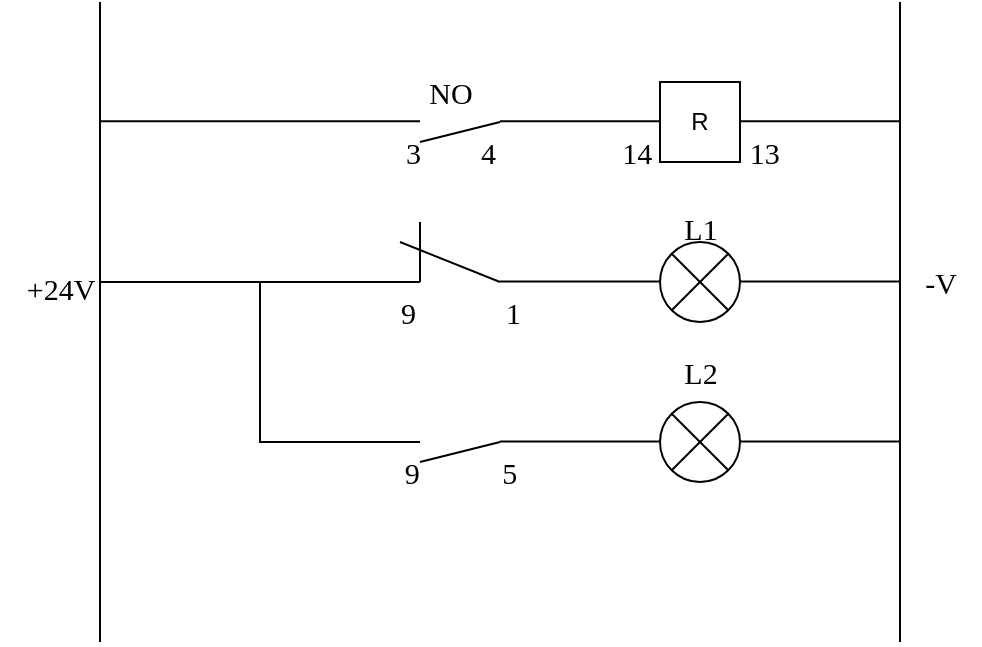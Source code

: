 <mxfile version="25.0.2" pages="23">
  <diagram id="Do8zwDsj1B5ZW2ZvopxQ" name="ページ1">
    <mxGraphModel dx="469" dy="319" grid="1" gridSize="10" guides="1" tooltips="1" connect="1" arrows="1" fold="1" page="1" pageScale="1" pageWidth="827" pageHeight="1169" math="1" shadow="0">
      <root>
        <mxCell id="0" />
        <mxCell id="1" parent="0" />
        <mxCell id="SmbJLO3C9JeI3lkGNcdC-2" value="" style="endArrow=none;html=1;rounded=0;" edge="1" parent="1">
          <mxGeometry width="50" height="50" relative="1" as="geometry">
            <mxPoint x="120" y="440" as="sourcePoint" />
            <mxPoint x="120" y="120" as="targetPoint" />
          </mxGeometry>
        </mxCell>
        <mxCell id="SmbJLO3C9JeI3lkGNcdC-3" value="" style="endArrow=none;html=1;rounded=0;" edge="1" parent="1">
          <mxGeometry width="50" height="50" relative="1" as="geometry">
            <mxPoint x="520" y="440" as="sourcePoint" />
            <mxPoint x="520" y="120" as="targetPoint" />
          </mxGeometry>
        </mxCell>
        <mxCell id="SmbJLO3C9JeI3lkGNcdC-4" value="" style="endArrow=none;html=1;rounded=0;" edge="1" parent="1">
          <mxGeometry width="50" height="50" relative="1" as="geometry">
            <mxPoint x="120" y="179.58" as="sourcePoint" />
            <mxPoint x="280" y="179.58" as="targetPoint" />
          </mxGeometry>
        </mxCell>
        <mxCell id="SmbJLO3C9JeI3lkGNcdC-5" value="" style="endArrow=none;html=1;rounded=0;" edge="1" parent="1">
          <mxGeometry width="50" height="50" relative="1" as="geometry">
            <mxPoint x="280" y="190" as="sourcePoint" />
            <mxPoint x="320" y="180" as="targetPoint" />
          </mxGeometry>
        </mxCell>
        <mxCell id="SmbJLO3C9JeI3lkGNcdC-6" value="" style="endArrow=none;html=1;rounded=0;" edge="1" parent="1">
          <mxGeometry width="50" height="50" relative="1" as="geometry">
            <mxPoint x="320" y="179.58" as="sourcePoint" />
            <mxPoint x="520" y="179.58" as="targetPoint" />
          </mxGeometry>
        </mxCell>
        <mxCell id="SmbJLO3C9JeI3lkGNcdC-9" value="R" style="whiteSpace=wrap;html=1;aspect=fixed;" vertex="1" parent="1">
          <mxGeometry x="400" y="160" width="40" height="40" as="geometry" />
        </mxCell>
        <mxCell id="SmbJLO3C9JeI3lkGNcdC-12" value="" style="endArrow=none;html=1;rounded=0;" edge="1" parent="1">
          <mxGeometry width="50" height="50" relative="1" as="geometry">
            <mxPoint x="120" y="260" as="sourcePoint" />
            <mxPoint x="280" y="260" as="targetPoint" />
          </mxGeometry>
        </mxCell>
        <mxCell id="SmbJLO3C9JeI3lkGNcdC-13" value="" style="endArrow=none;html=1;rounded=0;" edge="1" parent="1">
          <mxGeometry width="50" height="50" relative="1" as="geometry">
            <mxPoint x="280" y="260" as="sourcePoint" />
            <mxPoint x="280" y="230" as="targetPoint" />
          </mxGeometry>
        </mxCell>
        <mxCell id="SmbJLO3C9JeI3lkGNcdC-14" value="" style="endArrow=none;html=1;rounded=0;" edge="1" parent="1">
          <mxGeometry width="50" height="50" relative="1" as="geometry">
            <mxPoint x="270" y="240" as="sourcePoint" />
            <mxPoint x="320" y="260" as="targetPoint" />
          </mxGeometry>
        </mxCell>
        <mxCell id="SmbJLO3C9JeI3lkGNcdC-15" value="" style="endArrow=none;html=1;rounded=0;" edge="1" parent="1">
          <mxGeometry width="50" height="50" relative="1" as="geometry">
            <mxPoint x="320" y="259.76" as="sourcePoint" />
            <mxPoint x="520" y="259.76" as="targetPoint" />
          </mxGeometry>
        </mxCell>
        <mxCell id="SmbJLO3C9JeI3lkGNcdC-1" value="" style="verticalLabelPosition=bottom;verticalAlign=top;html=1;shape=mxgraph.flowchart.or;" vertex="1" parent="1">
          <mxGeometry x="400" y="240" width="40" height="40" as="geometry" />
        </mxCell>
        <mxCell id="SmbJLO3C9JeI3lkGNcdC-16" value="" style="endArrow=none;html=1;rounded=0;" edge="1" parent="1">
          <mxGeometry width="50" height="50" relative="1" as="geometry">
            <mxPoint x="280" y="350" as="sourcePoint" />
            <mxPoint x="320" y="340" as="targetPoint" />
          </mxGeometry>
        </mxCell>
        <mxCell id="SmbJLO3C9JeI3lkGNcdC-17" value="" style="endArrow=none;html=1;rounded=0;" edge="1" parent="1">
          <mxGeometry width="50" height="50" relative="1" as="geometry">
            <mxPoint x="200" y="260" as="sourcePoint" />
            <mxPoint x="280" y="340" as="targetPoint" />
            <Array as="points">
              <mxPoint x="200" y="340" />
            </Array>
          </mxGeometry>
        </mxCell>
        <mxCell id="SmbJLO3C9JeI3lkGNcdC-18" value="" style="endArrow=none;html=1;rounded=0;" edge="1" parent="1">
          <mxGeometry width="50" height="50" relative="1" as="geometry">
            <mxPoint x="320" y="339.76" as="sourcePoint" />
            <mxPoint x="520" y="339.76" as="targetPoint" />
          </mxGeometry>
        </mxCell>
        <mxCell id="SmbJLO3C9JeI3lkGNcdC-10" value="" style="verticalLabelPosition=bottom;verticalAlign=top;html=1;shape=mxgraph.flowchart.or;" vertex="1" parent="1">
          <mxGeometry x="400" y="320" width="40" height="40" as="geometry" />
        </mxCell>
        <mxCell id="SmbJLO3C9JeI3lkGNcdC-19" value="&lt;font style=&quot;font-size: 15px;&quot; face=&quot;Times New Roman&quot;&gt;L1&lt;/font&gt;" style="text;html=1;align=center;verticalAlign=middle;resizable=0;points=[];autosize=1;strokeColor=none;fillColor=none;" vertex="1" parent="1">
          <mxGeometry x="400" y="218" width="40" height="30" as="geometry" />
        </mxCell>
        <mxCell id="SmbJLO3C9JeI3lkGNcdC-20" value="&lt;font style=&quot;font-size: 15px;&quot; face=&quot;Times New Roman&quot;&gt;L2&lt;/font&gt;" style="text;html=1;align=center;verticalAlign=middle;resizable=0;points=[];autosize=1;strokeColor=none;fillColor=none;" vertex="1" parent="1">
          <mxGeometry x="400" y="290" width="40" height="30" as="geometry" />
        </mxCell>
        <mxCell id="SmbJLO3C9JeI3lkGNcdC-21" value="&lt;font style=&quot;font-size: 15px;&quot; face=&quot;Times New Roman&quot;&gt;-V&lt;/font&gt;" style="text;html=1;align=center;verticalAlign=middle;resizable=0;points=[];autosize=1;strokeColor=none;fillColor=none;" vertex="1" parent="1">
          <mxGeometry x="520" y="245" width="40" height="30" as="geometry" />
        </mxCell>
        <mxCell id="SmbJLO3C9JeI3lkGNcdC-22" value="&lt;font style=&quot;font-size: 15px;&quot; face=&quot;Times New Roman&quot;&gt;+24V&lt;/font&gt;" style="text;html=1;align=center;verticalAlign=middle;resizable=0;points=[];autosize=1;strokeColor=none;fillColor=none;" vertex="1" parent="1">
          <mxGeometry x="70" y="248" width="60" height="30" as="geometry" />
        </mxCell>
        <mxCell id="SmbJLO3C9JeI3lkGNcdC-23" value="&lt;font style=&quot;font-size: 15px;&quot; face=&quot;Times New Roman&quot;&gt;3&amp;nbsp; &amp;nbsp; &amp;nbsp; &amp;nbsp;&amp;nbsp;&lt;/font&gt;&lt;span style=&quot;font-size: 15px; font-family: &amp;quot;Times New Roman&amp;quot;; background-color: initial;&quot;&gt;4&lt;/span&gt;" style="text;html=1;align=center;verticalAlign=middle;resizable=0;points=[];autosize=1;strokeColor=none;fillColor=none;" vertex="1" parent="1">
          <mxGeometry x="260" y="180" width="70" height="30" as="geometry" />
        </mxCell>
        <mxCell id="SmbJLO3C9JeI3lkGNcdC-24" value="&lt;font face=&quot;Times New Roman&quot;&gt;&lt;span style=&quot;font-size: 15px;&quot;&gt;14&amp;nbsp; &amp;nbsp; &amp;nbsp; &amp;nbsp; &amp;nbsp; &amp;nbsp; &amp;nbsp;&lt;/span&gt;&lt;/font&gt;&lt;span style=&quot;font-size: 15px; font-family: &amp;quot;Times New Roman&amp;quot;; background-color: initial;&quot;&gt;13&lt;/span&gt;" style="text;html=1;align=center;verticalAlign=middle;resizable=0;points=[];autosize=1;strokeColor=none;fillColor=none;" vertex="1" parent="1">
          <mxGeometry x="370" y="180" width="100" height="30" as="geometry" />
        </mxCell>
        <mxCell id="SmbJLO3C9JeI3lkGNcdC-25" value="&lt;font face=&quot;Times New Roman&quot;&gt;&lt;span style=&quot;font-size: 15px;&quot;&gt;9&amp;nbsp; &amp;nbsp; &amp;nbsp; &amp;nbsp; &amp;nbsp; &amp;nbsp; 1&lt;/span&gt;&lt;/font&gt;" style="text;html=1;align=center;verticalAlign=middle;resizable=0;points=[];autosize=1;strokeColor=none;fillColor=none;" vertex="1" parent="1">
          <mxGeometry x="260" y="260" width="80" height="30" as="geometry" />
        </mxCell>
        <mxCell id="SmbJLO3C9JeI3lkGNcdC-26" value="&lt;font face=&quot;Times New Roman&quot;&gt;&lt;span style=&quot;font-size: 15px;&quot;&gt;9&amp;nbsp; &amp;nbsp; &amp;nbsp; &amp;nbsp; &amp;nbsp; &amp;nbsp;5&lt;/span&gt;&lt;/font&gt;" style="text;html=1;align=center;verticalAlign=middle;resizable=0;points=[];autosize=1;strokeColor=none;fillColor=none;" vertex="1" parent="1">
          <mxGeometry x="260" y="340" width="80" height="30" as="geometry" />
        </mxCell>
        <mxCell id="SmbJLO3C9JeI3lkGNcdC-27" value="&lt;font face=&quot;Times New Roman&quot;&gt;&lt;span style=&quot;font-size: 15px;&quot;&gt;NO&lt;/span&gt;&lt;/font&gt;" style="text;html=1;align=center;verticalAlign=middle;resizable=0;points=[];autosize=1;strokeColor=none;fillColor=none;" vertex="1" parent="1">
          <mxGeometry x="270" y="150" width="50" height="30" as="geometry" />
        </mxCell>
      </root>
    </mxGraphModel>
  </diagram>
  <diagram name="2" id="bETEXhWkh4g5GbxUOK-L">
    <mxGraphModel dx="821" dy="558" grid="1" gridSize="10" guides="1" tooltips="1" connect="1" arrows="1" fold="1" page="1" pageScale="1" pageWidth="827" pageHeight="1169" math="1" shadow="0">
      <root>
        <mxCell id="Fk_FDH4JovxsSknxwLYy-0" />
        <mxCell id="Fk_FDH4JovxsSknxwLYy-1" parent="Fk_FDH4JovxsSknxwLYy-0" />
        <mxCell id="Fk_FDH4JovxsSknxwLYy-2" value="" style="endArrow=none;html=1;rounded=0;" edge="1" parent="Fk_FDH4JovxsSknxwLYy-1">
          <mxGeometry width="50" height="50" relative="1" as="geometry">
            <mxPoint x="120" y="440" as="sourcePoint" />
            <mxPoint x="120" y="120" as="targetPoint" />
          </mxGeometry>
        </mxCell>
        <mxCell id="Fk_FDH4JovxsSknxwLYy-3" value="" style="endArrow=none;html=1;rounded=0;" edge="1" parent="Fk_FDH4JovxsSknxwLYy-1">
          <mxGeometry width="50" height="50" relative="1" as="geometry">
            <mxPoint x="520" y="440" as="sourcePoint" />
            <mxPoint x="520" y="120" as="targetPoint" />
          </mxGeometry>
        </mxCell>
        <mxCell id="Fk_FDH4JovxsSknxwLYy-4" value="" style="endArrow=none;html=1;rounded=0;" edge="1" parent="Fk_FDH4JovxsSknxwLYy-1">
          <mxGeometry width="50" height="50" relative="1" as="geometry">
            <mxPoint x="120" y="179.58" as="sourcePoint" />
            <mxPoint x="280" y="179.58" as="targetPoint" />
          </mxGeometry>
        </mxCell>
        <mxCell id="Fk_FDH4JovxsSknxwLYy-5" value="" style="endArrow=none;html=1;rounded=0;" edge="1" parent="Fk_FDH4JovxsSknxwLYy-1">
          <mxGeometry width="50" height="50" relative="1" as="geometry">
            <mxPoint x="280" y="190" as="sourcePoint" />
            <mxPoint x="320" y="180" as="targetPoint" />
          </mxGeometry>
        </mxCell>
        <mxCell id="Fk_FDH4JovxsSknxwLYy-6" value="" style="endArrow=none;html=1;rounded=0;" edge="1" parent="Fk_FDH4JovxsSknxwLYy-1">
          <mxGeometry width="50" height="50" relative="1" as="geometry">
            <mxPoint x="320" y="179.58" as="sourcePoint" />
            <mxPoint x="520" y="179.58" as="targetPoint" />
          </mxGeometry>
        </mxCell>
        <mxCell id="Fk_FDH4JovxsSknxwLYy-7" value="T" style="whiteSpace=wrap;html=1;aspect=fixed;" vertex="1" parent="Fk_FDH4JovxsSknxwLYy-1">
          <mxGeometry x="400" y="160" width="40" height="40" as="geometry" />
        </mxCell>
        <mxCell id="Fk_FDH4JovxsSknxwLYy-8" value="" style="endArrow=none;html=1;rounded=0;" edge="1" parent="Fk_FDH4JovxsSknxwLYy-1">
          <mxGeometry width="50" height="50" relative="1" as="geometry">
            <mxPoint x="120" y="260" as="sourcePoint" />
            <mxPoint x="280" y="260" as="targetPoint" />
          </mxGeometry>
        </mxCell>
        <mxCell id="Fk_FDH4JovxsSknxwLYy-11" value="" style="endArrow=none;html=1;rounded=0;" edge="1" parent="Fk_FDH4JovxsSknxwLYy-1">
          <mxGeometry width="50" height="50" relative="1" as="geometry">
            <mxPoint x="320" y="259.76" as="sourcePoint" />
            <mxPoint x="520" y="259.76" as="targetPoint" />
          </mxGeometry>
        </mxCell>
        <mxCell id="Fk_FDH4JovxsSknxwLYy-12" value="" style="verticalLabelPosition=bottom;verticalAlign=top;html=1;shape=mxgraph.flowchart.or;" vertex="1" parent="Fk_FDH4JovxsSknxwLYy-1">
          <mxGeometry x="400" y="240" width="40" height="40" as="geometry" />
        </mxCell>
        <mxCell id="Fk_FDH4JovxsSknxwLYy-13" value="" style="endArrow=none;html=1;rounded=0;" edge="1" parent="Fk_FDH4JovxsSknxwLYy-1">
          <mxGeometry width="50" height="50" relative="1" as="geometry">
            <mxPoint x="280" y="270" as="sourcePoint" />
            <mxPoint x="320" y="260" as="targetPoint" />
          </mxGeometry>
        </mxCell>
        <mxCell id="Fk_FDH4JovxsSknxwLYy-17" value="&lt;font style=&quot;font-size: 15px;&quot; face=&quot;Times New Roman&quot;&gt;L1&lt;/font&gt;" style="text;html=1;align=center;verticalAlign=middle;resizable=0;points=[];autosize=1;strokeColor=none;fillColor=none;" vertex="1" parent="Fk_FDH4JovxsSknxwLYy-1">
          <mxGeometry x="400" y="218" width="40" height="30" as="geometry" />
        </mxCell>
        <mxCell id="Fk_FDH4JovxsSknxwLYy-18" value="&lt;font style=&quot;font-size: 15px;&quot; face=&quot;Times New Roman&quot;&gt;L2&lt;/font&gt;" style="text;html=1;align=center;verticalAlign=middle;resizable=0;points=[];autosize=1;strokeColor=none;fillColor=none;" vertex="1" parent="Fk_FDH4JovxsSknxwLYy-1">
          <mxGeometry x="400" y="290" width="40" height="30" as="geometry" />
        </mxCell>
        <mxCell id="Fk_FDH4JovxsSknxwLYy-19" value="&lt;font style=&quot;font-size: 15px;&quot; face=&quot;Times New Roman&quot;&gt;-V&lt;/font&gt;" style="text;html=1;align=center;verticalAlign=middle;resizable=0;points=[];autosize=1;strokeColor=none;fillColor=none;" vertex="1" parent="Fk_FDH4JovxsSknxwLYy-1">
          <mxGeometry x="520" y="245" width="40" height="30" as="geometry" />
        </mxCell>
        <mxCell id="Fk_FDH4JovxsSknxwLYy-20" value="&lt;font style=&quot;font-size: 15px;&quot; face=&quot;Times New Roman&quot;&gt;+24V&lt;/font&gt;" style="text;html=1;align=center;verticalAlign=middle;resizable=0;points=[];autosize=1;strokeColor=none;fillColor=none;" vertex="1" parent="Fk_FDH4JovxsSknxwLYy-1">
          <mxGeometry x="70" y="248" width="60" height="30" as="geometry" />
        </mxCell>
        <mxCell id="Fk_FDH4JovxsSknxwLYy-21" value="&lt;font style=&quot;font-size: 15px;&quot; face=&quot;Times New Roman&quot;&gt;3&amp;nbsp; &amp;nbsp; &amp;nbsp; &amp;nbsp;&amp;nbsp;&lt;/font&gt;&lt;span style=&quot;font-size: 15px; font-family: &amp;quot;Times New Roman&amp;quot;; background-color: initial;&quot;&gt;4&lt;/span&gt;" style="text;html=1;align=center;verticalAlign=middle;resizable=0;points=[];autosize=1;strokeColor=none;fillColor=none;" vertex="1" parent="Fk_FDH4JovxsSknxwLYy-1">
          <mxGeometry x="260" y="180" width="70" height="30" as="geometry" />
        </mxCell>
        <mxCell id="Fk_FDH4JovxsSknxwLYy-22" value="&lt;font face=&quot;Times New Roman&quot;&gt;&lt;span style=&quot;font-size: 15px;&quot;&gt;14&amp;nbsp; &amp;nbsp; &amp;nbsp; &amp;nbsp; &amp;nbsp; &amp;nbsp; &amp;nbsp;&lt;/span&gt;&lt;/font&gt;&lt;span style=&quot;font-size: 15px; font-family: &amp;quot;Times New Roman&amp;quot;; background-color: initial;&quot;&gt;13&lt;/span&gt;" style="text;html=1;align=center;verticalAlign=middle;resizable=0;points=[];autosize=1;strokeColor=none;fillColor=none;" vertex="1" parent="Fk_FDH4JovxsSknxwLYy-1">
          <mxGeometry x="370" y="180" width="100" height="30" as="geometry" />
        </mxCell>
        <mxCell id="Fk_FDH4JovxsSknxwLYy-23" value="&lt;font face=&quot;Times New Roman&quot;&gt;&lt;span style=&quot;font-size: 15px;&quot;&gt;9&amp;nbsp; &amp;nbsp; &amp;nbsp; &amp;nbsp; &amp;nbsp; &amp;nbsp; 1&lt;/span&gt;&lt;/font&gt;" style="text;html=1;align=center;verticalAlign=middle;resizable=0;points=[];autosize=1;strokeColor=none;fillColor=none;" vertex="1" parent="Fk_FDH4JovxsSknxwLYy-1">
          <mxGeometry x="260" y="260" width="80" height="30" as="geometry" />
        </mxCell>
        <mxCell id="Fk_FDH4JovxsSknxwLYy-25" value="&lt;font face=&quot;Times New Roman&quot;&gt;&lt;span style=&quot;font-size: 15px;&quot;&gt;NO&lt;/span&gt;&lt;/font&gt;" style="text;html=1;align=center;verticalAlign=middle;resizable=0;points=[];autosize=1;strokeColor=none;fillColor=none;" vertex="1" parent="Fk_FDH4JovxsSknxwLYy-1">
          <mxGeometry x="270" y="150" width="50" height="30" as="geometry" />
        </mxCell>
      </root>
    </mxGraphModel>
  </diagram>
  <diagram name="3" id="DypEGMjPghatfW_TADIF">
    <mxGraphModel dx="684" dy="465" grid="1" gridSize="10" guides="1" tooltips="1" connect="1" arrows="1" fold="1" page="1" pageScale="1" pageWidth="827" pageHeight="1169" math="1" shadow="0">
      <root>
        <mxCell id="IASWtuJa9X0qE0C1knDn-0" />
        <mxCell id="IASWtuJa9X0qE0C1knDn-1" parent="IASWtuJa9X0qE0C1knDn-0" />
        <mxCell id="IAzx4fVQ6igQfoRVBpJQ-12" value="" style="group" vertex="1" connectable="0" parent="IASWtuJa9X0qE0C1knDn-1">
          <mxGeometry x="280" y="280" width="80" height="120" as="geometry" />
        </mxCell>
        <mxCell id="IAzx4fVQ6igQfoRVBpJQ-1" value="" style="rounded=0;whiteSpace=wrap;html=1;" vertex="1" parent="IAzx4fVQ6igQfoRVBpJQ-12">
          <mxGeometry width="80" height="120" as="geometry" />
        </mxCell>
        <mxCell id="IAzx4fVQ6igQfoRVBpJQ-2" value="6" style="rounded=0;whiteSpace=wrap;html=1;" vertex="1" parent="IAzx4fVQ6igQfoRVBpJQ-12">
          <mxGeometry x="10" y="10" width="20" height="20" as="geometry" />
        </mxCell>
        <mxCell id="IAzx4fVQ6igQfoRVBpJQ-3" value="7" style="rounded=0;whiteSpace=wrap;html=1;" vertex="1" parent="IAzx4fVQ6igQfoRVBpJQ-12">
          <mxGeometry x="10" y="30" width="20" height="20" as="geometry" />
        </mxCell>
        <mxCell id="IAzx4fVQ6igQfoRVBpJQ-4" value="8" style="rounded=0;whiteSpace=wrap;html=1;" vertex="1" parent="IAzx4fVQ6igQfoRVBpJQ-12">
          <mxGeometry x="10" y="50" width="20" height="20" as="geometry" />
        </mxCell>
        <mxCell id="IAzx4fVQ6igQfoRVBpJQ-5" value="9" style="rounded=0;whiteSpace=wrap;html=1;" vertex="1" parent="IAzx4fVQ6igQfoRVBpJQ-12">
          <mxGeometry x="10" y="70" width="20" height="20" as="geometry" />
        </mxCell>
        <mxCell id="IAzx4fVQ6igQfoRVBpJQ-6" value="10" style="rounded=0;whiteSpace=wrap;html=1;" vertex="1" parent="IAzx4fVQ6igQfoRVBpJQ-12">
          <mxGeometry x="10" y="90" width="20" height="20" as="geometry" />
        </mxCell>
        <mxCell id="IAzx4fVQ6igQfoRVBpJQ-13" style="edgeStyle=orthogonalEdgeStyle;rounded=0;orthogonalLoop=1;jettySize=auto;html=1;endArrow=none;endFill=0;" edge="1" parent="IAzx4fVQ6igQfoRVBpJQ-12" source="IAzx4fVQ6igQfoRVBpJQ-7">
          <mxGeometry relative="1" as="geometry">
            <mxPoint x="320" y="20" as="targetPoint" />
          </mxGeometry>
        </mxCell>
        <mxCell id="IAzx4fVQ6igQfoRVBpJQ-7" value="1" style="rounded=0;whiteSpace=wrap;html=1;" vertex="1" parent="IAzx4fVQ6igQfoRVBpJQ-12">
          <mxGeometry x="50" y="10" width="20" height="20" as="geometry" />
        </mxCell>
        <mxCell id="IAzx4fVQ6igQfoRVBpJQ-8" value="2" style="rounded=0;whiteSpace=wrap;html=1;" vertex="1" parent="IAzx4fVQ6igQfoRVBpJQ-12">
          <mxGeometry x="50" y="30" width="20" height="20" as="geometry" />
        </mxCell>
        <mxCell id="IAzx4fVQ6igQfoRVBpJQ-9" value="3" style="rounded=0;whiteSpace=wrap;html=1;" vertex="1" parent="IAzx4fVQ6igQfoRVBpJQ-12">
          <mxGeometry x="50" y="50" width="20" height="20" as="geometry" />
        </mxCell>
        <mxCell id="IAzx4fVQ6igQfoRVBpJQ-10" value="4" style="rounded=0;whiteSpace=wrap;html=1;" vertex="1" parent="IAzx4fVQ6igQfoRVBpJQ-12">
          <mxGeometry x="50" y="70" width="20" height="20" as="geometry" />
        </mxCell>
        <mxCell id="IAzx4fVQ6igQfoRVBpJQ-11" value="5" style="rounded=0;whiteSpace=wrap;html=1;" vertex="1" parent="IAzx4fVQ6igQfoRVBpJQ-12">
          <mxGeometry x="50" y="90" width="20" height="20" as="geometry" />
        </mxCell>
        <mxCell id="IASWtuJa9X0qE0C1knDn-2" value="" style="endArrow=none;html=1;rounded=0;" edge="1" parent="IASWtuJa9X0qE0C1knDn-1">
          <mxGeometry width="50" height="50" relative="1" as="geometry">
            <mxPoint x="120" y="440" as="sourcePoint" />
            <mxPoint x="120" y="120" as="targetPoint" />
          </mxGeometry>
        </mxCell>
        <mxCell id="IASWtuJa9X0qE0C1knDn-3" value="" style="endArrow=none;html=1;rounded=0;" edge="1" parent="IASWtuJa9X0qE0C1knDn-1">
          <mxGeometry width="50" height="50" relative="1" as="geometry">
            <mxPoint x="600" y="440" as="sourcePoint" />
            <mxPoint x="600" y="120" as="targetPoint" />
          </mxGeometry>
        </mxCell>
        <mxCell id="IASWtuJa9X0qE0C1knDn-8" value="" style="endArrow=none;html=1;rounded=0;entryX=1;entryY=0.5;entryDx=0;entryDy=0;" edge="1" parent="IASWtuJa9X0qE0C1knDn-1" target="IAzx4fVQ6igQfoRVBpJQ-9">
          <mxGeometry width="50" height="50" relative="1" as="geometry">
            <mxPoint x="120" y="260" as="sourcePoint" />
            <mxPoint x="280" y="260" as="targetPoint" />
            <Array as="points">
              <mxPoint x="400" y="260" />
              <mxPoint x="400" y="320" />
              <mxPoint x="400" y="340" />
            </Array>
          </mxGeometry>
        </mxCell>
        <mxCell id="IASWtuJa9X0qE0C1knDn-15" value="" style="endArrow=none;html=1;rounded=0;" edge="1" parent="IASWtuJa9X0qE0C1knDn-1">
          <mxGeometry width="50" height="50" relative="1" as="geometry">
            <mxPoint x="350" y="361" as="sourcePoint" />
            <mxPoint x="600" y="361" as="targetPoint" />
          </mxGeometry>
        </mxCell>
        <mxCell id="IASWtuJa9X0qE0C1knDn-16" value="" style="verticalLabelPosition=bottom;verticalAlign=top;html=1;shape=mxgraph.flowchart.or;" vertex="1" parent="IASWtuJa9X0qE0C1knDn-1">
          <mxGeometry x="480" y="340" width="40" height="40" as="geometry" />
        </mxCell>
        <mxCell id="IASWtuJa9X0qE0C1knDn-18" value="&lt;font style=&quot;font-size: 15px;&quot; face=&quot;Times New Roman&quot;&gt;L&lt;/font&gt;" style="text;html=1;align=center;verticalAlign=middle;resizable=0;points=[];autosize=1;strokeColor=none;fillColor=none;" vertex="1" parent="IASWtuJa9X0qE0C1knDn-1">
          <mxGeometry x="485" y="380" width="30" height="30" as="geometry" />
        </mxCell>
        <mxCell id="IASWtuJa9X0qE0C1knDn-19" value="&lt;font style=&quot;font-size: 15px;&quot; face=&quot;Times New Roman&quot;&gt;-V&lt;/font&gt;" style="text;html=1;align=center;verticalAlign=middle;resizable=0;points=[];autosize=1;strokeColor=none;fillColor=none;" vertex="1" parent="IASWtuJa9X0qE0C1knDn-1">
          <mxGeometry x="600" y="245" width="40" height="30" as="geometry" />
        </mxCell>
        <mxCell id="IASWtuJa9X0qE0C1knDn-20" value="&lt;font style=&quot;font-size: 15px;&quot; face=&quot;Times New Roman&quot;&gt;+24V&lt;/font&gt;" style="text;html=1;align=center;verticalAlign=middle;resizable=0;points=[];autosize=1;strokeColor=none;fillColor=none;" vertex="1" parent="IASWtuJa9X0qE0C1knDn-1">
          <mxGeometry x="70" y="248" width="60" height="30" as="geometry" />
        </mxCell>
        <mxCell id="IAzx4fVQ6igQfoRVBpJQ-15" value="" style="endArrow=none;html=1;rounded=0;startArrow=oval;startFill=1;" edge="1" parent="IASWtuJa9X0qE0C1knDn-1">
          <mxGeometry width="50" height="50" relative="1" as="geometry">
            <mxPoint x="400" y="320" as="sourcePoint" />
            <mxPoint x="350" y="320" as="targetPoint" />
          </mxGeometry>
        </mxCell>
        <mxCell id="IAzx4fVQ6igQfoRVBpJQ-16" value="" style="endArrow=none;html=1;rounded=0;" edge="1" parent="IASWtuJa9X0qE0C1knDn-1">
          <mxGeometry width="50" height="50" relative="1" as="geometry">
            <mxPoint x="200" y="300" as="sourcePoint" />
            <mxPoint x="290" y="300" as="targetPoint" />
          </mxGeometry>
        </mxCell>
        <mxCell id="IAzx4fVQ6igQfoRVBpJQ-18" value="" style="endArrow=none;html=1;rounded=0;" edge="1" parent="IASWtuJa9X0qE0C1knDn-1">
          <mxGeometry width="50" height="50" relative="1" as="geometry">
            <mxPoint x="200" y="300" as="sourcePoint" />
            <mxPoint x="200" y="360" as="targetPoint" />
          </mxGeometry>
        </mxCell>
        <mxCell id="IAzx4fVQ6igQfoRVBpJQ-19" value="" style="endArrow=none;html=1;rounded=0;" edge="1" parent="IASWtuJa9X0qE0C1knDn-1">
          <mxGeometry width="50" height="50" relative="1" as="geometry">
            <mxPoint x="200" y="360" as="sourcePoint" />
            <mxPoint x="220" y="360" as="targetPoint" />
          </mxGeometry>
        </mxCell>
        <mxCell id="IAzx4fVQ6igQfoRVBpJQ-20" value="" style="endArrow=none;html=1;rounded=0;" edge="1" parent="IASWtuJa9X0qE0C1knDn-1">
          <mxGeometry width="50" height="50" relative="1" as="geometry">
            <mxPoint x="220" y="370" as="sourcePoint" />
            <mxPoint x="250" y="360" as="targetPoint" />
          </mxGeometry>
        </mxCell>
        <mxCell id="IAzx4fVQ6igQfoRVBpJQ-21" value="" style="endArrow=none;html=1;rounded=0;" edge="1" parent="IASWtuJa9X0qE0C1knDn-1">
          <mxGeometry width="50" height="50" relative="1" as="geometry">
            <mxPoint x="220" y="330" as="sourcePoint" />
            <mxPoint x="250" y="320" as="targetPoint" />
          </mxGeometry>
        </mxCell>
        <mxCell id="IAzx4fVQ6igQfoRVBpJQ-22" value="" style="endArrow=none;html=1;rounded=0;" edge="1" parent="IASWtuJa9X0qE0C1knDn-1">
          <mxGeometry width="50" height="50" relative="1" as="geometry">
            <mxPoint x="200" y="320" as="sourcePoint" />
            <mxPoint x="220" y="320" as="targetPoint" />
          </mxGeometry>
        </mxCell>
        <mxCell id="IAzx4fVQ6igQfoRVBpJQ-23" value="" style="endArrow=none;html=1;rounded=0;exitX=0;exitY=0.5;exitDx=0;exitDy=0;" edge="1" parent="IASWtuJa9X0qE0C1knDn-1" source="IAzx4fVQ6igQfoRVBpJQ-3">
          <mxGeometry width="50" height="50" relative="1" as="geometry">
            <mxPoint x="210" y="330" as="sourcePoint" />
            <mxPoint x="250" y="320" as="targetPoint" />
          </mxGeometry>
        </mxCell>
        <mxCell id="IAzx4fVQ6igQfoRVBpJQ-24" value="" style="endArrow=none;html=1;rounded=0;exitX=0;exitY=0.5;exitDx=0;exitDy=0;" edge="1" parent="IASWtuJa9X0qE0C1knDn-1">
          <mxGeometry width="50" height="50" relative="1" as="geometry">
            <mxPoint x="290" y="359.8" as="sourcePoint" />
            <mxPoint x="250" y="359.8" as="targetPoint" />
          </mxGeometry>
        </mxCell>
      </root>
    </mxGraphModel>
  </diagram>
  <diagram name="4" id="m30nZAjfjWe5sX5zD-SI">
    <mxGraphModel dx="821" dy="558" grid="1" gridSize="10" guides="1" tooltips="1" connect="1" arrows="1" fold="1" page="1" pageScale="1" pageWidth="827" pageHeight="1169" math="1" shadow="0">
      <root>
        <mxCell id="88bmjrsXhbA5ZVS61tIk-0" />
        <mxCell id="88bmjrsXhbA5ZVS61tIk-1" parent="88bmjrsXhbA5ZVS61tIk-0" />
        <mxCell id="88bmjrsXhbA5ZVS61tIk-2" value="" style="endArrow=none;html=1;rounded=0;" parent="88bmjrsXhbA5ZVS61tIk-1" edge="1">
          <mxGeometry width="50" height="50" relative="1" as="geometry">
            <mxPoint x="120" y="320" as="sourcePoint" />
            <mxPoint x="120" y="120" as="targetPoint" />
          </mxGeometry>
        </mxCell>
        <mxCell id="88bmjrsXhbA5ZVS61tIk-3" value="" style="endArrow=none;html=1;rounded=0;" parent="88bmjrsXhbA5ZVS61tIk-1" edge="1">
          <mxGeometry width="50" height="50" relative="1" as="geometry">
            <mxPoint x="520" y="320" as="sourcePoint" />
            <mxPoint x="520" y="120" as="targetPoint" />
          </mxGeometry>
        </mxCell>
        <mxCell id="88bmjrsXhbA5ZVS61tIk-4" value="" style="endArrow=none;html=1;rounded=0;" parent="88bmjrsXhbA5ZVS61tIk-1" edge="1">
          <mxGeometry width="50" height="50" relative="1" as="geometry">
            <mxPoint x="120" y="179.58" as="sourcePoint" />
            <mxPoint x="280" y="179.58" as="targetPoint" />
          </mxGeometry>
        </mxCell>
        <mxCell id="88bmjrsXhbA5ZVS61tIk-6" value="" style="endArrow=none;html=1;rounded=0;" parent="88bmjrsXhbA5ZVS61tIk-1" edge="1">
          <mxGeometry width="50" height="50" relative="1" as="geometry">
            <mxPoint x="320" y="179.58" as="sourcePoint" />
            <mxPoint x="520" y="179.58" as="targetPoint" />
            <Array as="points">
              <mxPoint x="340" y="180" />
            </Array>
          </mxGeometry>
        </mxCell>
        <mxCell id="88bmjrsXhbA5ZVS61tIk-7" value="S" style="whiteSpace=wrap;html=1;aspect=fixed;" parent="88bmjrsXhbA5ZVS61tIk-1" vertex="1">
          <mxGeometry x="280" y="160" width="40" height="40" as="geometry" />
        </mxCell>
        <mxCell id="88bmjrsXhbA5ZVS61tIk-8" value="" style="endArrow=none;html=1;rounded=0;" parent="88bmjrsXhbA5ZVS61tIk-1" source="88bmjrsXhbA5ZVS61tIk-10" edge="1">
          <mxGeometry width="50" height="50" relative="1" as="geometry">
            <mxPoint x="120" y="260" as="sourcePoint" />
            <mxPoint x="300" y="260" as="targetPoint" />
          </mxGeometry>
        </mxCell>
        <mxCell id="88bmjrsXhbA5ZVS61tIk-11" value="" style="endArrow=none;html=1;rounded=0;entryX=0.5;entryY=1;entryDx=0;entryDy=0;" parent="88bmjrsXhbA5ZVS61tIk-1" target="88bmjrsXhbA5ZVS61tIk-7" edge="1">
          <mxGeometry width="50" height="50" relative="1" as="geometry">
            <mxPoint x="300" y="260" as="sourcePoint" />
            <mxPoint x="330" y="258" as="targetPoint" />
          </mxGeometry>
        </mxCell>
        <mxCell id="88bmjrsXhbA5ZVS61tIk-14" value="&lt;font style=&quot;font-size: 15px;&quot; face=&quot;Times New Roman&quot;&gt;-V&lt;/font&gt;" style="text;html=1;align=center;verticalAlign=middle;resizable=0;points=[];autosize=1;strokeColor=none;fillColor=none;" parent="88bmjrsXhbA5ZVS61tIk-1" vertex="1">
          <mxGeometry x="520" y="245" width="40" height="30" as="geometry" />
        </mxCell>
        <mxCell id="88bmjrsXhbA5ZVS61tIk-15" value="&lt;font style=&quot;font-size: 15px;&quot; face=&quot;Times New Roman&quot;&gt;+24V&lt;/font&gt;" style="text;html=1;align=center;verticalAlign=middle;resizable=0;points=[];autosize=1;strokeColor=none;fillColor=none;" parent="88bmjrsXhbA5ZVS61tIk-1" vertex="1">
          <mxGeometry x="70" y="248" width="60" height="30" as="geometry" />
        </mxCell>
        <mxCell id="zZ50g6O8XINx6jpp7Bp7-1" value="" style="endArrow=none;html=1;rounded=0;" parent="88bmjrsXhbA5ZVS61tIk-1" target="88bmjrsXhbA5ZVS61tIk-10" edge="1">
          <mxGeometry width="50" height="50" relative="1" as="geometry">
            <mxPoint x="120" y="260" as="sourcePoint" />
            <mxPoint x="280" y="260" as="targetPoint" />
          </mxGeometry>
        </mxCell>
        <mxCell id="88bmjrsXhbA5ZVS61tIk-10" value="" style="verticalLabelPosition=bottom;verticalAlign=top;html=1;shape=mxgraph.flowchart.or;" parent="88bmjrsXhbA5ZVS61tIk-1" vertex="1">
          <mxGeometry x="200" y="240" width="40" height="40" as="geometry" />
        </mxCell>
      </root>
    </mxGraphModel>
  </diagram>
  <diagram id="KDg4iueJxwLLMqmH0MoR" name="ページ5">
    <mxGraphModel dx="684" dy="465" grid="1" gridSize="10" guides="1" tooltips="1" connect="1" arrows="1" fold="1" page="1" pageScale="1" pageWidth="827" pageHeight="1169" math="1" shadow="0">
      <root>
        <mxCell id="0" />
        <mxCell id="1" parent="0" />
        <mxCell id="qetLYxtZpbxt0tEaXBBG-1" value="" style="group" vertex="1" connectable="0" parent="1">
          <mxGeometry x="280" y="280" width="80" height="160" as="geometry" />
        </mxCell>
        <mxCell id="qetLYxtZpbxt0tEaXBBG-2" value="P&lt;div&gt;L&lt;/div&gt;&lt;div&gt;C&lt;/div&gt;" style="rounded=0;whiteSpace=wrap;html=1;" vertex="1" parent="qetLYxtZpbxt0tEaXBBG-1">
          <mxGeometry width="80" height="160" as="geometry" />
        </mxCell>
        <mxCell id="qetLYxtZpbxt0tEaXBBG-3" value="IN" style="rounded=0;whiteSpace=wrap;html=1;" vertex="1" parent="qetLYxtZpbxt0tEaXBBG-1">
          <mxGeometry x="10" y="10" width="20" height="20" as="geometry" />
        </mxCell>
        <mxCell id="qetLYxtZpbxt0tEaXBBG-5" value="00" style="rounded=0;whiteSpace=wrap;html=1;" vertex="1" parent="qetLYxtZpbxt0tEaXBBG-1">
          <mxGeometry x="10" y="50" width="20" height="20" as="geometry" />
        </mxCell>
        <mxCell id="qetLYxtZpbxt0tEaXBBG-6" value="01" style="rounded=0;whiteSpace=wrap;html=1;" vertex="1" parent="qetLYxtZpbxt0tEaXBBG-1">
          <mxGeometry x="10" y="70" width="20" height="20" as="geometry" />
        </mxCell>
        <mxCell id="qetLYxtZpbxt0tEaXBBG-7" value="03" style="rounded=0;whiteSpace=wrap;html=1;" vertex="1" parent="qetLYxtZpbxt0tEaXBBG-1">
          <mxGeometry x="10" y="90" width="20" height="20" as="geometry" />
        </mxCell>
        <mxCell id="qetLYxtZpbxt0tEaXBBG-9" value="out" style="rounded=0;whiteSpace=wrap;html=1;" vertex="1" parent="qetLYxtZpbxt0tEaXBBG-1">
          <mxGeometry x="50" y="10" width="20" height="20" as="geometry" />
        </mxCell>
        <mxCell id="qetLYxtZpbxt0tEaXBBG-10" value="com" style="rounded=0;whiteSpace=wrap;html=1;" vertex="1" parent="qetLYxtZpbxt0tEaXBBG-1">
          <mxGeometry x="50" y="30" width="20" height="20" as="geometry" />
        </mxCell>
        <mxCell id="qetLYxtZpbxt0tEaXBBG-11" value="00" style="rounded=0;whiteSpace=wrap;html=1;" vertex="1" parent="qetLYxtZpbxt0tEaXBBG-1">
          <mxGeometry x="50" y="50" width="20" height="20" as="geometry" />
        </mxCell>
        <mxCell id="qetLYxtZpbxt0tEaXBBG-12" value="com" style="rounded=0;whiteSpace=wrap;html=1;" vertex="1" parent="qetLYxtZpbxt0tEaXBBG-1">
          <mxGeometry x="50" y="70" width="20" height="20" as="geometry" />
        </mxCell>
        <mxCell id="qetLYxtZpbxt0tEaXBBG-13" value="01" style="rounded=0;whiteSpace=wrap;html=1;" vertex="1" parent="qetLYxtZpbxt0tEaXBBG-1">
          <mxGeometry x="50" y="90" width="20" height="20" as="geometry" />
        </mxCell>
        <mxCell id="qetLYxtZpbxt0tEaXBBG-31" value="com" style="rounded=0;whiteSpace=wrap;html=1;" vertex="1" parent="qetLYxtZpbxt0tEaXBBG-1">
          <mxGeometry x="50" y="110" width="20" height="20" as="geometry" />
        </mxCell>
        <mxCell id="qetLYxtZpbxt0tEaXBBG-32" value="02" style="rounded=0;whiteSpace=wrap;html=1;" vertex="1" parent="qetLYxtZpbxt0tEaXBBG-1">
          <mxGeometry x="50" y="130" width="20" height="20" as="geometry" />
        </mxCell>
        <mxCell id="qetLYxtZpbxt0tEaXBBG-33" value="com" style="rounded=0;whiteSpace=wrap;html=1;" vertex="1" parent="qetLYxtZpbxt0tEaXBBG-1">
          <mxGeometry x="10" y="30" width="20" height="20" as="geometry" />
        </mxCell>
        <mxCell id="qetLYxtZpbxt0tEaXBBG-14" value="" style="endArrow=none;html=1;rounded=0;" edge="1" parent="1">
          <mxGeometry width="50" height="50" relative="1" as="geometry">
            <mxPoint x="120" y="440" as="sourcePoint" />
            <mxPoint x="120" y="240" as="targetPoint" />
          </mxGeometry>
        </mxCell>
        <mxCell id="qetLYxtZpbxt0tEaXBBG-15" value="" style="endArrow=none;html=1;rounded=0;" edge="1" parent="1">
          <mxGeometry width="50" height="50" relative="1" as="geometry">
            <mxPoint x="600" y="440" as="sourcePoint" />
            <mxPoint x="600" y="240" as="targetPoint" />
          </mxGeometry>
        </mxCell>
        <mxCell id="qetLYxtZpbxt0tEaXBBG-16" value="" style="endArrow=none;html=1;rounded=0;entryX=1;entryY=0.5;entryDx=0;entryDy=0;endFill=0;startArrow=none;startFill=0;" edge="1" parent="1" target="qetLYxtZpbxt0tEaXBBG-12">
          <mxGeometry width="50" height="50" relative="1" as="geometry">
            <mxPoint x="120" y="260" as="sourcePoint" />
            <mxPoint x="280" y="260" as="targetPoint" />
            <Array as="points">
              <mxPoint x="400" y="260" />
              <mxPoint x="400" y="320" />
              <mxPoint x="400" y="360" />
            </Array>
          </mxGeometry>
        </mxCell>
        <mxCell id="qetLYxtZpbxt0tEaXBBG-17" value="" style="endArrow=none;html=1;rounded=0;" edge="1" parent="1" source="qetLYxtZpbxt0tEaXBBG-34">
          <mxGeometry width="50" height="50" relative="1" as="geometry">
            <mxPoint x="350" y="420" as="sourcePoint" />
            <mxPoint x="600" y="420" as="targetPoint" />
          </mxGeometry>
        </mxCell>
        <mxCell id="qetLYxtZpbxt0tEaXBBG-18" value="" style="verticalLabelPosition=bottom;verticalAlign=top;html=1;shape=mxgraph.flowchart.or;" vertex="1" parent="1">
          <mxGeometry x="490" y="360" width="40" height="40" as="geometry" />
        </mxCell>
        <mxCell id="qetLYxtZpbxt0tEaXBBG-19" value="&lt;font style=&quot;font-size: 15px;&quot; face=&quot;Times New Roman&quot;&gt;L3&lt;/font&gt;" style="text;html=1;align=center;verticalAlign=middle;resizable=0;points=[];autosize=1;strokeColor=none;fillColor=none;" vertex="1" parent="1">
          <mxGeometry x="525" y="390" width="40" height="30" as="geometry" />
        </mxCell>
        <mxCell id="qetLYxtZpbxt0tEaXBBG-20" value="&lt;font style=&quot;font-size: 15px;&quot; face=&quot;Times New Roman&quot;&gt;-V&lt;/font&gt;" style="text;html=1;align=center;verticalAlign=middle;resizable=0;points=[];autosize=1;strokeColor=none;fillColor=none;" vertex="1" parent="1">
          <mxGeometry x="600" y="245" width="40" height="30" as="geometry" />
        </mxCell>
        <mxCell id="qetLYxtZpbxt0tEaXBBG-21" value="&lt;font style=&quot;font-size: 15px;&quot; face=&quot;Times New Roman&quot;&gt;+24V&lt;/font&gt;" style="text;html=1;align=center;verticalAlign=middle;resizable=0;points=[];autosize=1;strokeColor=none;fillColor=none;" vertex="1" parent="1">
          <mxGeometry x="70" y="248" width="60" height="30" as="geometry" />
        </mxCell>
        <mxCell id="qetLYxtZpbxt0tEaXBBG-22" value="" style="endArrow=none;html=1;rounded=0;startArrow=oval;startFill=1;" edge="1" parent="1">
          <mxGeometry width="50" height="50" relative="1" as="geometry">
            <mxPoint x="400" y="320" as="sourcePoint" />
            <mxPoint x="350" y="320" as="targetPoint" />
          </mxGeometry>
        </mxCell>
        <mxCell id="qetLYxtZpbxt0tEaXBBG-24" value="" style="endArrow=none;html=1;rounded=0;" edge="1" parent="1">
          <mxGeometry width="50" height="50" relative="1" as="geometry">
            <mxPoint x="200" y="340" as="sourcePoint" />
            <mxPoint x="200" y="450" as="targetPoint" />
          </mxGeometry>
        </mxCell>
        <mxCell id="qetLYxtZpbxt0tEaXBBG-25" value="" style="endArrow=none;html=1;rounded=0;" edge="1" parent="1">
          <mxGeometry width="50" height="50" relative="1" as="geometry">
            <mxPoint x="200" y="360" as="sourcePoint" />
            <mxPoint x="220" y="360" as="targetPoint" />
          </mxGeometry>
        </mxCell>
        <mxCell id="qetLYxtZpbxt0tEaXBBG-26" value="" style="endArrow=none;html=1;rounded=0;" edge="1" parent="1">
          <mxGeometry width="50" height="50" relative="1" as="geometry">
            <mxPoint x="220" y="360" as="sourcePoint" />
            <mxPoint x="250" y="350" as="targetPoint" />
          </mxGeometry>
        </mxCell>
        <mxCell id="qetLYxtZpbxt0tEaXBBG-27" value="" style="endArrow=none;html=1;rounded=0;" edge="1" parent="1">
          <mxGeometry width="50" height="50" relative="1" as="geometry">
            <mxPoint x="220" y="380" as="sourcePoint" />
            <mxPoint x="250" y="370" as="targetPoint" />
          </mxGeometry>
        </mxCell>
        <mxCell id="qetLYxtZpbxt0tEaXBBG-28" value="" style="endArrow=none;html=1;rounded=0;" edge="1" parent="1">
          <mxGeometry width="50" height="50" relative="1" as="geometry">
            <mxPoint x="200" y="340" as="sourcePoint" />
            <mxPoint x="220" y="340" as="targetPoint" />
          </mxGeometry>
        </mxCell>
        <mxCell id="qetLYxtZpbxt0tEaXBBG-29" value="" style="endArrow=none;html=1;rounded=0;exitX=0;exitY=0.5;exitDx=0;exitDy=0;" edge="1" parent="1">
          <mxGeometry width="50" height="50" relative="1" as="geometry">
            <mxPoint x="290" y="340" as="sourcePoint" />
            <mxPoint x="250" y="340" as="targetPoint" />
          </mxGeometry>
        </mxCell>
        <mxCell id="qetLYxtZpbxt0tEaXBBG-30" value="" style="endArrow=none;html=1;rounded=0;exitX=0;exitY=0.5;exitDx=0;exitDy=0;" edge="1" parent="1">
          <mxGeometry width="50" height="50" relative="1" as="geometry">
            <mxPoint x="290" y="359.8" as="sourcePoint" />
            <mxPoint x="250" y="359.8" as="targetPoint" />
          </mxGeometry>
        </mxCell>
        <mxCell id="qetLYxtZpbxt0tEaXBBG-35" style="edgeStyle=orthogonalEdgeStyle;rounded=0;orthogonalLoop=1;jettySize=auto;html=1;entryX=0;entryY=0.5;entryDx=0;entryDy=0;entryPerimeter=0;endArrow=none;endFill=0;" edge="1" parent="1" source="qetLYxtZpbxt0tEaXBBG-13" target="qetLYxtZpbxt0tEaXBBG-18">
          <mxGeometry relative="1" as="geometry" />
        </mxCell>
        <mxCell id="qetLYxtZpbxt0tEaXBBG-36" value="" style="endArrow=oval;html=1;rounded=0;exitX=1;exitY=0.5;exitDx=0;exitDy=0;endFill=1;" edge="1" parent="1" source="qetLYxtZpbxt0tEaXBBG-31">
          <mxGeometry width="50" height="50" relative="1" as="geometry">
            <mxPoint x="340" y="380" as="sourcePoint" />
            <mxPoint x="400" y="360" as="targetPoint" />
            <Array as="points">
              <mxPoint x="400" y="400" />
            </Array>
          </mxGeometry>
        </mxCell>
        <mxCell id="qetLYxtZpbxt0tEaXBBG-37" value="" style="endArrow=none;html=1;rounded=0;exitX=0;exitY=0.5;exitDx=0;exitDy=0;" edge="1" parent="1">
          <mxGeometry width="50" height="50" relative="1" as="geometry">
            <mxPoint x="290" y="379.76" as="sourcePoint" />
            <mxPoint x="250" y="379.76" as="targetPoint" />
          </mxGeometry>
        </mxCell>
        <mxCell id="qetLYxtZpbxt0tEaXBBG-38" value="" style="endArrow=none;html=1;rounded=0;" edge="1" parent="1">
          <mxGeometry width="50" height="50" relative="1" as="geometry">
            <mxPoint x="220" y="340" as="sourcePoint" />
            <mxPoint x="250" y="330" as="targetPoint" />
          </mxGeometry>
        </mxCell>
        <mxCell id="qetLYxtZpbxt0tEaXBBG-39" value="" style="endArrow=none;html=1;rounded=0;" edge="1" parent="1">
          <mxGeometry width="50" height="50" relative="1" as="geometry">
            <mxPoint x="200" y="360" as="sourcePoint" />
            <mxPoint x="220" y="379.76" as="targetPoint" />
            <Array as="points">
              <mxPoint x="200" y="380" />
            </Array>
          </mxGeometry>
        </mxCell>
        <mxCell id="qetLYxtZpbxt0tEaXBBG-40" value="3&amp;nbsp; &amp;nbsp; &amp;nbsp;4" style="text;html=1;align=center;verticalAlign=middle;resizable=0;points=[];autosize=1;strokeColor=none;fillColor=none;" vertex="1" parent="1">
          <mxGeometry x="210" y="370" width="50" height="30" as="geometry" />
        </mxCell>
        <mxCell id="qetLYxtZpbxt0tEaXBBG-41" value="3&amp;nbsp; &amp;nbsp; &amp;nbsp;4" style="text;html=1;align=center;verticalAlign=middle;resizable=0;points=[];autosize=1;strokeColor=none;fillColor=none;" vertex="1" parent="1">
          <mxGeometry x="210" y="350" width="50" height="30" as="geometry" />
        </mxCell>
        <mxCell id="qetLYxtZpbxt0tEaXBBG-42" value="3&amp;nbsp; &amp;nbsp; &amp;nbsp;4" style="text;html=1;align=center;verticalAlign=middle;resizable=0;points=[];autosize=1;strokeColor=none;fillColor=none;" vertex="1" parent="1">
          <mxGeometry x="210" y="330" width="50" height="30" as="geometry" />
        </mxCell>
        <mxCell id="qetLYxtZpbxt0tEaXBBG-43" value="NO" style="text;html=1;align=center;verticalAlign=middle;resizable=0;points=[];autosize=1;strokeColor=none;fillColor=none;" vertex="1" parent="1">
          <mxGeometry x="215" y="310" width="40" height="30" as="geometry" />
        </mxCell>
        <mxCell id="qetLYxtZpbxt0tEaXBBG-44" value="" style="verticalLabelPosition=bottom;verticalAlign=top;html=1;shape=mxgraph.flowchart.or;" vertex="1" parent="1">
          <mxGeometry x="490" y="320" width="40" height="40" as="geometry" />
        </mxCell>
        <mxCell id="qetLYxtZpbxt0tEaXBBG-45" style="edgeStyle=orthogonalEdgeStyle;rounded=0;orthogonalLoop=1;jettySize=auto;html=1;entryX=0;entryY=0.5;entryDx=0;entryDy=0;entryPerimeter=0;endArrow=none;endFill=0;" edge="1" parent="1">
          <mxGeometry relative="1" as="geometry">
            <mxPoint x="350" y="339.8" as="sourcePoint" />
            <mxPoint x="490" y="339.8" as="targetPoint" />
          </mxGeometry>
        </mxCell>
        <mxCell id="qetLYxtZpbxt0tEaXBBG-46" value="&lt;font style=&quot;font-size: 15px;&quot; face=&quot;Times New Roman&quot;&gt;L2&lt;/font&gt;" style="text;html=1;align=center;verticalAlign=middle;resizable=0;points=[];autosize=1;strokeColor=none;fillColor=none;" vertex="1" parent="1">
          <mxGeometry x="525" y="350" width="40" height="30" as="geometry" />
        </mxCell>
        <mxCell id="qetLYxtZpbxt0tEaXBBG-47" value="&lt;font style=&quot;font-size: 15px;&quot; face=&quot;Times New Roman&quot;&gt;L1&lt;/font&gt;" style="text;html=1;align=center;verticalAlign=middle;resizable=0;points=[];autosize=1;strokeColor=none;fillColor=none;" vertex="1" parent="1">
          <mxGeometry x="525" y="310" width="40" height="30" as="geometry" />
        </mxCell>
        <mxCell id="qetLYxtZpbxt0tEaXBBG-48" value="" style="endArrow=none;html=1;rounded=0;" edge="1" parent="1" target="qetLYxtZpbxt0tEaXBBG-34">
          <mxGeometry width="50" height="50" relative="1" as="geometry">
            <mxPoint x="350" y="420" as="sourcePoint" />
            <mxPoint x="600" y="420" as="targetPoint" />
          </mxGeometry>
        </mxCell>
        <mxCell id="qetLYxtZpbxt0tEaXBBG-34" value="" style="verticalLabelPosition=bottom;verticalAlign=top;html=1;shape=mxgraph.flowchart.or;" vertex="1" parent="1">
          <mxGeometry x="490" y="400" width="40" height="40" as="geometry" />
        </mxCell>
        <mxCell id="qetLYxtZpbxt0tEaXBBG-49" value="" style="endArrow=none;html=1;rounded=0;" edge="1" parent="1">
          <mxGeometry width="50" height="50" relative="1" as="geometry">
            <mxPoint x="530" y="380" as="sourcePoint" />
            <mxPoint x="600" y="380" as="targetPoint" />
          </mxGeometry>
        </mxCell>
        <mxCell id="qetLYxtZpbxt0tEaXBBG-50" value="" style="endArrow=none;html=1;rounded=0;" edge="1" parent="1">
          <mxGeometry width="50" height="50" relative="1" as="geometry">
            <mxPoint x="530" y="339.6" as="sourcePoint" />
            <mxPoint x="600" y="339.6" as="targetPoint" />
          </mxGeometry>
        </mxCell>
        <mxCell id="qetLYxtZpbxt0tEaXBBG-8" style="edgeStyle=orthogonalEdgeStyle;rounded=0;orthogonalLoop=1;jettySize=auto;html=1;endArrow=none;endFill=0;" edge="1" parent="1">
          <mxGeometry relative="1" as="geometry">
            <mxPoint x="600" y="359.5" as="targetPoint" />
            <mxPoint x="200" y="449.5" as="sourcePoint" />
            <Array as="points">
              <mxPoint x="200" y="450.5" />
              <mxPoint x="600" y="450.5" />
            </Array>
          </mxGeometry>
        </mxCell>
      </root>
    </mxGraphModel>
  </diagram>
  <diagram id="ki55NZyFoEjBS09v9QEc" name="ページ6">
    <mxGraphModel dx="683" dy="401" grid="1" gridSize="10" guides="1" tooltips="1" connect="1" arrows="1" fold="1" page="1" pageScale="1" pageWidth="827" pageHeight="1169" math="0" shadow="0">
      <root>
        <mxCell id="0" />
        <mxCell id="1" parent="0" />
        <mxCell id="Apu34-0XeV7VMhvyKvf6-15" value="コンベア３段目" style="rounded=0;whiteSpace=wrap;html=1;" vertex="1" parent="1">
          <mxGeometry x="240" y="200" width="160" height="40" as="geometry" />
        </mxCell>
        <mxCell id="Apu34-0XeV7VMhvyKvf6-16" value="コンベア２段目" style="rounded=0;whiteSpace=wrap;html=1;rotation=-90;" vertex="1" parent="1">
          <mxGeometry x="260" y="300" width="160" height="40" as="geometry" />
        </mxCell>
        <mxCell id="Apu34-0XeV7VMhvyKvf6-17" value="コンベア１段目" style="rounded=0;whiteSpace=wrap;html=1;" vertex="1" parent="1">
          <mxGeometry x="160" y="320" width="160" height="40" as="geometry" />
        </mxCell>
        <mxCell id="Apu34-0XeV7VMhvyKvf6-18" value="" style="ellipse;whiteSpace=wrap;html=1;aspect=fixed;fillColor=#FFFF00;strokeColor=#d6b656;" vertex="1" parent="1">
          <mxGeometry x="160" y="300" width="20" height="20" as="geometry" />
        </mxCell>
        <mxCell id="Apu34-0XeV7VMhvyKvf6-19" value="" style="ellipse;whiteSpace=wrap;html=1;aspect=fixed;fillColor=#FFFF00;strokeColor=#d6b656;" vertex="1" parent="1">
          <mxGeometry x="360" y="380" width="20" height="20" as="geometry" />
        </mxCell>
        <mxCell id="Apu34-0XeV7VMhvyKvf6-20" value="" style="ellipse;whiteSpace=wrap;html=1;aspect=fixed;fillColor=#FFFF00;strokeColor=#d6b656;" vertex="1" parent="1">
          <mxGeometry x="240" y="180" width="20" height="20" as="geometry" />
        </mxCell>
        <mxCell id="Apu34-0XeV7VMhvyKvf6-21" value="" style="ellipse;whiteSpace=wrap;html=1;aspect=fixed;fontStyle=1;fillColor=#FFFF00;strokeColor=#d6b656;" vertex="1" parent="1">
          <mxGeometry x="380" y="180" width="20" height="20" as="geometry" />
        </mxCell>
        <mxCell id="Apu34-0XeV7VMhvyKvf6-22" value="" style="ellipse;whiteSpace=wrap;html=1;aspect=fixed;fontStyle=1;fillColor=#f8cecc;strokeColor=#b85450;" vertex="1" parent="1">
          <mxGeometry x="290" y="300" width="20" height="20" as="geometry" />
        </mxCell>
        <mxCell id="Apu34-0XeV7VMhvyKvf6-23" value="金属センサ" style="text;html=1;align=center;verticalAlign=middle;resizable=0;points=[];autosize=1;strokeColor=none;fillColor=none;" vertex="1" parent="1">
          <mxGeometry x="240" y="280" width="80" height="30" as="geometry" />
        </mxCell>
        <mxCell id="Apu34-0XeV7VMhvyKvf6-24" value="光電センサ" style="text;html=1;align=center;verticalAlign=middle;resizable=0;points=[];autosize=1;strokeColor=none;fillColor=none;" vertex="1" parent="1">
          <mxGeometry x="110" y="278" width="80" height="30" as="geometry" />
        </mxCell>
      </root>
    </mxGraphModel>
  </diagram>
  <diagram id="Vd5daA6tKgHoyfnNo_6n" name="ページ7">
    <mxGraphModel dx="797" dy="468" grid="1" gridSize="10" guides="1" tooltips="1" connect="1" arrows="1" fold="1" page="1" pageScale="1" pageWidth="827" pageHeight="1169" math="0" shadow="0">
      <root>
        <mxCell id="0" />
        <mxCell id="1" parent="0" />
        <mxCell id="veU5fG6hP9FMkigDn5I2-1" value="モータ" style="rounded=0;whiteSpace=wrap;html=1;" vertex="1" parent="1">
          <mxGeometry x="320" y="360" width="80" height="120" as="geometry" />
        </mxCell>
        <mxCell id="veU5fG6hP9FMkigDn5I2-2" value="" style="rounded=0;whiteSpace=wrap;html=1;" vertex="1" parent="1">
          <mxGeometry x="345" y="320" width="30" height="40" as="geometry" />
        </mxCell>
        <mxCell id="veU5fG6hP9FMkigDn5I2-3" value="CW" style="text;html=1;align=center;verticalAlign=middle;resizable=0;points=[];autosize=1;strokeColor=none;fillColor=none;" vertex="1" parent="1">
          <mxGeometry x="340" y="290" width="40" height="30" as="geometry" />
        </mxCell>
        <mxCell id="veU5fG6hP9FMkigDn5I2-4" value="" style="pointerEvents=1;verticalLabelPosition=bottom;shadow=0;dashed=0;align=center;html=1;verticalAlign=top;shape=mxgraph.electrical.signal_sources.source;aspect=fixed;points=[[0.5,0,0],[1,0.5,0],[0.5,1,0],[0,0.5,0]];elSignalType=ac;" vertex="1" parent="1">
          <mxGeometry x="120" y="400" width="40" height="40" as="geometry" />
        </mxCell>
        <mxCell id="veU5fG6hP9FMkigDn5I2-5" value="" style="pointerEvents=1;verticalLabelPosition=bottom;shadow=0;dashed=0;align=center;html=1;verticalAlign=top;shape=mxgraph.electrical.plc_ladder.contact;" vertex="1" parent="1">
          <mxGeometry x="240" y="440" width="40" height="40" as="geometry" />
        </mxCell>
        <mxCell id="veU5fG6hP9FMkigDn5I2-6" value="" style="endArrow=none;html=1;rounded=0;exitX=1;exitY=0.5;exitDx=0;exitDy=0;exitPerimeter=0;entryX=0;entryY=0.833;entryDx=0;entryDy=0;entryPerimeter=0;" edge="1" parent="1" source="veU5fG6hP9FMkigDn5I2-5" target="veU5fG6hP9FMkigDn5I2-1">
          <mxGeometry width="50" height="50" relative="1" as="geometry">
            <mxPoint x="350" y="450" as="sourcePoint" />
            <mxPoint x="360" y="460" as="targetPoint" />
          </mxGeometry>
        </mxCell>
        <mxCell id="veU5fG6hP9FMkigDn5I2-7" value="" style="endArrow=none;html=1;rounded=0;" edge="1" parent="1">
          <mxGeometry width="50" height="50" relative="1" as="geometry">
            <mxPoint x="280" y="419.88" as="sourcePoint" />
            <mxPoint x="320" y="420" as="targetPoint" />
          </mxGeometry>
        </mxCell>
        <mxCell id="veU5fG6hP9FMkigDn5I2-8" value="" style="endArrow=none;html=1;rounded=0;entryX=-0.001;entryY=0.332;entryDx=0;entryDy=0;entryPerimeter=0;" edge="1" parent="1" target="veU5fG6hP9FMkigDn5I2-1">
          <mxGeometry width="50" height="50" relative="1" as="geometry">
            <mxPoint x="280" y="400" as="sourcePoint" />
            <mxPoint x="310" y="400" as="targetPoint" />
          </mxGeometry>
        </mxCell>
        <mxCell id="veU5fG6hP9FMkigDn5I2-9" value="" style="endArrow=none;html=1;rounded=0;entryX=-0.002;entryY=0.163;entryDx=0;entryDy=0;entryPerimeter=0;" edge="1" parent="1" target="veU5fG6hP9FMkigDn5I2-1">
          <mxGeometry width="50" height="50" relative="1" as="geometry">
            <mxPoint x="280" y="380" as="sourcePoint" />
            <mxPoint x="310" y="380" as="targetPoint" />
          </mxGeometry>
        </mxCell>
        <mxCell id="veU5fG6hP9FMkigDn5I2-10" style="edgeStyle=orthogonalEdgeStyle;rounded=0;orthogonalLoop=1;jettySize=auto;html=1;entryX=0.5;entryY=1;entryDx=0;entryDy=0;entryPerimeter=0;endArrow=none;endFill=0;" edge="1" parent="1" source="veU5fG6hP9FMkigDn5I2-5" target="veU5fG6hP9FMkigDn5I2-4">
          <mxGeometry relative="1" as="geometry" />
        </mxCell>
        <mxCell id="veU5fG6hP9FMkigDn5I2-11" value="" style="endArrow=none;html=1;rounded=0;endFill=0;startArrow=oval;startFill=1;" edge="1" parent="1">
          <mxGeometry width="50" height="50" relative="1" as="geometry">
            <mxPoint x="200" y="460" as="sourcePoint" />
            <mxPoint x="280" y="400" as="targetPoint" />
            <Array as="points">
              <mxPoint x="200" y="400" />
            </Array>
          </mxGeometry>
        </mxCell>
        <mxCell id="veU5fG6hP9FMkigDn5I2-12" value="" style="endArrow=none;html=1;rounded=0;exitX=0.5;exitY=0;exitDx=0;exitDy=0;exitPerimeter=0;" edge="1" parent="1" source="veU5fG6hP9FMkigDn5I2-4">
          <mxGeometry width="50" height="50" relative="1" as="geometry">
            <mxPoint x="250" y="420" as="sourcePoint" />
            <mxPoint x="280" y="380" as="targetPoint" />
            <Array as="points">
              <mxPoint x="140" y="380" />
            </Array>
          </mxGeometry>
        </mxCell>
        <mxCell id="veU5fG6hP9FMkigDn5I2-13" value="" style="endArrow=oval;startArrow=none;html=1;rounded=0;startFill=0;endFill=1;" edge="1" parent="1">
          <mxGeometry width="50" height="50" relative="1" as="geometry">
            <mxPoint x="280" y="420" as="sourcePoint" />
            <mxPoint x="260" y="380" as="targetPoint" />
            <Array as="points">
              <mxPoint x="260" y="420" />
            </Array>
          </mxGeometry>
        </mxCell>
        <mxCell id="veU5fG6hP9FMkigDn5I2-15" value="モータ" style="rounded=0;whiteSpace=wrap;html=1;" vertex="1" parent="1">
          <mxGeometry x="640" y="360" width="80" height="120" as="geometry" />
        </mxCell>
        <mxCell id="veU5fG6hP9FMkigDn5I2-16" value="" style="rounded=0;whiteSpace=wrap;html=1;" vertex="1" parent="1">
          <mxGeometry x="665" y="320" width="30" height="40" as="geometry" />
        </mxCell>
        <mxCell id="veU5fG6hP9FMkigDn5I2-17" value="CCW" style="text;html=1;align=center;verticalAlign=middle;resizable=0;points=[];autosize=1;strokeColor=none;fillColor=none;" vertex="1" parent="1">
          <mxGeometry x="655" y="290" width="50" height="30" as="geometry" />
        </mxCell>
        <mxCell id="veU5fG6hP9FMkigDn5I2-18" value="" style="pointerEvents=1;verticalLabelPosition=bottom;shadow=0;dashed=0;align=center;html=1;verticalAlign=top;shape=mxgraph.electrical.signal_sources.source;aspect=fixed;points=[[0.5,0,0],[1,0.5,0],[0.5,1,0],[0,0.5,0]];elSignalType=ac;" vertex="1" parent="1">
          <mxGeometry x="440" y="400" width="40" height="40" as="geometry" />
        </mxCell>
        <mxCell id="veU5fG6hP9FMkigDn5I2-19" value="" style="pointerEvents=1;verticalLabelPosition=bottom;shadow=0;dashed=0;align=center;html=1;verticalAlign=top;shape=mxgraph.electrical.plc_ladder.contact;" vertex="1" parent="1">
          <mxGeometry x="530" y="410" width="40" height="40" as="geometry" />
        </mxCell>
        <mxCell id="veU5fG6hP9FMkigDn5I2-20" value="" style="endArrow=none;html=1;rounded=0;entryX=0;entryY=0.833;entryDx=0;entryDy=0;entryPerimeter=0;endFill=0;startArrow=oval;startFill=1;" edge="1" parent="1" target="veU5fG6hP9FMkigDn5I2-15">
          <mxGeometry width="50" height="50" relative="1" as="geometry">
            <mxPoint x="600" y="380" as="sourcePoint" />
            <mxPoint x="680" y="460" as="targetPoint" />
            <Array as="points">
              <mxPoint x="600" y="460" />
            </Array>
          </mxGeometry>
        </mxCell>
        <mxCell id="veU5fG6hP9FMkigDn5I2-21" value="" style="endArrow=none;html=1;rounded=0;" edge="1" parent="1">
          <mxGeometry width="50" height="50" relative="1" as="geometry">
            <mxPoint x="600" y="419.88" as="sourcePoint" />
            <mxPoint x="640" y="420" as="targetPoint" />
          </mxGeometry>
        </mxCell>
        <mxCell id="veU5fG6hP9FMkigDn5I2-22" value="" style="endArrow=none;html=1;rounded=0;entryX=-0.001;entryY=0.332;entryDx=0;entryDy=0;entryPerimeter=0;" edge="1" parent="1" target="veU5fG6hP9FMkigDn5I2-15">
          <mxGeometry width="50" height="50" relative="1" as="geometry">
            <mxPoint x="600" y="400" as="sourcePoint" />
            <mxPoint x="630" y="400" as="targetPoint" />
          </mxGeometry>
        </mxCell>
        <mxCell id="veU5fG6hP9FMkigDn5I2-23" value="" style="endArrow=none;html=1;rounded=0;entryX=-0.002;entryY=0.163;entryDx=0;entryDy=0;entryPerimeter=0;" edge="1" parent="1" target="veU5fG6hP9FMkigDn5I2-15">
          <mxGeometry width="50" height="50" relative="1" as="geometry">
            <mxPoint x="600" y="380" as="sourcePoint" />
            <mxPoint x="630" y="380" as="targetPoint" />
          </mxGeometry>
        </mxCell>
        <mxCell id="veU5fG6hP9FMkigDn5I2-24" style="edgeStyle=orthogonalEdgeStyle;rounded=0;orthogonalLoop=1;jettySize=auto;html=1;entryX=0.5;entryY=1;entryDx=0;entryDy=0;entryPerimeter=0;endArrow=none;endFill=0;exitX=0;exitY=0.5;exitDx=0;exitDy=0;exitPerimeter=0;" edge="1" parent="1" source="veU5fG6hP9FMkigDn5I2-19" target="veU5fG6hP9FMkigDn5I2-18">
          <mxGeometry relative="1" as="geometry">
            <Array as="points">
              <mxPoint x="520" y="430" />
              <mxPoint x="520" y="460" />
              <mxPoint x="460" y="460" />
            </Array>
          </mxGeometry>
        </mxCell>
        <mxCell id="veU5fG6hP9FMkigDn5I2-25" value="" style="endArrow=none;html=1;rounded=0;endFill=0;startArrow=oval;startFill=1;" edge="1" parent="1">
          <mxGeometry width="50" height="50" relative="1" as="geometry">
            <mxPoint x="520" y="460" as="sourcePoint" />
            <mxPoint x="600" y="400" as="targetPoint" />
            <Array as="points">
              <mxPoint x="520" y="400" />
            </Array>
          </mxGeometry>
        </mxCell>
        <mxCell id="veU5fG6hP9FMkigDn5I2-26" value="" style="endArrow=none;html=1;rounded=0;exitX=0.5;exitY=0;exitDx=0;exitDy=0;exitPerimeter=0;" edge="1" parent="1" source="veU5fG6hP9FMkigDn5I2-18">
          <mxGeometry width="50" height="50" relative="1" as="geometry">
            <mxPoint x="570" y="420" as="sourcePoint" />
            <mxPoint x="600" y="380" as="targetPoint" />
            <Array as="points">
              <mxPoint x="460" y="380" />
            </Array>
          </mxGeometry>
        </mxCell>
        <mxCell id="veU5fG6hP9FMkigDn5I2-27" value="" style="endArrow=none;startArrow=none;html=1;rounded=0;startFill=0;endFill=0;entryX=1;entryY=0.5;entryDx=0;entryDy=0;entryPerimeter=0;" edge="1" parent="1" target="veU5fG6hP9FMkigDn5I2-19">
          <mxGeometry width="50" height="50" relative="1" as="geometry">
            <mxPoint x="600" y="420" as="sourcePoint" />
            <mxPoint x="580" y="380" as="targetPoint" />
            <Array as="points">
              <mxPoint x="580" y="420" />
              <mxPoint x="580" y="430" />
            </Array>
          </mxGeometry>
        </mxCell>
        <mxCell id="veU5fG6hP9FMkigDn5I2-28" value="青&lt;br&gt;黄&lt;br&gt;黒&lt;br&gt;白" style="text;html=1;align=center;verticalAlign=middle;resizable=0;points=[];autosize=1;strokeColor=none;fillColor=none;" vertex="1" parent="1">
          <mxGeometry x="630" y="385" width="40" height="70" as="geometry" />
        </mxCell>
        <mxCell id="veU5fG6hP9FMkigDn5I2-29" value="青&lt;br&gt;黄&lt;br&gt;黒&lt;br&gt;白" style="text;html=1;align=center;verticalAlign=middle;resizable=0;points=[];autosize=1;strokeColor=none;fillColor=none;" vertex="1" parent="1">
          <mxGeometry x="310" y="385" width="40" height="70" as="geometry" />
        </mxCell>
      </root>
    </mxGraphModel>
  </diagram>
  <diagram id="crZ90kxw7gdP0QxI-Vcv" name="ページ8">
    <mxGraphModel dx="683" dy="401" grid="1" gridSize="10" guides="1" tooltips="1" connect="1" arrows="1" fold="1" page="1" pageScale="1" pageWidth="827" pageHeight="1169" math="0" shadow="0">
      <root>
        <mxCell id="0" />
        <mxCell id="1" parent="0" />
        <mxCell id="Pyb9NQfUQKmxw2ySUtbR-1" value="モータ" style="rounded=0;whiteSpace=wrap;html=1;" vertex="1" parent="1">
          <mxGeometry x="440" y="360" width="80" height="120" as="geometry" />
        </mxCell>
        <mxCell id="Pyb9NQfUQKmxw2ySUtbR-2" value="" style="rounded=0;whiteSpace=wrap;html=1;" vertex="1" parent="1">
          <mxGeometry x="465" y="320" width="30" height="40" as="geometry" />
        </mxCell>
        <mxCell id="Pyb9NQfUQKmxw2ySUtbR-4" value="" style="pointerEvents=1;verticalLabelPosition=bottom;shadow=0;dashed=0;align=center;html=1;verticalAlign=top;shape=mxgraph.electrical.signal_sources.source;aspect=fixed;points=[[0.5,0,0],[1,0.5,0],[0.5,1,0],[0,0.5,0]];elSignalType=ac;" vertex="1" parent="1">
          <mxGeometry x="240" y="400" width="40" height="40" as="geometry" />
        </mxCell>
        <mxCell id="Pyb9NQfUQKmxw2ySUtbR-5" value="C" style="pointerEvents=1;verticalLabelPosition=bottom;shadow=0;dashed=0;align=center;html=1;verticalAlign=top;shape=mxgraph.electrical.plc_ladder.contact;" vertex="1" parent="1">
          <mxGeometry x="360" y="440" width="40" height="40" as="geometry" />
        </mxCell>
        <mxCell id="Pyb9NQfUQKmxw2ySUtbR-6" value="" style="endArrow=none;html=1;rounded=0;exitX=1;exitY=0.5;exitDx=0;exitDy=0;exitPerimeter=0;entryX=0;entryY=0.833;entryDx=0;entryDy=0;entryPerimeter=0;" edge="1" parent="1" source="Pyb9NQfUQKmxw2ySUtbR-5" target="Pyb9NQfUQKmxw2ySUtbR-1">
          <mxGeometry width="50" height="50" relative="1" as="geometry">
            <mxPoint x="470" y="450" as="sourcePoint" />
            <mxPoint x="480" y="460" as="targetPoint" />
          </mxGeometry>
        </mxCell>
        <mxCell id="Pyb9NQfUQKmxw2ySUtbR-7" value="" style="endArrow=none;html=1;rounded=0;" edge="1" parent="1">
          <mxGeometry width="50" height="50" relative="1" as="geometry">
            <mxPoint x="400" y="419.88" as="sourcePoint" />
            <mxPoint x="440" y="420" as="targetPoint" />
          </mxGeometry>
        </mxCell>
        <mxCell id="Pyb9NQfUQKmxw2ySUtbR-8" value="" style="endArrow=none;html=1;rounded=0;entryX=-0.001;entryY=0.332;entryDx=0;entryDy=0;entryPerimeter=0;" edge="1" parent="1" target="Pyb9NQfUQKmxw2ySUtbR-1">
          <mxGeometry width="50" height="50" relative="1" as="geometry">
            <mxPoint x="400" y="400" as="sourcePoint" />
            <mxPoint x="430" y="400" as="targetPoint" />
          </mxGeometry>
        </mxCell>
        <mxCell id="Pyb9NQfUQKmxw2ySUtbR-9" value="" style="endArrow=none;html=1;rounded=0;entryX=-0.002;entryY=0.163;entryDx=0;entryDy=0;entryPerimeter=0;" edge="1" parent="1" target="Pyb9NQfUQKmxw2ySUtbR-1">
          <mxGeometry width="50" height="50" relative="1" as="geometry">
            <mxPoint x="400" y="380" as="sourcePoint" />
            <mxPoint x="430" y="380" as="targetPoint" />
          </mxGeometry>
        </mxCell>
        <mxCell id="Pyb9NQfUQKmxw2ySUtbR-10" style="edgeStyle=orthogonalEdgeStyle;rounded=0;orthogonalLoop=1;jettySize=auto;html=1;entryX=0.5;entryY=1;entryDx=0;entryDy=0;entryPerimeter=0;endArrow=none;endFill=0;" edge="1" parent="1" source="Pyb9NQfUQKmxw2ySUtbR-5" target="Pyb9NQfUQKmxw2ySUtbR-4">
          <mxGeometry relative="1" as="geometry" />
        </mxCell>
        <mxCell id="Pyb9NQfUQKmxw2ySUtbR-11" value="" style="endArrow=none;html=1;rounded=0;endFill=0;startArrow=oval;startFill=1;" edge="1" parent="1">
          <mxGeometry width="50" height="50" relative="1" as="geometry">
            <mxPoint x="320" y="460" as="sourcePoint" />
            <mxPoint x="400" y="400" as="targetPoint" />
            <Array as="points">
              <mxPoint x="320" y="400" />
            </Array>
          </mxGeometry>
        </mxCell>
        <mxCell id="Pyb9NQfUQKmxw2ySUtbR-13" value="" style="endArrow=oval;startArrow=none;html=1;rounded=0;startFill=0;endFill=1;" edge="1" parent="1">
          <mxGeometry width="50" height="50" relative="1" as="geometry">
            <mxPoint x="400" y="420" as="sourcePoint" />
            <mxPoint x="380" y="380" as="targetPoint" />
            <Array as="points">
              <mxPoint x="380" y="420" />
            </Array>
          </mxGeometry>
        </mxCell>
        <mxCell id="Pyb9NQfUQKmxw2ySUtbR-14" value="青&lt;br&gt;黄&lt;br&gt;黒&lt;br&gt;白" style="text;html=1;align=center;verticalAlign=middle;resizable=0;points=[];autosize=1;strokeColor=none;fillColor=none;" vertex="1" parent="1">
          <mxGeometry x="430" y="385" width="40" height="70" as="geometry" />
        </mxCell>
        <mxCell id="Pyb9NQfUQKmxw2ySUtbR-15" value="" style="html=1;shape=mxgraph.electrical.electro-mechanical.singleSwitch;aspect=fixed;elSwitchState=off;" vertex="1" parent="1">
          <mxGeometry x="270" y="370" width="56.23" height="15" as="geometry" />
        </mxCell>
        <mxCell id="Pyb9NQfUQKmxw2ySUtbR-16" value="" style="endArrow=none;html=1;rounded=0;entryX=1;entryY=0.8;entryDx=0;entryDy=0;" edge="1" parent="1" target="Pyb9NQfUQKmxw2ySUtbR-15">
          <mxGeometry width="50" height="50" relative="1" as="geometry">
            <mxPoint x="400" y="380" as="sourcePoint" />
            <mxPoint x="350" y="380" as="targetPoint" />
          </mxGeometry>
        </mxCell>
        <mxCell id="Pyb9NQfUQKmxw2ySUtbR-19" value="" style="endArrow=none;html=1;rounded=0;entryX=0;entryY=0.8;entryDx=0;entryDy=0;exitX=0.5;exitY=0;exitDx=0;exitDy=0;exitPerimeter=0;" edge="1" parent="1" source="Pyb9NQfUQKmxw2ySUtbR-4" target="Pyb9NQfUQKmxw2ySUtbR-15">
          <mxGeometry width="50" height="50" relative="1" as="geometry">
            <mxPoint x="300" y="430" as="sourcePoint" />
            <mxPoint x="350" y="380" as="targetPoint" />
            <Array as="points">
              <mxPoint x="260" y="382" />
            </Array>
          </mxGeometry>
        </mxCell>
        <mxCell id="Pyb9NQfUQKmxw2ySUtbR-20" value="R1&lt;br&gt;9&amp;nbsp; &amp;nbsp; &amp;nbsp; &amp;nbsp; 5" style="text;html=1;align=center;verticalAlign=middle;resizable=0;points=[];autosize=1;strokeColor=none;fillColor=none;" vertex="1" parent="1">
          <mxGeometry x="270" y="333" width="60" height="40" as="geometry" />
        </mxCell>
      </root>
    </mxGraphModel>
  </diagram>
  <diagram id="qDAi89SlKFBn2vUfBWIY" name="ページ9">
    <mxGraphModel dx="683" dy="401" grid="1" gridSize="10" guides="1" tooltips="1" connect="1" arrows="1" fold="1" page="1" pageScale="1" pageWidth="827" pageHeight="1169" math="0" shadow="0">
      <root>
        <mxCell id="0" />
        <mxCell id="1" parent="0" />
        <mxCell id="fC8DeIe9171GxVjidYcP-1" value="モータ" style="rounded=0;whiteSpace=wrap;html=1;" vertex="1" parent="1">
          <mxGeometry x="600" y="360" width="80" height="120" as="geometry" />
        </mxCell>
        <mxCell id="fC8DeIe9171GxVjidYcP-2" value="" style="rounded=0;whiteSpace=wrap;html=1;" vertex="1" parent="1">
          <mxGeometry x="625" y="320" width="30" height="40" as="geometry" />
        </mxCell>
        <mxCell id="fC8DeIe9171GxVjidYcP-3" value="" style="pointerEvents=1;verticalLabelPosition=bottom;shadow=0;dashed=0;align=center;html=1;verticalAlign=top;shape=mxgraph.electrical.signal_sources.source;aspect=fixed;points=[[0.5,0,0],[1,0.5,0],[0.5,1,0],[0,0.5,0]];elSignalType=ac;" vertex="1" parent="1">
          <mxGeometry x="240" y="400" width="40" height="40" as="geometry" />
        </mxCell>
        <mxCell id="fC8DeIe9171GxVjidYcP-4" value="C" style="pointerEvents=1;verticalLabelPosition=bottom;shadow=0;dashed=0;align=center;html=1;verticalAlign=top;shape=mxgraph.electrical.plc_ladder.contact;" vertex="1" parent="1">
          <mxGeometry x="360" y="440" width="40" height="40" as="geometry" />
        </mxCell>
        <mxCell id="fC8DeIe9171GxVjidYcP-5" value="" style="endArrow=none;html=1;rounded=0;exitX=1;exitY=0.5;exitDx=0;exitDy=0;exitPerimeter=0;entryX=0;entryY=0.5;entryDx=0;entryDy=0;" edge="1" parent="1" source="fC8DeIe9171GxVjidYcP-4" target="fC8DeIe9171GxVjidYcP-17">
          <mxGeometry width="50" height="50" relative="1" as="geometry">
            <mxPoint x="470" y="450" as="sourcePoint" />
            <mxPoint x="480" y="460" as="targetPoint" />
          </mxGeometry>
        </mxCell>
        <mxCell id="fC8DeIe9171GxVjidYcP-7" value="" style="endArrow=none;html=1;rounded=0;entryX=-0.001;entryY=0.332;entryDx=0;entryDy=0;entryPerimeter=0;" edge="1" parent="1" target="fC8DeIe9171GxVjidYcP-1">
          <mxGeometry width="50" height="50" relative="1" as="geometry">
            <mxPoint x="400" y="400" as="sourcePoint" />
            <mxPoint x="430" y="400" as="targetPoint" />
          </mxGeometry>
        </mxCell>
        <mxCell id="fC8DeIe9171GxVjidYcP-8" value="" style="endArrow=none;html=1;rounded=0;entryX=-0.002;entryY=0.163;entryDx=0;entryDy=0;entryPerimeter=0;" edge="1" parent="1" target="fC8DeIe9171GxVjidYcP-1">
          <mxGeometry width="50" height="50" relative="1" as="geometry">
            <mxPoint x="400" y="380" as="sourcePoint" />
            <mxPoint x="430" y="380" as="targetPoint" />
          </mxGeometry>
        </mxCell>
        <mxCell id="fC8DeIe9171GxVjidYcP-9" style="edgeStyle=orthogonalEdgeStyle;rounded=0;orthogonalLoop=1;jettySize=auto;html=1;entryX=0.5;entryY=1;entryDx=0;entryDy=0;entryPerimeter=0;endArrow=none;endFill=0;" edge="1" parent="1" source="fC8DeIe9171GxVjidYcP-4" target="fC8DeIe9171GxVjidYcP-3">
          <mxGeometry relative="1" as="geometry" />
        </mxCell>
        <mxCell id="fC8DeIe9171GxVjidYcP-10" value="" style="endArrow=none;html=1;rounded=0;endFill=0;startArrow=oval;startFill=1;" edge="1" parent="1">
          <mxGeometry width="50" height="50" relative="1" as="geometry">
            <mxPoint x="320" y="460" as="sourcePoint" />
            <mxPoint x="400" y="400" as="targetPoint" />
            <Array as="points">
              <mxPoint x="320" y="400" />
            </Array>
          </mxGeometry>
        </mxCell>
        <mxCell id="fC8DeIe9171GxVjidYcP-12" value="青&lt;br&gt;黄&lt;br&gt;黒&lt;br&gt;白" style="text;html=1;align=center;verticalAlign=middle;resizable=0;points=[];autosize=1;strokeColor=none;fillColor=none;" vertex="1" parent="1">
          <mxGeometry x="590" y="373" width="40" height="70" as="geometry" />
        </mxCell>
        <mxCell id="fC8DeIe9171GxVjidYcP-13" value="" style="html=1;shape=mxgraph.electrical.electro-mechanical.singleSwitch;aspect=fixed;elSwitchState=off;" vertex="1" parent="1">
          <mxGeometry x="270" y="370" width="56.23" height="15" as="geometry" />
        </mxCell>
        <mxCell id="fC8DeIe9171GxVjidYcP-14" value="" style="endArrow=none;html=1;rounded=0;entryX=1;entryY=0.8;entryDx=0;entryDy=0;" edge="1" parent="1" target="fC8DeIe9171GxVjidYcP-13">
          <mxGeometry width="50" height="50" relative="1" as="geometry">
            <mxPoint x="400" y="380" as="sourcePoint" />
            <mxPoint x="350" y="380" as="targetPoint" />
          </mxGeometry>
        </mxCell>
        <mxCell id="fC8DeIe9171GxVjidYcP-15" value="" style="endArrow=none;html=1;rounded=0;entryX=0;entryY=0.8;entryDx=0;entryDy=0;exitX=0.5;exitY=0;exitDx=0;exitDy=0;exitPerimeter=0;" edge="1" parent="1" source="fC8DeIe9171GxVjidYcP-3" target="fC8DeIe9171GxVjidYcP-13">
          <mxGeometry width="50" height="50" relative="1" as="geometry">
            <mxPoint x="300" y="430" as="sourcePoint" />
            <mxPoint x="350" y="380" as="targetPoint" />
            <Array as="points">
              <mxPoint x="260" y="382" />
            </Array>
          </mxGeometry>
        </mxCell>
        <mxCell id="fC8DeIe9171GxVjidYcP-16" value="R1&lt;br&gt;9&amp;nbsp; &amp;nbsp; &amp;nbsp; &amp;nbsp; 5" style="text;html=1;align=center;verticalAlign=middle;resizable=0;points=[];autosize=1;strokeColor=none;fillColor=none;" vertex="1" parent="1">
          <mxGeometry x="270" y="333" width="60" height="40" as="geometry" />
        </mxCell>
        <mxCell id="fC8DeIe9171GxVjidYcP-17" value="" style="pointerEvents=1;verticalLabelPosition=bottom;shadow=0;dashed=0;align=center;html=1;verticalAlign=top;shape=mxgraph.electrical.electro-mechanical.twoWayContact2;elSwitchState=1;" vertex="1" parent="1">
          <mxGeometry x="400" y="600" width="80" height="40" as="geometry" />
        </mxCell>
        <mxCell id="fC8DeIe9171GxVjidYcP-20" value="" style="endArrow=none;html=1;rounded=0;exitX=1;exitY=0.075;exitDx=0;exitDy=0;exitPerimeter=0;entryX=0;entryY=0.5;entryDx=0;entryDy=0;" edge="1" parent="1" source="fC8DeIe9171GxVjidYcP-17" target="fC8DeIe9171GxVjidYcP-1">
          <mxGeometry width="50" height="50" relative="1" as="geometry">
            <mxPoint x="430" y="580" as="sourcePoint" />
            <mxPoint x="530" y="410" as="targetPoint" />
            <Array as="points">
              <mxPoint x="480" y="420" />
            </Array>
          </mxGeometry>
        </mxCell>
        <mxCell id="fC8DeIe9171GxVjidYcP-21" value="" style="endArrow=none;html=1;rounded=0;entryX=0.011;entryY=0.663;entryDx=0;entryDy=0;entryPerimeter=0;" edge="1" parent="1" target="fC8DeIe9171GxVjidYcP-1">
          <mxGeometry width="50" height="50" relative="1" as="geometry">
            <mxPoint x="480" y="640" as="sourcePoint" />
            <mxPoint x="520" y="440" as="targetPoint" />
            <Array as="points">
              <mxPoint x="520" y="640" />
              <mxPoint x="520" y="440" />
            </Array>
          </mxGeometry>
        </mxCell>
        <mxCell id="fC8DeIe9171GxVjidYcP-23" value="" style="pointerEvents=1;verticalLabelPosition=bottom;shadow=0;dashed=0;align=center;html=1;verticalAlign=top;shape=mxgraph.electrical.electro-mechanical.twoWayContact2;elSwitchState=2;" vertex="1" parent="1">
          <mxGeometry x="420" y="460" width="40" height="20" as="geometry" />
        </mxCell>
        <mxCell id="fC8DeIe9171GxVjidYcP-24" value="" style="endArrow=oval;html=1;rounded=0;exitX=0;exitY=0.5;exitDx=0;exitDy=0;startArrow=none;startFill=0;endFill=1;" edge="1" parent="1" source="fC8DeIe9171GxVjidYcP-23">
          <mxGeometry width="50" height="50" relative="1" as="geometry">
            <mxPoint x="510" y="510" as="sourcePoint" />
            <mxPoint x="420" y="380" as="targetPoint" />
          </mxGeometry>
        </mxCell>
        <mxCell id="fC8DeIe9171GxVjidYcP-25" value="" style="endArrow=oval;html=1;rounded=0;exitX=1;exitY=1;exitDx=0;exitDy=0;endFill=1;" edge="1" parent="1" source="fC8DeIe9171GxVjidYcP-23">
          <mxGeometry width="50" height="50" relative="1" as="geometry">
            <mxPoint x="510" y="510" as="sourcePoint" />
            <mxPoint x="520" y="480" as="targetPoint" />
          </mxGeometry>
        </mxCell>
        <mxCell id="fC8DeIe9171GxVjidYcP-26" value="" style="endArrow=oval;html=1;rounded=0;exitX=1;exitY=0;exitDx=0;exitDy=0;endFill=1;" edge="1" parent="1" source="fC8DeIe9171GxVjidYcP-23">
          <mxGeometry width="50" height="50" relative="1" as="geometry">
            <mxPoint x="510" y="510" as="sourcePoint" />
            <mxPoint x="480" y="460" as="targetPoint" />
          </mxGeometry>
        </mxCell>
        <mxCell id="fC8DeIe9171GxVjidYcP-27" value="R5" style="text;html=1;align=center;verticalAlign=middle;resizable=0;points=[];autosize=1;strokeColor=none;fillColor=none;" vertex="1" parent="1">
          <mxGeometry x="420" y="430" width="40" height="30" as="geometry" />
        </mxCell>
        <mxCell id="fC8DeIe9171GxVjidYcP-28" value="R5" style="text;html=1;align=center;verticalAlign=middle;resizable=0;points=[];autosize=1;strokeColor=none;fillColor=none;" vertex="1" parent="1">
          <mxGeometry x="400" y="580" width="40" height="30" as="geometry" />
        </mxCell>
      </root>
    </mxGraphModel>
  </diagram>
  <diagram id="ZRhBC9UGH-JLW6yivRsP" name="ページ10">
    <mxGraphModel dx="398" dy="234" grid="1" gridSize="10" guides="1" tooltips="1" connect="1" arrows="1" fold="1" page="1" pageScale="1" pageWidth="827" pageHeight="1169" math="0" shadow="0">
      <root>
        <mxCell id="0" />
        <mxCell id="1" parent="0" />
        <mxCell id="-d-8ak7Yx_gB2rP6RjXS-1" value="モータ" style="rounded=0;whiteSpace=wrap;html=1;" vertex="1" parent="1">
          <mxGeometry x="600" y="360" width="80" height="120" as="geometry" />
        </mxCell>
        <mxCell id="-d-8ak7Yx_gB2rP6RjXS-2" value="" style="rounded=0;whiteSpace=wrap;html=1;" vertex="1" parent="1">
          <mxGeometry x="625" y="320" width="30" height="40" as="geometry" />
        </mxCell>
        <mxCell id="-d-8ak7Yx_gB2rP6RjXS-3" value="" style="pointerEvents=1;verticalLabelPosition=bottom;shadow=0;dashed=0;align=center;html=1;verticalAlign=top;shape=mxgraph.electrical.signal_sources.source;aspect=fixed;points=[[0.5,0,0],[1,0.5,0],[0.5,1,0],[0,0.5,0]];elSignalType=ac;" vertex="1" parent="1">
          <mxGeometry x="240" y="400" width="40" height="40" as="geometry" />
        </mxCell>
        <mxCell id="-d-8ak7Yx_gB2rP6RjXS-4" value="C" style="pointerEvents=1;verticalLabelPosition=bottom;shadow=0;dashed=0;align=center;html=1;verticalAlign=top;shape=mxgraph.electrical.plc_ladder.contact;" vertex="1" parent="1">
          <mxGeometry x="360" y="440" width="40" height="40" as="geometry" />
        </mxCell>
        <mxCell id="-d-8ak7Yx_gB2rP6RjXS-5" value="" style="endArrow=none;html=1;rounded=0;exitX=1;exitY=0.5;exitDx=0;exitDy=0;exitPerimeter=0;entryX=0;entryY=0.5;entryDx=0;entryDy=0;" edge="1" parent="1" source="-d-8ak7Yx_gB2rP6RjXS-4">
          <mxGeometry width="50" height="50" relative="1" as="geometry">
            <mxPoint x="470" y="450" as="sourcePoint" />
            <mxPoint x="400" y="620" as="targetPoint" />
          </mxGeometry>
        </mxCell>
        <mxCell id="-d-8ak7Yx_gB2rP6RjXS-6" value="" style="endArrow=none;html=1;rounded=0;entryX=-0.001;entryY=0.332;entryDx=0;entryDy=0;entryPerimeter=0;" edge="1" parent="1" target="-d-8ak7Yx_gB2rP6RjXS-1">
          <mxGeometry width="50" height="50" relative="1" as="geometry">
            <mxPoint x="400" y="400" as="sourcePoint" />
            <mxPoint x="430" y="400" as="targetPoint" />
          </mxGeometry>
        </mxCell>
        <mxCell id="-d-8ak7Yx_gB2rP6RjXS-7" value="" style="endArrow=none;html=1;rounded=0;entryX=-0.002;entryY=0.163;entryDx=0;entryDy=0;entryPerimeter=0;" edge="1" parent="1" target="-d-8ak7Yx_gB2rP6RjXS-1">
          <mxGeometry width="50" height="50" relative="1" as="geometry">
            <mxPoint x="400" y="380" as="sourcePoint" />
            <mxPoint x="430" y="380" as="targetPoint" />
          </mxGeometry>
        </mxCell>
        <mxCell id="-d-8ak7Yx_gB2rP6RjXS-8" style="edgeStyle=orthogonalEdgeStyle;rounded=0;orthogonalLoop=1;jettySize=auto;html=1;entryX=0.5;entryY=1;entryDx=0;entryDy=0;entryPerimeter=0;endArrow=none;endFill=0;" edge="1" parent="1" source="-d-8ak7Yx_gB2rP6RjXS-4" target="-d-8ak7Yx_gB2rP6RjXS-3">
          <mxGeometry relative="1" as="geometry" />
        </mxCell>
        <mxCell id="-d-8ak7Yx_gB2rP6RjXS-9" value="" style="endArrow=none;html=1;rounded=0;endFill=0;startArrow=oval;startFill=1;" edge="1" parent="1">
          <mxGeometry width="50" height="50" relative="1" as="geometry">
            <mxPoint x="320" y="460" as="sourcePoint" />
            <mxPoint x="400" y="400" as="targetPoint" />
            <Array as="points">
              <mxPoint x="320" y="400" />
            </Array>
          </mxGeometry>
        </mxCell>
        <mxCell id="-d-8ak7Yx_gB2rP6RjXS-10" value="青&lt;br&gt;黄&lt;br&gt;黒&lt;br&gt;白" style="text;html=1;align=center;verticalAlign=middle;resizable=0;points=[];autosize=1;strokeColor=none;fillColor=none;" vertex="1" parent="1">
          <mxGeometry x="590" y="373" width="40" height="70" as="geometry" />
        </mxCell>
        <mxCell id="-d-8ak7Yx_gB2rP6RjXS-11" value="" style="html=1;shape=mxgraph.electrical.electro-mechanical.singleSwitch;aspect=fixed;elSwitchState=off;" vertex="1" parent="1">
          <mxGeometry x="270" y="370" width="56.23" height="15" as="geometry" />
        </mxCell>
        <mxCell id="-d-8ak7Yx_gB2rP6RjXS-12" value="" style="endArrow=none;html=1;rounded=0;entryX=1;entryY=0.8;entryDx=0;entryDy=0;" edge="1" parent="1" target="-d-8ak7Yx_gB2rP6RjXS-11">
          <mxGeometry width="50" height="50" relative="1" as="geometry">
            <mxPoint x="400" y="380" as="sourcePoint" />
            <mxPoint x="350" y="380" as="targetPoint" />
          </mxGeometry>
        </mxCell>
        <mxCell id="-d-8ak7Yx_gB2rP6RjXS-13" value="" style="endArrow=none;html=1;rounded=0;entryX=0;entryY=0.8;entryDx=0;entryDy=0;exitX=0.5;exitY=0;exitDx=0;exitDy=0;exitPerimeter=0;" edge="1" parent="1" source="-d-8ak7Yx_gB2rP6RjXS-3" target="-d-8ak7Yx_gB2rP6RjXS-11">
          <mxGeometry width="50" height="50" relative="1" as="geometry">
            <mxPoint x="300" y="430" as="sourcePoint" />
            <mxPoint x="350" y="380" as="targetPoint" />
            <Array as="points">
              <mxPoint x="260" y="382" />
            </Array>
          </mxGeometry>
        </mxCell>
        <mxCell id="-d-8ak7Yx_gB2rP6RjXS-14" value="R1&lt;br&gt;9&amp;nbsp; &amp;nbsp; &amp;nbsp; &amp;nbsp; 5" style="text;html=1;align=center;verticalAlign=middle;resizable=0;points=[];autosize=1;strokeColor=none;fillColor=none;" vertex="1" parent="1">
          <mxGeometry x="270" y="333" width="60" height="40" as="geometry" />
        </mxCell>
        <mxCell id="-d-8ak7Yx_gB2rP6RjXS-16" value="" style="endArrow=none;html=1;rounded=0;exitX=1;exitY=0.075;exitDx=0;exitDy=0;exitPerimeter=0;entryX=0;entryY=0.5;entryDx=0;entryDy=0;" edge="1" parent="1" target="-d-8ak7Yx_gB2rP6RjXS-1">
          <mxGeometry width="50" height="50" relative="1" as="geometry">
            <mxPoint x="480" y="603" as="sourcePoint" />
            <mxPoint x="530" y="410" as="targetPoint" />
            <Array as="points">
              <mxPoint x="480" y="420" />
            </Array>
          </mxGeometry>
        </mxCell>
        <mxCell id="-d-8ak7Yx_gB2rP6RjXS-17" value="" style="endArrow=none;html=1;rounded=0;entryX=0.011;entryY=0.663;entryDx=0;entryDy=0;entryPerimeter=0;" edge="1" parent="1" target="-d-8ak7Yx_gB2rP6RjXS-1">
          <mxGeometry width="50" height="50" relative="1" as="geometry">
            <mxPoint x="480" y="640" as="sourcePoint" />
            <mxPoint x="520" y="440" as="targetPoint" />
            <Array as="points">
              <mxPoint x="520" y="640" />
              <mxPoint x="520" y="440" />
            </Array>
          </mxGeometry>
        </mxCell>
        <mxCell id="-d-8ak7Yx_gB2rP6RjXS-19" value="" style="endArrow=oval;html=1;rounded=0;exitX=0;exitY=0.5;exitDx=0;exitDy=0;startArrow=none;startFill=0;endFill=1;" edge="1" parent="1">
          <mxGeometry width="50" height="50" relative="1" as="geometry">
            <mxPoint x="420" y="470" as="sourcePoint" />
            <mxPoint x="420" y="380" as="targetPoint" />
          </mxGeometry>
        </mxCell>
        <mxCell id="-d-8ak7Yx_gB2rP6RjXS-20" value="" style="endArrow=oval;html=1;rounded=0;exitX=1;exitY=1;exitDx=0;exitDy=0;endFill=1;" edge="1" parent="1">
          <mxGeometry width="50" height="50" relative="1" as="geometry">
            <mxPoint x="460" y="480" as="sourcePoint" />
            <mxPoint x="520" y="480" as="targetPoint" />
          </mxGeometry>
        </mxCell>
        <mxCell id="-d-8ak7Yx_gB2rP6RjXS-21" value="" style="endArrow=oval;html=1;rounded=0;exitX=1;exitY=0;exitDx=0;exitDy=0;endFill=1;" edge="1" parent="1">
          <mxGeometry width="50" height="50" relative="1" as="geometry">
            <mxPoint x="460" y="460" as="sourcePoint" />
            <mxPoint x="480" y="460" as="targetPoint" />
          </mxGeometry>
        </mxCell>
        <mxCell id="-d-8ak7Yx_gB2rP6RjXS-22" value="R5" style="text;html=1;align=center;verticalAlign=middle;resizable=0;points=[];autosize=1;strokeColor=none;fillColor=none;" vertex="1" parent="1">
          <mxGeometry x="420" y="430" width="40" height="30" as="geometry" />
        </mxCell>
        <mxCell id="-d-8ak7Yx_gB2rP6RjXS-23" value="R5" style="text;html=1;align=center;verticalAlign=middle;resizable=0;points=[];autosize=1;strokeColor=none;fillColor=none;" vertex="1" parent="1">
          <mxGeometry x="400" y="580" width="40" height="30" as="geometry" />
        </mxCell>
        <mxCell id="-d-8ak7Yx_gB2rP6RjXS-25" value="" style="pointerEvents=1;verticalLabelPosition=bottom;shadow=0;dashed=0;align=center;html=1;verticalAlign=top;shape=mxgraph.electrical.electro-mechanical.twoWayContact2;elSwitchState=1;" vertex="1" parent="1">
          <mxGeometry x="420" y="460" width="40" height="20" as="geometry" />
        </mxCell>
        <mxCell id="-d-8ak7Yx_gB2rP6RjXS-26" value="" style="pointerEvents=1;verticalLabelPosition=bottom;shadow=0;dashed=0;align=center;html=1;verticalAlign=top;shape=mxgraph.electrical.electro-mechanical.twoWayContact2;elSwitchState=2;" vertex="1" parent="1">
          <mxGeometry x="400" y="600" width="80" height="40" as="geometry" />
        </mxCell>
      </root>
    </mxGraphModel>
  </diagram>
  <diagram id="8styozuSkIx840lt_fCG" name="ページ11">
    <mxGraphModel dx="574" dy="337" grid="1" gridSize="10" guides="1" tooltips="1" connect="1" arrows="1" fold="1" page="1" pageScale="1" pageWidth="827" pageHeight="1169" math="0" shadow="0">
      <root>
        <mxCell id="0" />
        <mxCell id="1" parent="0" />
        <mxCell id="YBKt_bg8IlkrbnHp_5iL-2" value="PLC&amp;nbsp; CP1L" style="rounded=0;whiteSpace=wrap;html=1;" vertex="1" parent="1">
          <mxGeometry x="400" y="280" width="120" height="220" as="geometry" />
        </mxCell>
        <mxCell id="YBKt_bg8IlkrbnHp_5iL-3" value="" style="rounded=0;whiteSpace=wrap;html=1;" vertex="1" parent="1">
          <mxGeometry x="520" y="280" width="40" height="20" as="geometry" />
        </mxCell>
        <mxCell id="YBKt_bg8IlkrbnHp_5iL-4" value="" style="rounded=0;whiteSpace=wrap;html=1;" vertex="1" parent="1">
          <mxGeometry x="520" y="300" width="40" height="20" as="geometry" />
        </mxCell>
        <mxCell id="YBKt_bg8IlkrbnHp_5iL-5" value="" style="rounded=0;whiteSpace=wrap;html=1;" vertex="1" parent="1">
          <mxGeometry x="520" y="320" width="40" height="20" as="geometry" />
        </mxCell>
        <mxCell id="YBKt_bg8IlkrbnHp_5iL-6" value="" style="rounded=0;whiteSpace=wrap;html=1;" vertex="1" parent="1">
          <mxGeometry x="520" y="340" width="40" height="20" as="geometry" />
        </mxCell>
        <mxCell id="YBKt_bg8IlkrbnHp_5iL-7" value="" style="rounded=0;whiteSpace=wrap;html=1;" vertex="1" parent="1">
          <mxGeometry x="520" y="360" width="40" height="20" as="geometry" />
        </mxCell>
        <mxCell id="YBKt_bg8IlkrbnHp_5iL-8" value="" style="rounded=0;whiteSpace=wrap;html=1;" vertex="1" parent="1">
          <mxGeometry x="520" y="380" width="40" height="20" as="geometry" />
        </mxCell>
        <mxCell id="YBKt_bg8IlkrbnHp_5iL-9" value="" style="rounded=0;whiteSpace=wrap;html=1;" vertex="1" parent="1">
          <mxGeometry x="520" y="400" width="40" height="20" as="geometry" />
        </mxCell>
        <mxCell id="YBKt_bg8IlkrbnHp_5iL-10" value="" style="rounded=0;whiteSpace=wrap;html=1;" vertex="1" parent="1">
          <mxGeometry x="520" y="420" width="40" height="20" as="geometry" />
        </mxCell>
        <mxCell id="YBKt_bg8IlkrbnHp_5iL-11" value="" style="rounded=0;whiteSpace=wrap;html=1;" vertex="1" parent="1">
          <mxGeometry x="520" y="440" width="40" height="20" as="geometry" />
        </mxCell>
        <mxCell id="YBKt_bg8IlkrbnHp_5iL-12" value="" style="rounded=0;whiteSpace=wrap;html=1;" vertex="1" parent="1">
          <mxGeometry x="520" y="460" width="40" height="20" as="geometry" />
        </mxCell>
        <mxCell id="YBKt_bg8IlkrbnHp_5iL-13" value="" style="rounded=0;whiteSpace=wrap;html=1;" vertex="1" parent="1">
          <mxGeometry x="520" y="480" width="40" height="20" as="geometry" />
        </mxCell>
        <mxCell id="YBKt_bg8IlkrbnHp_5iL-15" value="com" style="rounded=0;whiteSpace=wrap;html=1;" vertex="1" parent="1">
          <mxGeometry x="520" y="280" width="40" height="20" as="geometry" />
        </mxCell>
        <mxCell id="YBKt_bg8IlkrbnHp_5iL-16" value="00" style="rounded=0;whiteSpace=wrap;html=1;" vertex="1" parent="1">
          <mxGeometry x="520" y="300" width="40" height="20" as="geometry" />
        </mxCell>
        <mxCell id="YBKt_bg8IlkrbnHp_5iL-17" value="com" style="rounded=0;whiteSpace=wrap;html=1;" vertex="1" parent="1">
          <mxGeometry x="520" y="320" width="40" height="20" as="geometry" />
        </mxCell>
        <mxCell id="YBKt_bg8IlkrbnHp_5iL-18" value="01" style="rounded=0;whiteSpace=wrap;html=1;" vertex="1" parent="1">
          <mxGeometry x="520" y="340" width="40" height="20" as="geometry" />
        </mxCell>
        <mxCell id="YBKt_bg8IlkrbnHp_5iL-19" value="com" style="rounded=0;whiteSpace=wrap;html=1;" vertex="1" parent="1">
          <mxGeometry x="520" y="360" width="40" height="20" as="geometry" />
        </mxCell>
        <mxCell id="YBKt_bg8IlkrbnHp_5iL-20" value="02" style="rounded=0;whiteSpace=wrap;html=1;" vertex="1" parent="1">
          <mxGeometry x="520" y="380" width="40" height="20" as="geometry" />
        </mxCell>
        <mxCell id="YBKt_bg8IlkrbnHp_5iL-21" value="03" style="rounded=0;whiteSpace=wrap;html=1;" vertex="1" parent="1">
          <mxGeometry x="520" y="400" width="40" height="20" as="geometry" />
        </mxCell>
        <mxCell id="YBKt_bg8IlkrbnHp_5iL-22" value="com" style="rounded=0;whiteSpace=wrap;html=1;" vertex="1" parent="1">
          <mxGeometry x="520" y="420" width="40" height="20" as="geometry" />
        </mxCell>
        <mxCell id="YBKt_bg8IlkrbnHp_5iL-23" value="04" style="rounded=0;whiteSpace=wrap;html=1;" vertex="1" parent="1">
          <mxGeometry x="520" y="440" width="40" height="20" as="geometry" />
        </mxCell>
        <mxCell id="YBKt_bg8IlkrbnHp_5iL-24" value="05" style="rounded=0;whiteSpace=wrap;html=1;" vertex="1" parent="1">
          <mxGeometry x="520" y="460" width="40" height="20" as="geometry" />
        </mxCell>
        <mxCell id="YBKt_bg8IlkrbnHp_5iL-25" value="07" style="rounded=0;whiteSpace=wrap;html=1;" vertex="1" parent="1">
          <mxGeometry x="360" y="480" width="40" height="20" as="geometry" />
        </mxCell>
        <mxCell id="YBKt_bg8IlkrbnHp_5iL-26" value="+" style="rounded=0;whiteSpace=wrap;html=1;" vertex="1" parent="1">
          <mxGeometry x="360" y="280" width="40" height="20" as="geometry" />
        </mxCell>
        <mxCell id="YBKt_bg8IlkrbnHp_5iL-27" value="-" style="rounded=0;whiteSpace=wrap;html=1;" vertex="1" parent="1">
          <mxGeometry x="360" y="300" width="40" height="20" as="geometry" />
        </mxCell>
        <mxCell id="YBKt_bg8IlkrbnHp_5iL-28" value="com" style="rounded=0;whiteSpace=wrap;html=1;" vertex="1" parent="1">
          <mxGeometry x="360" y="320" width="40" height="20" as="geometry" />
        </mxCell>
        <mxCell id="YBKt_bg8IlkrbnHp_5iL-29" value="00" style="rounded=0;whiteSpace=wrap;html=1;" vertex="1" parent="1">
          <mxGeometry x="360" y="340" width="40" height="20" as="geometry" />
        </mxCell>
        <mxCell id="YBKt_bg8IlkrbnHp_5iL-30" value="01" style="rounded=0;whiteSpace=wrap;html=1;" vertex="1" parent="1">
          <mxGeometry x="360" y="360" width="40" height="20" as="geometry" />
        </mxCell>
        <mxCell id="YBKt_bg8IlkrbnHp_5iL-31" value="02" style="rounded=0;whiteSpace=wrap;html=1;" vertex="1" parent="1">
          <mxGeometry x="360" y="380" width="40" height="20" as="geometry" />
        </mxCell>
        <mxCell id="YBKt_bg8IlkrbnHp_5iL-32" value="03" style="rounded=0;whiteSpace=wrap;html=1;" vertex="1" parent="1">
          <mxGeometry x="360" y="400" width="40" height="20" as="geometry" />
        </mxCell>
        <mxCell id="YBKt_bg8IlkrbnHp_5iL-33" value="04" style="rounded=0;whiteSpace=wrap;html=1;" vertex="1" parent="1">
          <mxGeometry x="360" y="420" width="40" height="20" as="geometry" />
        </mxCell>
        <mxCell id="YBKt_bg8IlkrbnHp_5iL-34" value="05" style="rounded=0;whiteSpace=wrap;html=1;" vertex="1" parent="1">
          <mxGeometry x="360" y="440" width="40" height="20" as="geometry" />
        </mxCell>
        <mxCell id="YBKt_bg8IlkrbnHp_5iL-35" value="06" style="rounded=0;whiteSpace=wrap;html=1;" vertex="1" parent="1">
          <mxGeometry x="360" y="460" width="40" height="20" as="geometry" />
        </mxCell>
        <mxCell id="YBKt_bg8IlkrbnHp_5iL-36" value="光電センサ３" style="text;html=1;align=center;verticalAlign=middle;resizable=0;points=[];autosize=1;strokeColor=none;fillColor=none;" vertex="1" parent="1">
          <mxGeometry x="270" y="355" width="100" height="30" as="geometry" />
        </mxCell>
        <mxCell id="YBKt_bg8IlkrbnHp_5iL-37" value="押しボタンスイッチ" style="text;html=1;align=center;verticalAlign=middle;resizable=0;points=[];autosize=1;strokeColor=none;fillColor=none;" vertex="1" parent="1">
          <mxGeometry x="240" y="375" width="130" height="30" as="geometry" />
        </mxCell>
        <mxCell id="YBKt_bg8IlkrbnHp_5iL-38" value="光電センサ２" style="text;html=1;align=center;verticalAlign=middle;resizable=0;points=[];autosize=1;strokeColor=none;fillColor=none;" vertex="1" parent="1">
          <mxGeometry x="270" y="395" width="100" height="30" as="geometry" />
        </mxCell>
        <mxCell id="YBKt_bg8IlkrbnHp_5iL-39" value="金属センサ" style="text;html=1;align=center;verticalAlign=middle;resizable=0;points=[];autosize=1;strokeColor=none;fillColor=none;" vertex="1" parent="1">
          <mxGeometry x="280" y="415" width="80" height="30" as="geometry" />
        </mxCell>
        <mxCell id="YBKt_bg8IlkrbnHp_5iL-40" value="光電センサ１" style="text;html=1;align=center;verticalAlign=middle;resizable=0;points=[];autosize=1;strokeColor=none;fillColor=none;" vertex="1" parent="1">
          <mxGeometry x="270" y="435" width="100" height="30" as="geometry" />
        </mxCell>
        <mxCell id="YBKt_bg8IlkrbnHp_5iL-41" value="アルミセンサ" style="text;html=1;align=center;verticalAlign=middle;resizable=0;points=[];autosize=1;strokeColor=none;fillColor=none;" vertex="1" parent="1">
          <mxGeometry x="270" y="455" width="100" height="30" as="geometry" />
        </mxCell>
        <mxCell id="YBKt_bg8IlkrbnHp_5iL-42" value="光電センサ４" style="text;html=1;align=center;verticalAlign=middle;resizable=0;points=[];autosize=1;strokeColor=none;fillColor=none;" vertex="1" parent="1">
          <mxGeometry x="270" y="475" width="100" height="30" as="geometry" />
        </mxCell>
        <mxCell id="YBKt_bg8IlkrbnHp_5iL-43" value="R5" style="text;html=1;align=center;verticalAlign=middle;resizable=0;points=[];autosize=1;strokeColor=none;fillColor=none;" vertex="1" parent="1">
          <mxGeometry x="560" y="338" width="40" height="30" as="geometry" />
        </mxCell>
        <mxCell id="YBKt_bg8IlkrbnHp_5iL-44" value="R4" style="text;html=1;align=center;verticalAlign=middle;resizable=0;points=[];autosize=1;strokeColor=none;fillColor=none;" vertex="1" parent="1">
          <mxGeometry x="560" y="375" width="40" height="30" as="geometry" />
        </mxCell>
        <mxCell id="YBKt_bg8IlkrbnHp_5iL-45" value="R3" style="text;html=1;align=center;verticalAlign=middle;resizable=0;points=[];autosize=1;strokeColor=none;fillColor=none;" vertex="1" parent="1">
          <mxGeometry x="560" y="395" width="40" height="30" as="geometry" />
        </mxCell>
        <mxCell id="YBKt_bg8IlkrbnHp_5iL-46" value="R2" style="text;html=1;align=center;verticalAlign=middle;resizable=0;points=[];autosize=1;strokeColor=none;fillColor=none;" vertex="1" parent="1">
          <mxGeometry x="560" y="435" width="40" height="30" as="geometry" />
        </mxCell>
        <mxCell id="YBKt_bg8IlkrbnHp_5iL-47" value="R1" style="text;html=1;align=center;verticalAlign=middle;resizable=0;points=[];autosize=1;strokeColor=none;fillColor=none;" vertex="1" parent="1">
          <mxGeometry x="560" y="455" width="40" height="30" as="geometry" />
        </mxCell>
        <mxCell id="YBKt_bg8IlkrbnHp_5iL-48" value="+24V" style="text;html=1;align=center;verticalAlign=middle;resizable=0;points=[];autosize=1;strokeColor=none;fillColor=none;" vertex="1" parent="1">
          <mxGeometry x="555" y="415" width="50" height="30" as="geometry" />
        </mxCell>
        <mxCell id="YBKt_bg8IlkrbnHp_5iL-49" value="+24V" style="text;html=1;align=center;verticalAlign=middle;resizable=0;points=[];autosize=1;strokeColor=none;fillColor=none;" vertex="1" parent="1">
          <mxGeometry x="555" y="355" width="50" height="30" as="geometry" />
        </mxCell>
        <mxCell id="YBKt_bg8IlkrbnHp_5iL-50" value="+24V" style="text;html=1;align=center;verticalAlign=middle;resizable=0;points=[];autosize=1;strokeColor=none;fillColor=none;" vertex="1" parent="1">
          <mxGeometry x="555" y="320" width="50" height="30" as="geometry" />
        </mxCell>
        <mxCell id="YBKt_bg8IlkrbnHp_5iL-51" value="+24V" style="text;html=1;align=center;verticalAlign=middle;resizable=0;points=[];autosize=1;strokeColor=none;fillColor=none;" vertex="1" parent="1">
          <mxGeometry x="555" y="275" width="50" height="30" as="geometry" />
        </mxCell>
        <mxCell id="YBKt_bg8IlkrbnHp_5iL-52" value="+24V" style="text;html=1;align=center;verticalAlign=middle;resizable=0;points=[];autosize=1;strokeColor=none;fillColor=none;" vertex="1" parent="1">
          <mxGeometry x="320" y="275" width="50" height="30" as="geometry" />
        </mxCell>
        <mxCell id="YBKt_bg8IlkrbnHp_5iL-53" value="+24V" style="text;html=1;align=center;verticalAlign=middle;resizable=0;points=[];autosize=1;strokeColor=none;fillColor=none;" vertex="1" parent="1">
          <mxGeometry x="320" y="315" width="50" height="30" as="geometry" />
        </mxCell>
        <mxCell id="YBKt_bg8IlkrbnHp_5iL-54" value="-V" style="text;html=1;align=center;verticalAlign=middle;resizable=0;points=[];autosize=1;strokeColor=none;fillColor=none;" vertex="1" parent="1">
          <mxGeometry x="325" y="295" width="40" height="30" as="geometry" />
        </mxCell>
      </root>
    </mxGraphModel>
  </diagram>
  <diagram id="MHoU0GSCofbypyvsBMal" name="ページ12">
    <mxGraphModel dx="989" dy="581" grid="1" gridSize="10" guides="1" tooltips="1" connect="1" arrows="1" fold="1" page="1" pageScale="1" pageWidth="827" pageHeight="1169" math="0" shadow="0">
      <root>
        <mxCell id="0" />
        <mxCell id="1" parent="0" />
        <mxCell id="6JUscceJI1rHw8YtIhNt-11" value="" style="edgeStyle=orthogonalEdgeStyle;rounded=0;orthogonalLoop=1;jettySize=auto;html=1;" edge="1" parent="1" source="6JUscceJI1rHw8YtIhNt-1" target="6JUscceJI1rHw8YtIhNt-2">
          <mxGeometry relative="1" as="geometry" />
        </mxCell>
        <mxCell id="6JUscceJI1rHw8YtIhNt-1" value="スイッチON" style="rounded=0;whiteSpace=wrap;html=1;" vertex="1" parent="1">
          <mxGeometry x="160" y="280" width="200" height="40" as="geometry" />
        </mxCell>
        <mxCell id="6JUscceJI1rHw8YtIhNt-12" value="" style="edgeStyle=orthogonalEdgeStyle;rounded=0;orthogonalLoop=1;jettySize=auto;html=1;" edge="1" parent="1" source="6JUscceJI1rHw8YtIhNt-2" target="6JUscceJI1rHw8YtIhNt-3">
          <mxGeometry relative="1" as="geometry" />
        </mxCell>
        <mxCell id="6JUscceJI1rHw8YtIhNt-2" value="自己保持で出力，カウント１" style="rounded=0;whiteSpace=wrap;html=1;" vertex="1" parent="1">
          <mxGeometry x="160" y="360" width="200" height="40" as="geometry" />
        </mxCell>
        <mxCell id="6JUscceJI1rHw8YtIhNt-13" value="" style="edgeStyle=orthogonalEdgeStyle;rounded=0;orthogonalLoop=1;jettySize=auto;html=1;" edge="1" parent="1" source="6JUscceJI1rHw8YtIhNt-3" target="6JUscceJI1rHw8YtIhNt-4">
          <mxGeometry relative="1" as="geometry" />
        </mxCell>
        <mxCell id="6JUscceJI1rHw8YtIhNt-3" value="タイマ１，タイマ２起動，電源（R3）OFF" style="rounded=0;whiteSpace=wrap;html=1;" vertex="1" parent="1">
          <mxGeometry x="160" y="440" width="200" height="40" as="geometry" />
        </mxCell>
        <mxCell id="6JUscceJI1rHw8YtIhNt-14" value="" style="edgeStyle=orthogonalEdgeStyle;rounded=0;orthogonalLoop=1;jettySize=auto;html=1;" edge="1" parent="1" source="6JUscceJI1rHw8YtIhNt-4" target="6JUscceJI1rHw8YtIhNt-5">
          <mxGeometry relative="1" as="geometry" />
        </mxCell>
        <mxCell id="6JUscceJI1rHw8YtIhNt-4" value="タイマ１ON　ー＞回転方向切り替え" style="rounded=0;whiteSpace=wrap;html=1;" vertex="1" parent="1">
          <mxGeometry x="160" y="520" width="200" height="40" as="geometry" />
        </mxCell>
        <mxCell id="6JUscceJI1rHw8YtIhNt-15" value="" style="edgeStyle=orthogonalEdgeStyle;rounded=0;orthogonalLoop=1;jettySize=auto;html=1;" edge="1" parent="1" source="6JUscceJI1rHw8YtIhNt-5" target="6JUscceJI1rHw8YtIhNt-6">
          <mxGeometry relative="1" as="geometry" />
        </mxCell>
        <mxCell id="6JUscceJI1rHw8YtIhNt-5" value="タイマ２ON　ー＞電源&lt;span style=&quot;color: rgba(0, 0, 0, 0); font-family: monospace; font-size: 0px; text-align: start; text-wrap: nowrap;&quot;&gt;%3CmxGraphModel%3E%3Croot%3E%3CmxCell%20id%3D%220%22%2F%3E%3CmxCell%20id%3D%221%22%20parent%3D%220%22%2F%3E%3CmxCell%20id%3D%222%22%20value%3D%22%E3%82%BF%E3%82%A4%E3%83%9E%EF%BC%91ON%E3%80%80%E3%83%BC%EF%BC%9E%E5%9B%9E%E8%BB%A2%E6%96%B9%E5%90%91%E5%88%87%E3%82%8A%E6%9B%BF%E3%81%88%22%20style%3D%22rounded%3D0%3BwhiteSpace%3Dwrap%3Bhtml%3D1%3B%22%20vertex%3D%221%22%20parent%3D%221%22%3E%3CmxGeometry%20x%3D%22160%22%20y%3D%22520%22%20width%3D%22200%22%20height%3D%2240%22%20as%3D%22geometry%22%2F%3E%3C%2FmxCell%3E%3C%2Froot%3E%3C%2FmxGraphModel%3E&lt;/span&gt;ON" style="rounded=0;whiteSpace=wrap;html=1;" vertex="1" parent="1">
          <mxGeometry x="160" y="600" width="200" height="40" as="geometry" />
        </mxCell>
        <mxCell id="6JUscceJI1rHw8YtIhNt-16" style="edgeStyle=orthogonalEdgeStyle;rounded=0;orthogonalLoop=1;jettySize=auto;html=1;entryX=0.5;entryY=0;entryDx=0;entryDy=0;" edge="1" parent="1" source="6JUscceJI1rHw8YtIhNt-6" target="6JUscceJI1rHw8YtIhNt-7">
          <mxGeometry relative="1" as="geometry" />
        </mxCell>
        <mxCell id="6JUscceJI1rHw8YtIhNt-6" value="逆回転" style="rounded=0;whiteSpace=wrap;html=1;" vertex="1" parent="1">
          <mxGeometry x="160" y="680" width="200" height="40" as="geometry" />
        </mxCell>
        <mxCell id="6JUscceJI1rHw8YtIhNt-17" value="" style="edgeStyle=orthogonalEdgeStyle;rounded=0;orthogonalLoop=1;jettySize=auto;html=1;" edge="1" parent="1" source="6JUscceJI1rHw8YtIhNt-7" target="6JUscceJI1rHw8YtIhNt-8">
          <mxGeometry relative="1" as="geometry" />
        </mxCell>
        <mxCell id="6JUscceJI1rHw8YtIhNt-7" value="スイッチON" style="rounded=0;whiteSpace=wrap;html=1;" vertex="1" parent="1">
          <mxGeometry x="400" y="320" width="200" height="40" as="geometry" />
        </mxCell>
        <mxCell id="6JUscceJI1rHw8YtIhNt-18" value="" style="edgeStyle=orthogonalEdgeStyle;rounded=0;orthogonalLoop=1;jettySize=auto;html=1;" edge="1" parent="1" source="6JUscceJI1rHw8YtIhNt-8" target="6JUscceJI1rHw8YtIhNt-9">
          <mxGeometry relative="1" as="geometry" />
        </mxCell>
        <mxCell id="6JUscceJI1rHw8YtIhNt-8" value="カウンタ出力ー＞電源OFF" style="rounded=0;whiteSpace=wrap;html=1;" vertex="1" parent="1">
          <mxGeometry x="400" y="400" width="200" height="40" as="geometry" />
        </mxCell>
        <mxCell id="6JUscceJI1rHw8YtIhNt-19" value="" style="edgeStyle=orthogonalEdgeStyle;rounded=0;orthogonalLoop=1;jettySize=auto;html=1;" edge="1" parent="1" source="6JUscceJI1rHw8YtIhNt-9" target="6JUscceJI1rHw8YtIhNt-10">
          <mxGeometry relative="1" as="geometry" />
        </mxCell>
        <mxCell id="6JUscceJI1rHw8YtIhNt-9" value="タイマを使用してカウンタを&lt;div&gt;リセット&lt;/div&gt;" style="rounded=0;whiteSpace=wrap;html=1;" vertex="1" parent="1">
          <mxGeometry x="400" y="480" width="200" height="40" as="geometry" />
        </mxCell>
        <mxCell id="6JUscceJI1rHw8YtIhNt-10" value="正回転して初期状態に戻る" style="rounded=0;whiteSpace=wrap;html=1;" vertex="1" parent="1">
          <mxGeometry x="400" y="560" width="200" height="40" as="geometry" />
        </mxCell>
      </root>
    </mxGraphModel>
  </diagram>
  <diagram id="KQPJvTj5p8UzzWWjQpH3" name="ページ13">
    <mxGraphModel dx="819" dy="497" grid="1" gridSize="10" guides="1" tooltips="1" connect="1" arrows="1" fold="1" page="1" pageScale="1" pageWidth="827" pageHeight="1169" math="0" shadow="0">
      <root>
        <mxCell id="0" />
        <mxCell id="1" parent="0" />
        <mxCell id="B6GgzjiNXWGwnh7a0ia8-1" value="投光器" style="rounded=0;whiteSpace=wrap;html=1;" vertex="1" parent="1">
          <mxGeometry x="240" y="320" width="80" height="40" as="geometry" />
        </mxCell>
        <mxCell id="B6GgzjiNXWGwnh7a0ia8-2" value="" style="shape=flexArrow;endArrow=classic;html=1;rounded=0;" edge="1" parent="1">
          <mxGeometry width="50" height="50" relative="1" as="geometry">
            <mxPoint x="380" y="310" as="sourcePoint" />
            <mxPoint x="380" y="370" as="targetPoint" />
          </mxGeometry>
        </mxCell>
        <mxCell id="B6GgzjiNXWGwnh7a0ia8-3" value="検出物" style="text;html=1;align=center;verticalAlign=middle;resizable=0;points=[];autosize=1;strokeColor=none;fillColor=none;" vertex="1" parent="1">
          <mxGeometry x="350" y="278" width="60" height="30" as="geometry" />
        </mxCell>
        <mxCell id="B6GgzjiNXWGwnh7a0ia8-4" value="受光器" style="rounded=0;whiteSpace=wrap;html=1;" vertex="1" parent="1">
          <mxGeometry x="440" y="320" width="80" height="40" as="geometry" />
        </mxCell>
        <mxCell id="B6GgzjiNXWGwnh7a0ia8-5" value="①透過型" style="text;html=1;align=center;verticalAlign=middle;resizable=0;points=[];autosize=1;strokeColor=none;fillColor=none;" vertex="1" parent="1">
          <mxGeometry x="240" y="248" width="70" height="30" as="geometry" />
        </mxCell>
        <mxCell id="B6GgzjiNXWGwnh7a0ia8-6" value="②回帰反射型" style="text;html=1;align=center;verticalAlign=middle;resizable=0;points=[];autosize=1;strokeColor=none;fillColor=none;" vertex="1" parent="1">
          <mxGeometry x="230" y="380" width="90" height="30" as="geometry" />
        </mxCell>
        <mxCell id="B6GgzjiNXWGwnh7a0ia8-7" value="投受光器" style="rounded=0;whiteSpace=wrap;html=1;" vertex="1" parent="1">
          <mxGeometry x="240" y="442" width="80" height="40" as="geometry" />
        </mxCell>
        <mxCell id="B6GgzjiNXWGwnh7a0ia8-8" value="" style="shape=flexArrow;endArrow=classic;html=1;rounded=0;" edge="1" parent="1">
          <mxGeometry width="50" height="50" relative="1" as="geometry">
            <mxPoint x="380" y="432" as="sourcePoint" />
            <mxPoint x="380" y="492" as="targetPoint" />
          </mxGeometry>
        </mxCell>
        <mxCell id="B6GgzjiNXWGwnh7a0ia8-9" value="検出物" style="text;html=1;align=center;verticalAlign=middle;resizable=0;points=[];autosize=1;strokeColor=none;fillColor=none;" vertex="1" parent="1">
          <mxGeometry x="350" y="400" width="60" height="30" as="geometry" />
        </mxCell>
        <mxCell id="B6GgzjiNXWGwnh7a0ia8-11" value="" style="shape=or;whiteSpace=wrap;html=1;rotation=-180;" vertex="1" parent="1">
          <mxGeometry x="440" y="430.5" width="30" height="63" as="geometry" />
        </mxCell>
        <mxCell id="B6GgzjiNXWGwnh7a0ia8-12" value="反射板" style="text;html=1;align=center;verticalAlign=middle;resizable=0;points=[];autosize=1;strokeColor=none;fillColor=none;" vertex="1" parent="1">
          <mxGeometry x="460" y="428" width="60" height="30" as="geometry" />
        </mxCell>
        <mxCell id="B6GgzjiNXWGwnh7a0ia8-13" value="②拡散反射型" style="text;html=1;align=center;verticalAlign=middle;resizable=0;points=[];autosize=1;strokeColor=none;fillColor=none;" vertex="1" parent="1">
          <mxGeometry x="240" y="520" width="90" height="30" as="geometry" />
        </mxCell>
        <mxCell id="B6GgzjiNXWGwnh7a0ia8-14" value="投受光器" style="rounded=0;whiteSpace=wrap;html=1;" vertex="1" parent="1">
          <mxGeometry x="240" y="562" width="80" height="40" as="geometry" />
        </mxCell>
        <mxCell id="B6GgzjiNXWGwnh7a0ia8-15" value="" style="shape=flexArrow;endArrow=classic;html=1;rounded=0;" edge="1" parent="1">
          <mxGeometry width="50" height="50" relative="1" as="geometry">
            <mxPoint x="380" y="552" as="sourcePoint" />
            <mxPoint x="380" y="612" as="targetPoint" />
          </mxGeometry>
        </mxCell>
        <mxCell id="B6GgzjiNXWGwnh7a0ia8-16" value="検出物" style="text;html=1;align=center;verticalAlign=middle;resizable=0;points=[];autosize=1;strokeColor=none;fillColor=none;" vertex="1" parent="1">
          <mxGeometry x="350" y="520" width="60" height="30" as="geometry" />
        </mxCell>
        <mxCell id="B6GgzjiNXWGwnh7a0ia8-18" value="" style="endArrow=classic;html=1;rounded=0;exitX=0.984;exitY=0.911;exitDx=0;exitDy=0;exitPerimeter=0;entryX=0.998;entryY=0.111;entryDx=0;entryDy=0;entryPerimeter=0;" edge="1" parent="1" source="B6GgzjiNXWGwnh7a0ia8-14" target="B6GgzjiNXWGwnh7a0ia8-14">
          <mxGeometry width="50" height="50" relative="1" as="geometry">
            <mxPoint x="290" y="470" as="sourcePoint" />
            <mxPoint x="330" y="560" as="targetPoint" />
            <Array as="points">
              <mxPoint x="370" y="580" />
            </Array>
          </mxGeometry>
        </mxCell>
        <mxCell id="B6GgzjiNXWGwnh7a0ia8-19" value="" style="endArrow=classic;html=1;rounded=0;exitX=0.984;exitY=0.911;exitDx=0;exitDy=0;exitPerimeter=0;entryX=0.998;entryY=0.111;entryDx=0;entryDy=0;entryPerimeter=0;" edge="1" parent="1">
          <mxGeometry width="50" height="50" relative="1" as="geometry">
            <mxPoint x="320" y="482" as="sourcePoint" />
            <mxPoint x="321" y="450" as="targetPoint" />
            <Array as="points">
              <mxPoint x="371" y="464" />
            </Array>
          </mxGeometry>
        </mxCell>
        <mxCell id="B6GgzjiNXWGwnh7a0ia8-20" value="" style="endArrow=classic;html=1;rounded=0;exitX=1;exitY=0.5;exitDx=0;exitDy=0;" edge="1" parent="1" source="B6GgzjiNXWGwnh7a0ia8-1">
          <mxGeometry width="50" height="50" relative="1" as="geometry">
            <mxPoint x="290" y="470" as="sourcePoint" />
            <mxPoint x="370" y="340" as="targetPoint" />
          </mxGeometry>
        </mxCell>
        <mxCell id="B6GgzjiNXWGwnh7a0ia8-21" value="" style="endArrow=classic;html=1;rounded=0;exitX=1;exitY=0.5;exitDx=0;exitDy=0;dashed=1;dashPattern=8 8;" edge="1" parent="1">
          <mxGeometry width="50" height="50" relative="1" as="geometry">
            <mxPoint x="389" y="339.71" as="sourcePoint" />
            <mxPoint x="439" y="339.71" as="targetPoint" />
          </mxGeometry>
        </mxCell>
        <mxCell id="B6GgzjiNXWGwnh7a0ia8-22" value="" style="endArrow=classic;html=1;rounded=0;exitX=1;exitY=0.5;exitDx=0;exitDy=0;dashed=1;dashPattern=8 8;entryX=1.081;entryY=0.375;entryDx=0;entryDy=0;entryPerimeter=0;" edge="1" parent="1" target="B6GgzjiNXWGwnh7a0ia8-11">
          <mxGeometry width="50" height="50" relative="1" as="geometry">
            <mxPoint x="330" y="482" as="sourcePoint" />
            <mxPoint x="380" y="482" as="targetPoint" />
          </mxGeometry>
        </mxCell>
        <mxCell id="B6GgzjiNXWGwnh7a0ia8-23" value="" style="endArrow=classic;html=1;rounded=0;exitX=1;exitY=0.5;exitDx=0;exitDy=0;dashed=1;dashPattern=8 8;exitPerimeter=0;" edge="1" parent="1" source="B6GgzjiNXWGwnh7a0ia8-11">
          <mxGeometry width="50" height="50" relative="1" as="geometry">
            <mxPoint x="340" y="492" as="sourcePoint" />
            <mxPoint x="390" y="460" as="targetPoint" />
          </mxGeometry>
        </mxCell>
      </root>
    </mxGraphModel>
  </diagram>
  <diagram id="6b8MEh0fp2yh1W6bAVQe" name="ページ14">
    <mxGraphModel dx="1434" dy="870" grid="1" gridSize="10" guides="1" tooltips="1" connect="1" arrows="1" fold="1" page="1" pageScale="1" pageWidth="827" pageHeight="1169" math="0" shadow="0">
      <root>
        <mxCell id="0" />
        <mxCell id="1" parent="0" />
        <mxCell id="hS6qTBefzBSFoulF867a-1" value="2-7" style="text;html=1;align=center;verticalAlign=middle;resizable=0;points=[];autosize=1;strokeColor=none;fillColor=none;" parent="1" vertex="1">
          <mxGeometry y="40" width="40" height="30" as="geometry" />
        </mxCell>
        <mxCell id="hS6qTBefzBSFoulF867a-2" value="I0.01" style="pointerEvents=1;verticalLabelPosition=bottom;shadow=0;dashed=0;align=center;html=1;verticalAlign=top;shape=mxgraph.electrical.plc_ladder.contact;" parent="1" vertex="1">
          <mxGeometry x="40" y="120" width="40" height="40" as="geometry" />
        </mxCell>
        <mxCell id="hS6qTBefzBSFoulF867a-5" value="" style="endArrow=none;html=1;rounded=0;exitX=1;exitY=0.5;exitDx=0;exitDy=0;exitPerimeter=0;" parent="1" source="hS6qTBefzBSFoulF867a-2" edge="1">
          <mxGeometry width="50" height="50" relative="1" as="geometry">
            <mxPoint x="180" y="310" as="sourcePoint" />
            <mxPoint x="240" y="140" as="targetPoint" />
          </mxGeometry>
        </mxCell>
        <mxCell id="hS6qTBefzBSFoulF867a-6" value="w2.00" style="pointerEvents=1;verticalLabelPosition=bottom;shadow=0;dashed=0;align=center;html=1;verticalAlign=top;shape=mxgraph.electrical.plc_ladder.contact;" parent="1" vertex="1">
          <mxGeometry x="40" y="200" width="40" height="40" as="geometry" />
        </mxCell>
        <mxCell id="hS6qTBefzBSFoulF867a-7" value="" style="endArrow=none;html=1;rounded=0;exitX=1;exitY=0.5;exitDx=0;exitDy=0;exitPerimeter=0;entryX=0;entryY=0.615;entryDx=0;entryDy=0;entryPerimeter=0;" parent="1" source="hS6qTBefzBSFoulF867a-6" target="hS6qTBefzBSFoulF867a-8" edge="1">
          <mxGeometry width="50" height="50" relative="1" as="geometry">
            <mxPoint x="180" y="360" as="sourcePoint" />
            <mxPoint x="160" y="217" as="targetPoint" />
          </mxGeometry>
        </mxCell>
        <mxCell id="hS6qTBefzBSFoulF867a-8" value="0001&lt;br&gt;&lt;br&gt;#1" style="rounded=0;whiteSpace=wrap;html=1;" parent="1" vertex="1">
          <mxGeometry x="240" y="140" width="120" height="130" as="geometry" />
        </mxCell>
        <mxCell id="hS6qTBefzBSFoulF867a-9" value="CNTR(012)" style="rounded=0;whiteSpace=wrap;html=1;" parent="1" vertex="1">
          <mxGeometry x="240" y="110" width="120" height="30" as="geometry" />
        </mxCell>
        <mxCell id="hS6qTBefzBSFoulF867a-10" value="" style="endArrow=none;html=1;rounded=0;exitX=0;exitY=0.75;exitDx=0;exitDy=0;" parent="1" edge="1">
          <mxGeometry width="50" height="50" relative="1" as="geometry">
            <mxPoint x="240" y="250" as="sourcePoint" />
            <mxPoint x="100" y="220" as="targetPoint" />
            <Array as="points">
              <mxPoint x="100" y="250" />
            </Array>
          </mxGeometry>
        </mxCell>
        <mxCell id="hS6qTBefzBSFoulF867a-16" value="" style="swimlane;startSize=0;" parent="1" vertex="1">
          <mxGeometry x="40" y="80" width="320" height="560" as="geometry" />
        </mxCell>
        <mxCell id="hS6qTBefzBSFoulF867a-20" value="w1.00" style="pointerEvents=1;verticalLabelPosition=bottom;shadow=0;dashed=0;align=center;html=1;verticalAlign=top;shape=mxgraph.electrical.plc_ladder.contact;" parent="hS6qTBefzBSFoulF867a-16" vertex="1">
          <mxGeometry y="440" width="40" height="40" as="geometry" />
        </mxCell>
        <mxCell id="hS6qTBefzBSFoulF867a-21" value="Q100.01" style="pointerEvents=1;verticalLabelPosition=bottom;shadow=0;dashed=0;align=center;html=1;verticalAlign=top;shape=mxgraph.electrical.plc_ladder.output_2;" parent="hS6qTBefzBSFoulF867a-16" vertex="1">
          <mxGeometry x="250" y="440" width="70" height="40" as="geometry" />
        </mxCell>
        <mxCell id="hS6qTBefzBSFoulF867a-22" style="edgeStyle=orthogonalEdgeStyle;rounded=0;orthogonalLoop=1;jettySize=auto;html=1;entryX=0;entryY=0.5;entryDx=0;entryDy=0;entryPerimeter=0;endArrow=none;endFill=0;" parent="hS6qTBefzBSFoulF867a-16" source="hS6qTBefzBSFoulF867a-20" target="hS6qTBefzBSFoulF867a-21" edge="1">
          <mxGeometry relative="1" as="geometry" />
        </mxCell>
        <mxCell id="hS6qTBefzBSFoulF867a-12" value="w1.00" style="pointerEvents=1;verticalLabelPosition=bottom;shadow=0;dashed=0;align=center;html=1;verticalAlign=top;shape=mxgraph.electrical.plc_ladder.contact;" parent="hS6qTBefzBSFoulF867a-16" vertex="1">
          <mxGeometry y="320" width="40" height="40" as="geometry" />
        </mxCell>
        <mxCell id="hS6qTBefzBSFoulF867a-11" value="I0.01" style="pointerEvents=1;verticalLabelPosition=bottom;shadow=0;dashed=0;align=center;html=1;verticalAlign=top;shape=mxgraph.electrical.plc_ladder.contact;" parent="hS6qTBefzBSFoulF867a-16" vertex="1">
          <mxGeometry y="240" width="40" height="40" as="geometry" />
        </mxCell>
        <mxCell id="hS6qTBefzBSFoulF867a-13" style="edgeStyle=orthogonalEdgeStyle;rounded=0;orthogonalLoop=1;jettySize=auto;html=1;entryX=0;entryY=0.5;entryDx=0;entryDy=0;entryPerimeter=0;endArrow=none;endFill=0;" parent="hS6qTBefzBSFoulF867a-16" source="hS6qTBefzBSFoulF867a-11" target="hS6qTBefzBSFoulF867a-3" edge="1">
          <mxGeometry relative="1" as="geometry" />
        </mxCell>
        <mxCell id="hS6qTBefzBSFoulF867a-14" style="edgeStyle=orthogonalEdgeStyle;rounded=0;orthogonalLoop=1;jettySize=auto;html=1;endArrow=none;endFill=0;" parent="hS6qTBefzBSFoulF867a-16" source="hS6qTBefzBSFoulF867a-12" edge="1">
          <mxGeometry relative="1" as="geometry">
            <mxPoint x="80" y="260" as="targetPoint" />
          </mxGeometry>
        </mxCell>
        <mxCell id="hS6qTBefzBSFoulF867a-3" value="C0001" style="pointerEvents=1;verticalLabelPosition=bottom;shadow=0;dashed=0;align=center;html=1;verticalAlign=top;shape=mxgraph.electrical.plc_ladder.not_contact;" parent="hS6qTBefzBSFoulF867a-16" vertex="1">
          <mxGeometry x="120" y="240" width="40" height="40" as="geometry" />
        </mxCell>
        <mxCell id="hS6qTBefzBSFoulF867a-15" style="edgeStyle=orthogonalEdgeStyle;rounded=0;orthogonalLoop=1;jettySize=auto;html=1;entryX=0;entryY=0.5;entryDx=0;entryDy=0;entryPerimeter=0;endArrow=none;endFill=0;" parent="hS6qTBefzBSFoulF867a-16" source="hS6qTBefzBSFoulF867a-3" target="hS6qTBefzBSFoulF867a-4" edge="1">
          <mxGeometry relative="1" as="geometry" />
        </mxCell>
        <mxCell id="hS6qTBefzBSFoulF867a-4" value="W1.00" style="pointerEvents=1;verticalLabelPosition=bottom;shadow=0;dashed=0;align=center;html=1;verticalAlign=top;shape=mxgraph.electrical.plc_ladder.output_2;" parent="hS6qTBefzBSFoulF867a-16" vertex="1">
          <mxGeometry x="250" y="240" width="70" height="40" as="geometry" />
        </mxCell>
        <mxCell id="hS6qTBefzBSFoulF867a-23" value="2-8" style="text;html=1;align=center;verticalAlign=middle;resizable=0;points=[];autosize=1;strokeColor=none;fillColor=none;" parent="1" vertex="1">
          <mxGeometry x="400" y="40" width="40" height="30" as="geometry" />
        </mxCell>
        <mxCell id="hS6qTBefzBSFoulF867a-42" value="" style="swimlane;startSize=0;" parent="1" vertex="1">
          <mxGeometry x="440" y="80" width="320" height="1080" as="geometry" />
        </mxCell>
        <mxCell id="hS6qTBefzBSFoulF867a-45" value="W0.00" style="pointerEvents=1;verticalLabelPosition=bottom;shadow=0;dashed=0;align=center;html=1;verticalAlign=top;shape=mxgraph.electrical.plc_ladder.output_2;" parent="hS6qTBefzBSFoulF867a-42" vertex="1">
          <mxGeometry x="250" y="40" width="70" height="40" as="geometry" />
        </mxCell>
        <mxCell id="hS6qTBefzBSFoulF867a-47" value="T0001" style="pointerEvents=1;verticalLabelPosition=bottom;shadow=0;dashed=0;align=center;html=1;verticalAlign=top;shape=mxgraph.electrical.plc_ladder.not_contact;" parent="hS6qTBefzBSFoulF867a-42" vertex="1">
          <mxGeometry x="120" y="40" width="40" height="40" as="geometry" />
        </mxCell>
        <mxCell id="hS6qTBefzBSFoulF867a-48" value="I0.01" style="pointerEvents=1;verticalLabelPosition=bottom;shadow=0;dashed=0;align=center;html=1;verticalAlign=top;shape=mxgraph.electrical.plc_ladder.contact;" parent="hS6qTBefzBSFoulF867a-42" vertex="1">
          <mxGeometry y="40" width="40" height="40" as="geometry" />
        </mxCell>
        <mxCell id="hS6qTBefzBSFoulF867a-49" style="edgeStyle=orthogonalEdgeStyle;rounded=0;orthogonalLoop=1;jettySize=auto;html=1;endArrow=none;endFill=0;" parent="hS6qTBefzBSFoulF867a-42" source="hS6qTBefzBSFoulF867a-50" edge="1">
          <mxGeometry relative="1" as="geometry">
            <mxPoint x="80" y="60" as="targetPoint" />
          </mxGeometry>
        </mxCell>
        <mxCell id="hS6qTBefzBSFoulF867a-50" value="w0&lt;span style=&quot;background-color: initial;&quot;&gt;.00&lt;/span&gt;" style="pointerEvents=1;verticalLabelPosition=bottom;shadow=0;dashed=0;align=center;html=1;verticalAlign=top;shape=mxgraph.electrical.plc_ladder.contact;" parent="hS6qTBefzBSFoulF867a-42" vertex="1">
          <mxGeometry y="120" width="40" height="40" as="geometry" />
        </mxCell>
        <mxCell id="hS6qTBefzBSFoulF867a-51" style="edgeStyle=orthogonalEdgeStyle;rounded=0;orthogonalLoop=1;jettySize=auto;html=1;entryX=0;entryY=0.5;entryDx=0;entryDy=0;entryPerimeter=0;endArrow=none;endFill=0;" parent="hS6qTBefzBSFoulF867a-42" source="hS6qTBefzBSFoulF867a-47" edge="1">
          <mxGeometry relative="1" as="geometry">
            <mxPoint x="250" y="60" as="targetPoint" />
          </mxGeometry>
        </mxCell>
        <mxCell id="hS6qTBefzBSFoulF867a-52" style="edgeStyle=orthogonalEdgeStyle;rounded=0;orthogonalLoop=1;jettySize=auto;html=1;entryX=0;entryY=0.5;entryDx=0;entryDy=0;entryPerimeter=0;endArrow=none;endFill=0;" parent="hS6qTBefzBSFoulF867a-42" edge="1">
          <mxGeometry relative="1" as="geometry">
            <mxPoint x="40" y="59.66" as="sourcePoint" />
            <mxPoint x="120" y="59.66" as="targetPoint" />
          </mxGeometry>
        </mxCell>
        <mxCell id="hS6qTBefzBSFoulF867a-55" value="W0.00" style="pointerEvents=1;verticalLabelPosition=bottom;shadow=0;dashed=0;align=center;html=1;verticalAlign=top;shape=mxgraph.electrical.plc_ladder.contact;" parent="hS6qTBefzBSFoulF867a-42" vertex="1">
          <mxGeometry y="200" width="40" height="40" as="geometry" />
        </mxCell>
        <mxCell id="hS6qTBefzBSFoulF867a-56" value="" style="endArrow=none;html=1;rounded=0;exitX=1;exitY=0.5;exitDx=0;exitDy=0;exitPerimeter=0;" parent="hS6qTBefzBSFoulF867a-42" source="hS6qTBefzBSFoulF867a-55" edge="1">
          <mxGeometry width="50" height="50" relative="1" as="geometry">
            <mxPoint x="140" y="390" as="sourcePoint" />
            <mxPoint x="200" y="220" as="targetPoint" />
          </mxGeometry>
        </mxCell>
        <mxCell id="hS6qTBefzBSFoulF867a-57" value="0001&lt;br&gt;&lt;br&gt;#10" style="rounded=0;whiteSpace=wrap;html=1;" parent="hS6qTBefzBSFoulF867a-42" vertex="1">
          <mxGeometry x="200" y="220" width="120" height="130" as="geometry" />
        </mxCell>
        <mxCell id="hS6qTBefzBSFoulF867a-58" value="TIM" style="rounded=0;whiteSpace=wrap;html=1;" parent="hS6qTBefzBSFoulF867a-42" vertex="1">
          <mxGeometry x="200" y="190" width="120" height="30" as="geometry" />
        </mxCell>
        <mxCell id="hS6qTBefzBSFoulF867a-59" value="T0001" style="pointerEvents=1;verticalLabelPosition=bottom;shadow=0;dashed=0;align=center;html=1;verticalAlign=top;shape=mxgraph.electrical.plc_ladder.contact;" parent="hS6qTBefzBSFoulF867a-42" vertex="1">
          <mxGeometry y="400" width="40" height="40" as="geometry" />
        </mxCell>
        <mxCell id="hS6qTBefzBSFoulF867a-60" value="" style="endArrow=none;html=1;rounded=0;exitX=1;exitY=0.5;exitDx=0;exitDy=0;exitPerimeter=0;" parent="hS6qTBefzBSFoulF867a-42" source="hS6qTBefzBSFoulF867a-59" edge="1">
          <mxGeometry width="50" height="50" relative="1" as="geometry">
            <mxPoint x="140" y="590" as="sourcePoint" />
            <mxPoint x="200" y="420" as="targetPoint" />
          </mxGeometry>
        </mxCell>
        <mxCell id="hS6qTBefzBSFoulF867a-61" value="W0.05" style="pointerEvents=1;verticalLabelPosition=bottom;shadow=0;dashed=0;align=center;html=1;verticalAlign=top;shape=mxgraph.electrical.plc_ladder.contact;" parent="hS6qTBefzBSFoulF867a-42" vertex="1">
          <mxGeometry y="480" width="40" height="40" as="geometry" />
        </mxCell>
        <mxCell id="hS6qTBefzBSFoulF867a-62" value="" style="endArrow=none;html=1;rounded=0;exitX=1;exitY=0.5;exitDx=0;exitDy=0;exitPerimeter=0;entryX=0;entryY=0.615;entryDx=0;entryDy=0;entryPerimeter=0;" parent="hS6qTBefzBSFoulF867a-42" source="hS6qTBefzBSFoulF867a-61" target="hS6qTBefzBSFoulF867a-63" edge="1">
          <mxGeometry width="50" height="50" relative="1" as="geometry">
            <mxPoint x="140" y="640" as="sourcePoint" />
            <mxPoint x="120" y="497" as="targetPoint" />
          </mxGeometry>
        </mxCell>
        <mxCell id="hS6qTBefzBSFoulF867a-63" value="0001&lt;br&gt;&lt;br&gt;#1" style="rounded=0;whiteSpace=wrap;html=1;" parent="hS6qTBefzBSFoulF867a-42" vertex="1">
          <mxGeometry x="200" y="420" width="120" height="130" as="geometry" />
        </mxCell>
        <mxCell id="hS6qTBefzBSFoulF867a-64" value="CNTR(012)" style="rounded=0;whiteSpace=wrap;html=1;" parent="hS6qTBefzBSFoulF867a-42" vertex="1">
          <mxGeometry x="200" y="390" width="120" height="30" as="geometry" />
        </mxCell>
        <mxCell id="hS6qTBefzBSFoulF867a-65" value="" style="endArrow=none;html=1;rounded=0;exitX=0;exitY=0.75;exitDx=0;exitDy=0;" parent="hS6qTBefzBSFoulF867a-42" edge="1">
          <mxGeometry width="50" height="50" relative="1" as="geometry">
            <mxPoint x="200" y="530" as="sourcePoint" />
            <mxPoint x="60" y="500" as="targetPoint" />
            <Array as="points">
              <mxPoint x="60" y="530" />
            </Array>
          </mxGeometry>
        </mxCell>
        <mxCell id="hS6qTBefzBSFoulF867a-67" value="T0001" style="pointerEvents=1;verticalLabelPosition=bottom;shadow=0;dashed=0;align=center;html=1;verticalAlign=top;shape=mxgraph.electrical.plc_ladder.contact;" parent="hS6qTBefzBSFoulF867a-42" vertex="1">
          <mxGeometry y="600" width="40" height="40" as="geometry" />
        </mxCell>
        <mxCell id="hS6qTBefzBSFoulF867a-68" style="edgeStyle=orthogonalEdgeStyle;rounded=0;orthogonalLoop=1;jettySize=auto;html=1;entryX=0;entryY=0.5;entryDx=0;entryDy=0;entryPerimeter=0;endArrow=none;endFill=0;" parent="hS6qTBefzBSFoulF867a-42" source="hS6qTBefzBSFoulF867a-67" target="hS6qTBefzBSFoulF867a-70" edge="1">
          <mxGeometry relative="1" as="geometry" />
        </mxCell>
        <mxCell id="hS6qTBefzBSFoulF867a-69" style="edgeStyle=orthogonalEdgeStyle;rounded=0;orthogonalLoop=1;jettySize=auto;html=1;endArrow=none;endFill=0;exitX=1;exitY=0.5;exitDx=0;exitDy=0;exitPerimeter=0;" parent="hS6qTBefzBSFoulF867a-42" source="hS6qTBefzBSFoulF867a-73" edge="1">
          <mxGeometry relative="1" as="geometry">
            <mxPoint x="140" y="620" as="targetPoint" />
            <mxPoint x="120" y="700" as="sourcePoint" />
          </mxGeometry>
        </mxCell>
        <mxCell id="hS6qTBefzBSFoulF867a-70" value="C0001" style="pointerEvents=1;verticalLabelPosition=bottom;shadow=0;dashed=0;align=center;html=1;verticalAlign=top;shape=mxgraph.electrical.plc_ladder.not_contact;" parent="hS6qTBefzBSFoulF867a-42" vertex="1">
          <mxGeometry x="160" y="600" width="40" height="40" as="geometry" />
        </mxCell>
        <mxCell id="hS6qTBefzBSFoulF867a-71" style="edgeStyle=orthogonalEdgeStyle;rounded=0;orthogonalLoop=1;jettySize=auto;html=1;entryX=0;entryY=0.5;entryDx=0;entryDy=0;entryPerimeter=0;endArrow=none;endFill=0;" parent="hS6qTBefzBSFoulF867a-42" source="hS6qTBefzBSFoulF867a-70" target="hS6qTBefzBSFoulF867a-72" edge="1">
          <mxGeometry relative="1" as="geometry" />
        </mxCell>
        <mxCell id="hS6qTBefzBSFoulF867a-72" value="W1.00" style="pointerEvents=1;verticalLabelPosition=bottom;shadow=0;dashed=0;align=center;html=1;verticalAlign=top;shape=mxgraph.electrical.plc_ladder.output_2;" parent="hS6qTBefzBSFoulF867a-42" vertex="1">
          <mxGeometry x="250" y="600" width="70" height="40" as="geometry" />
        </mxCell>
        <mxCell id="hS6qTBefzBSFoulF867a-75" value="" style="edgeStyle=orthogonalEdgeStyle;rounded=0;orthogonalLoop=1;jettySize=auto;html=1;endArrow=none;endFill=0;" parent="hS6qTBefzBSFoulF867a-42" source="hS6qTBefzBSFoulF867a-73" target="hS6qTBefzBSFoulF867a-74" edge="1">
          <mxGeometry relative="1" as="geometry" />
        </mxCell>
        <mxCell id="hS6qTBefzBSFoulF867a-73" value="W1.00" style="pointerEvents=1;verticalLabelPosition=bottom;shadow=0;dashed=0;align=center;html=1;verticalAlign=top;shape=mxgraph.electrical.plc_ladder.contact;" parent="hS6qTBefzBSFoulF867a-42" vertex="1">
          <mxGeometry x="60" y="680" width="40" height="40" as="geometry" />
        </mxCell>
        <mxCell id="hS6qTBefzBSFoulF867a-74" value="I0.01" style="pointerEvents=1;verticalLabelPosition=bottom;shadow=0;dashed=0;align=center;html=1;verticalAlign=top;shape=mxgraph.electrical.plc_ladder.not_contact;" parent="hS6qTBefzBSFoulF867a-42" vertex="1">
          <mxGeometry y="680" width="40" height="40" as="geometry" />
        </mxCell>
        <mxCell id="hS6qTBefzBSFoulF867a-78" value="T0001" style="pointerEvents=1;verticalLabelPosition=bottom;shadow=0;dashed=0;align=center;html=1;verticalAlign=top;shape=mxgraph.electrical.plc_ladder.contact;" parent="hS6qTBefzBSFoulF867a-42" vertex="1">
          <mxGeometry y="760" width="40" height="40" as="geometry" />
        </mxCell>
        <mxCell id="hS6qTBefzBSFoulF867a-79" style="edgeStyle=orthogonalEdgeStyle;rounded=0;orthogonalLoop=1;jettySize=auto;html=1;entryX=0;entryY=0.5;entryDx=0;entryDy=0;entryPerimeter=0;endArrow=none;endFill=0;" parent="hS6qTBefzBSFoulF867a-42" source="hS6qTBefzBSFoulF867a-78" edge="1">
          <mxGeometry relative="1" as="geometry">
            <mxPoint x="160.0" y="780" as="targetPoint" />
          </mxGeometry>
        </mxCell>
        <mxCell id="hS6qTBefzBSFoulF867a-80" style="edgeStyle=orthogonalEdgeStyle;rounded=0;orthogonalLoop=1;jettySize=auto;html=1;endArrow=none;endFill=0;exitX=1;exitY=0.5;exitDx=0;exitDy=0;exitPerimeter=0;" parent="hS6qTBefzBSFoulF867a-42" source="hS6qTBefzBSFoulF867a-85" edge="1">
          <mxGeometry relative="1" as="geometry">
            <mxPoint x="140" y="780" as="targetPoint" />
            <mxPoint x="120" y="860" as="sourcePoint" />
          </mxGeometry>
        </mxCell>
        <mxCell id="hS6qTBefzBSFoulF867a-82" style="edgeStyle=orthogonalEdgeStyle;rounded=0;orthogonalLoop=1;jettySize=auto;html=1;entryX=0;entryY=0.5;entryDx=0;entryDy=0;entryPerimeter=0;endArrow=none;endFill=0;" parent="hS6qTBefzBSFoulF867a-42" target="hS6qTBefzBSFoulF867a-83" edge="1">
          <mxGeometry relative="1" as="geometry">
            <mxPoint x="200.0" y="780" as="sourcePoint" />
          </mxGeometry>
        </mxCell>
        <mxCell id="hS6qTBefzBSFoulF867a-83" value="W2.00" style="pointerEvents=1;verticalLabelPosition=bottom;shadow=0;dashed=0;align=center;html=1;verticalAlign=top;shape=mxgraph.electrical.plc_ladder.output_2;" parent="hS6qTBefzBSFoulF867a-42" vertex="1">
          <mxGeometry x="250" y="760" width="70" height="40" as="geometry" />
        </mxCell>
        <mxCell id="hS6qTBefzBSFoulF867a-84" value="" style="edgeStyle=orthogonalEdgeStyle;rounded=0;orthogonalLoop=1;jettySize=auto;html=1;endArrow=none;endFill=0;" parent="hS6qTBefzBSFoulF867a-42" source="hS6qTBefzBSFoulF867a-85" target="hS6qTBefzBSFoulF867a-86" edge="1">
          <mxGeometry relative="1" as="geometry" />
        </mxCell>
        <mxCell id="hS6qTBefzBSFoulF867a-85" value="W2.00" style="pointerEvents=1;verticalLabelPosition=bottom;shadow=0;dashed=0;align=center;html=1;verticalAlign=top;shape=mxgraph.electrical.plc_ladder.contact;" parent="hS6qTBefzBSFoulF867a-42" vertex="1">
          <mxGeometry x="60" y="840" width="40" height="40" as="geometry" />
        </mxCell>
        <mxCell id="hS6qTBefzBSFoulF867a-86" value="I0.01" style="pointerEvents=1;verticalLabelPosition=bottom;shadow=0;dashed=0;align=center;html=1;verticalAlign=top;shape=mxgraph.electrical.plc_ladder.not_contact;" parent="hS6qTBefzBSFoulF867a-42" vertex="1">
          <mxGeometry y="840" width="40" height="40" as="geometry" />
        </mxCell>
        <mxCell id="hS6qTBefzBSFoulF867a-87" value="C0001" style="pointerEvents=1;verticalLabelPosition=bottom;shadow=0;dashed=0;align=center;html=1;verticalAlign=top;shape=mxgraph.electrical.plc_ladder.contact;" parent="hS6qTBefzBSFoulF867a-42" vertex="1">
          <mxGeometry x="160" y="760" width="40" height="40" as="geometry" />
        </mxCell>
        <mxCell id="hS6qTBefzBSFoulF867a-88" value="W1.00&lt;div&gt;&lt;br&gt;&lt;/div&gt;" style="pointerEvents=1;verticalLabelPosition=bottom;shadow=0;dashed=0;align=center;html=1;verticalAlign=top;shape=mxgraph.electrical.plc_ladder.contact;" parent="hS6qTBefzBSFoulF867a-42" vertex="1">
          <mxGeometry y="920" width="40" height="40" as="geometry" />
        </mxCell>
        <mxCell id="hS6qTBefzBSFoulF867a-89" value="W2.00" style="pointerEvents=1;verticalLabelPosition=bottom;shadow=0;dashed=0;align=center;html=1;verticalAlign=top;shape=mxgraph.electrical.plc_ladder.contact;" parent="hS6qTBefzBSFoulF867a-42" vertex="1">
          <mxGeometry y="1000" width="40" height="40" as="geometry" />
        </mxCell>
        <mxCell id="hS6qTBefzBSFoulF867a-90" value="Q100.01&lt;div&gt;&lt;br&gt;&lt;/div&gt;" style="pointerEvents=1;verticalLabelPosition=bottom;shadow=0;dashed=0;align=center;html=1;verticalAlign=top;shape=mxgraph.electrical.plc_ladder.output_2;" parent="hS6qTBefzBSFoulF867a-42" vertex="1">
          <mxGeometry x="250" y="920" width="70" height="40" as="geometry" />
        </mxCell>
        <mxCell id="hS6qTBefzBSFoulF867a-91" value="Q100.02" style="pointerEvents=1;verticalLabelPosition=bottom;shadow=0;dashed=0;align=center;html=1;verticalAlign=top;shape=mxgraph.electrical.plc_ladder.output_2;" parent="hS6qTBefzBSFoulF867a-42" vertex="1">
          <mxGeometry x="250" y="1000" width="70" height="40" as="geometry" />
        </mxCell>
        <mxCell id="hS6qTBefzBSFoulF867a-92" style="edgeStyle=orthogonalEdgeStyle;rounded=0;orthogonalLoop=1;jettySize=auto;html=1;entryX=0;entryY=0.5;entryDx=0;entryDy=0;entryPerimeter=0;endArrow=none;endFill=0;" parent="hS6qTBefzBSFoulF867a-42" source="hS6qTBefzBSFoulF867a-88" target="hS6qTBefzBSFoulF867a-90" edge="1">
          <mxGeometry relative="1" as="geometry" />
        </mxCell>
        <mxCell id="hS6qTBefzBSFoulF867a-93" style="edgeStyle=orthogonalEdgeStyle;rounded=0;orthogonalLoop=1;jettySize=auto;html=1;entryX=0;entryY=0.5;entryDx=0;entryDy=0;entryPerimeter=0;endArrow=none;endFill=0;" parent="hS6qTBefzBSFoulF867a-42" source="hS6qTBefzBSFoulF867a-89" target="hS6qTBefzBSFoulF867a-91" edge="1">
          <mxGeometry relative="1" as="geometry" />
        </mxCell>
      </root>
    </mxGraphModel>
  </diagram>
  <diagram id="QE9uwHjzmnqed8nGWdp8" name="ページ15">
    <mxGraphModel dx="1195" dy="725" grid="1" gridSize="10" guides="1" tooltips="1" connect="1" arrows="1" fold="1" page="1" pageScale="1" pageWidth="827" pageHeight="1169" math="0" shadow="0">
      <root>
        <mxCell id="0" />
        <mxCell id="1" parent="0" />
        <mxCell id="iIVbmB5spLaFqV6iB5La-1" value="3-1" style="text;html=1;align=center;verticalAlign=middle;resizable=0;points=[];autosize=1;strokeColor=none;fillColor=none;" vertex="1" parent="1">
          <mxGeometry y="40" width="40" height="30" as="geometry" />
        </mxCell>
        <mxCell id="iIVbmB5spLaFqV6iB5La-2" value="I0.01" style="pointerEvents=1;verticalLabelPosition=bottom;shadow=0;dashed=0;align=center;html=1;verticalAlign=top;shape=mxgraph.electrical.plc_ladder.contact;" vertex="1" parent="1">
          <mxGeometry x="40" y="120" width="40" height="40" as="geometry" />
        </mxCell>
        <mxCell id="iIVbmB5spLaFqV6iB5La-3" value="" style="endArrow=none;html=1;rounded=0;exitX=1;exitY=0.5;exitDx=0;exitDy=0;exitPerimeter=0;" edge="1" parent="1" source="iIVbmB5spLaFqV6iB5La-2">
          <mxGeometry width="50" height="50" relative="1" as="geometry">
            <mxPoint x="180" y="310" as="sourcePoint" />
            <mxPoint x="240" y="140" as="targetPoint" />
          </mxGeometry>
        </mxCell>
        <mxCell id="iIVbmB5spLaFqV6iB5La-4" value="w2.00" style="pointerEvents=1;verticalLabelPosition=bottom;shadow=0;dashed=0;align=center;html=1;verticalAlign=top;shape=mxgraph.electrical.plc_ladder.contact;" vertex="1" parent="1">
          <mxGeometry x="40" y="200" width="40" height="40" as="geometry" />
        </mxCell>
        <mxCell id="iIVbmB5spLaFqV6iB5La-5" value="" style="endArrow=none;html=1;rounded=0;exitX=1;exitY=0.5;exitDx=0;exitDy=0;exitPerimeter=0;entryX=0;entryY=0.615;entryDx=0;entryDy=0;entryPerimeter=0;" edge="1" parent="1" source="iIVbmB5spLaFqV6iB5La-4" target="iIVbmB5spLaFqV6iB5La-6">
          <mxGeometry width="50" height="50" relative="1" as="geometry">
            <mxPoint x="180" y="360" as="sourcePoint" />
            <mxPoint x="160" y="217" as="targetPoint" />
          </mxGeometry>
        </mxCell>
        <mxCell id="iIVbmB5spLaFqV6iB5La-6" value="0001&lt;br&gt;&lt;br&gt;#1" style="rounded=0;whiteSpace=wrap;html=1;" vertex="1" parent="1">
          <mxGeometry x="240" y="140" width="120" height="130" as="geometry" />
        </mxCell>
        <mxCell id="iIVbmB5spLaFqV6iB5La-7" value="CNTR(012)" style="rounded=0;whiteSpace=wrap;html=1;" vertex="1" parent="1">
          <mxGeometry x="240" y="110" width="120" height="30" as="geometry" />
        </mxCell>
        <mxCell id="iIVbmB5spLaFqV6iB5La-8" value="" style="endArrow=none;html=1;rounded=0;exitX=0;exitY=0.75;exitDx=0;exitDy=0;" edge="1" parent="1">
          <mxGeometry width="50" height="50" relative="1" as="geometry">
            <mxPoint x="240" y="250" as="sourcePoint" />
            <mxPoint x="100" y="220" as="targetPoint" />
            <Array as="points">
              <mxPoint x="100" y="250" />
            </Array>
          </mxGeometry>
        </mxCell>
        <mxCell id="iIVbmB5spLaFqV6iB5La-9" value="" style="swimlane;startSize=0;" vertex="1" parent="1">
          <mxGeometry x="40" y="80" width="320" height="560" as="geometry" />
        </mxCell>
        <mxCell id="iIVbmB5spLaFqV6iB5La-10" value="w1.00" style="pointerEvents=1;verticalLabelPosition=bottom;shadow=0;dashed=0;align=center;html=1;verticalAlign=top;shape=mxgraph.electrical.plc_ladder.contact;" vertex="1" parent="iIVbmB5spLaFqV6iB5La-9">
          <mxGeometry y="440" width="40" height="40" as="geometry" />
        </mxCell>
        <mxCell id="iIVbmB5spLaFqV6iB5La-11" value="Q100.01" style="pointerEvents=1;verticalLabelPosition=bottom;shadow=0;dashed=0;align=center;html=1;verticalAlign=top;shape=mxgraph.electrical.plc_ladder.output_2;" vertex="1" parent="iIVbmB5spLaFqV6iB5La-9">
          <mxGeometry x="250" y="440" width="70" height="40" as="geometry" />
        </mxCell>
        <mxCell id="iIVbmB5spLaFqV6iB5La-12" style="edgeStyle=orthogonalEdgeStyle;rounded=0;orthogonalLoop=1;jettySize=auto;html=1;entryX=0;entryY=0.5;entryDx=0;entryDy=0;entryPerimeter=0;endArrow=none;endFill=0;" edge="1" parent="iIVbmB5spLaFqV6iB5La-9" source="iIVbmB5spLaFqV6iB5La-10" target="iIVbmB5spLaFqV6iB5La-11">
          <mxGeometry relative="1" as="geometry" />
        </mxCell>
        <mxCell id="iIVbmB5spLaFqV6iB5La-13" value="w1.00" style="pointerEvents=1;verticalLabelPosition=bottom;shadow=0;dashed=0;align=center;html=1;verticalAlign=top;shape=mxgraph.electrical.plc_ladder.contact;" vertex="1" parent="iIVbmB5spLaFqV6iB5La-9">
          <mxGeometry y="320" width="40" height="40" as="geometry" />
        </mxCell>
        <mxCell id="iIVbmB5spLaFqV6iB5La-14" value="I0.01" style="pointerEvents=1;verticalLabelPosition=bottom;shadow=0;dashed=0;align=center;html=1;verticalAlign=top;shape=mxgraph.electrical.plc_ladder.contact;" vertex="1" parent="iIVbmB5spLaFqV6iB5La-9">
          <mxGeometry y="240" width="40" height="40" as="geometry" />
        </mxCell>
        <mxCell id="iIVbmB5spLaFqV6iB5La-15" style="edgeStyle=orthogonalEdgeStyle;rounded=0;orthogonalLoop=1;jettySize=auto;html=1;entryX=0;entryY=0.5;entryDx=0;entryDy=0;entryPerimeter=0;endArrow=none;endFill=0;" edge="1" parent="iIVbmB5spLaFqV6iB5La-9" source="iIVbmB5spLaFqV6iB5La-14" target="iIVbmB5spLaFqV6iB5La-17">
          <mxGeometry relative="1" as="geometry" />
        </mxCell>
        <mxCell id="iIVbmB5spLaFqV6iB5La-16" style="edgeStyle=orthogonalEdgeStyle;rounded=0;orthogonalLoop=1;jettySize=auto;html=1;endArrow=none;endFill=0;" edge="1" parent="iIVbmB5spLaFqV6iB5La-9" source="iIVbmB5spLaFqV6iB5La-13">
          <mxGeometry relative="1" as="geometry">
            <mxPoint x="80" y="260" as="targetPoint" />
          </mxGeometry>
        </mxCell>
        <mxCell id="iIVbmB5spLaFqV6iB5La-17" value="C0001" style="pointerEvents=1;verticalLabelPosition=bottom;shadow=0;dashed=0;align=center;html=1;verticalAlign=top;shape=mxgraph.electrical.plc_ladder.not_contact;" vertex="1" parent="iIVbmB5spLaFqV6iB5La-9">
          <mxGeometry x="120" y="240" width="40" height="40" as="geometry" />
        </mxCell>
        <mxCell id="iIVbmB5spLaFqV6iB5La-18" style="edgeStyle=orthogonalEdgeStyle;rounded=0;orthogonalLoop=1;jettySize=auto;html=1;entryX=0;entryY=0.5;entryDx=0;entryDy=0;entryPerimeter=0;endArrow=none;endFill=0;" edge="1" parent="iIVbmB5spLaFqV6iB5La-9" source="iIVbmB5spLaFqV6iB5La-17" target="iIVbmB5spLaFqV6iB5La-19">
          <mxGeometry relative="1" as="geometry" />
        </mxCell>
        <mxCell id="iIVbmB5spLaFqV6iB5La-19" value="W1.00" style="pointerEvents=1;verticalLabelPosition=bottom;shadow=0;dashed=0;align=center;html=1;verticalAlign=top;shape=mxgraph.electrical.plc_ladder.output_2;" vertex="1" parent="iIVbmB5spLaFqV6iB5La-9">
          <mxGeometry x="250" y="240" width="70" height="40" as="geometry" />
        </mxCell>
        <mxCell id="iIVbmB5spLaFqV6iB5La-20" value="3-2" style="text;html=1;align=center;verticalAlign=middle;resizable=0;points=[];autosize=1;strokeColor=none;fillColor=none;" vertex="1" parent="1">
          <mxGeometry x="400" y="40" width="40" height="30" as="geometry" />
        </mxCell>
        <mxCell id="iIVbmB5spLaFqV6iB5La-21" value="" style="swimlane;startSize=0;" vertex="1" parent="1">
          <mxGeometry x="440" y="80" width="320" height="920" as="geometry" />
        </mxCell>
        <mxCell id="iIVbmB5spLaFqV6iB5La-24" value="I0.02" style="pointerEvents=1;verticalLabelPosition=bottom;shadow=0;dashed=0;align=center;html=1;verticalAlign=top;shape=mxgraph.electrical.plc_ladder.contact;" vertex="1" parent="iIVbmB5spLaFqV6iB5La-21">
          <mxGeometry y="40" width="40" height="40" as="geometry" />
        </mxCell>
        <mxCell id="iIVbmB5spLaFqV6iB5La-25" style="edgeStyle=orthogonalEdgeStyle;rounded=0;orthogonalLoop=1;jettySize=auto;html=1;endArrow=none;endFill=0;entryX=0;entryY=0.615;entryDx=0;entryDy=0;entryPerimeter=0;" edge="1" parent="iIVbmB5spLaFqV6iB5La-21" source="iIVbmB5spLaFqV6iB5La-26" target="iIVbmB5spLaFqV6iB5La-31">
          <mxGeometry relative="1" as="geometry">
            <mxPoint x="80" y="60" as="targetPoint" />
          </mxGeometry>
        </mxCell>
        <mxCell id="iIVbmB5spLaFqV6iB5La-26" value="w2.00" style="pointerEvents=1;verticalLabelPosition=bottom;shadow=0;dashed=0;align=center;html=1;verticalAlign=top;shape=mxgraph.electrical.plc_ladder.contact;" vertex="1" parent="iIVbmB5spLaFqV6iB5La-21">
          <mxGeometry y="120" width="40" height="40" as="geometry" />
        </mxCell>
        <mxCell id="iIVbmB5spLaFqV6iB5La-27" style="edgeStyle=orthogonalEdgeStyle;rounded=0;orthogonalLoop=1;jettySize=auto;html=1;endArrow=none;endFill=0;" edge="1" parent="iIVbmB5spLaFqV6iB5La-21">
          <mxGeometry relative="1" as="geometry">
            <mxPoint x="200" y="60" as="targetPoint" />
            <mxPoint x="160" y="60.029" as="sourcePoint" />
          </mxGeometry>
        </mxCell>
        <mxCell id="iIVbmB5spLaFqV6iB5La-28" style="edgeStyle=orthogonalEdgeStyle;rounded=0;orthogonalLoop=1;jettySize=auto;html=1;endArrow=none;endFill=0;" edge="1" parent="iIVbmB5spLaFqV6iB5La-21">
          <mxGeometry relative="1" as="geometry">
            <mxPoint x="40" y="60" as="sourcePoint" />
            <mxPoint x="160" y="60" as="targetPoint" />
          </mxGeometry>
        </mxCell>
        <mxCell id="iIVbmB5spLaFqV6iB5La-30" value="" style="endArrow=none;html=1;rounded=0;entryX=0;entryY=0.769;entryDx=0;entryDy=0;entryPerimeter=0;" edge="1" parent="iIVbmB5spLaFqV6iB5La-21" target="iIVbmB5spLaFqV6iB5La-31">
          <mxGeometry width="50" height="50" relative="1" as="geometry">
            <mxPoint x="80" y="140" as="sourcePoint" />
            <mxPoint x="190" y="160" as="targetPoint" />
            <Array as="points">
              <mxPoint x="80" y="160" />
            </Array>
          </mxGeometry>
        </mxCell>
        <mxCell id="iIVbmB5spLaFqV6iB5La-33" value="W3.00" style="pointerEvents=1;verticalLabelPosition=bottom;shadow=0;dashed=0;align=center;html=1;verticalAlign=top;shape=mxgraph.electrical.plc_ladder.contact;" vertex="1" parent="iIVbmB5spLaFqV6iB5La-21">
          <mxGeometry y="600" width="40" height="40" as="geometry" />
        </mxCell>
        <mxCell id="iIVbmB5spLaFqV6iB5La-34" value="" style="endArrow=none;html=1;rounded=0;exitX=1;exitY=0.5;exitDx=0;exitDy=0;exitPerimeter=0;" edge="1" parent="iIVbmB5spLaFqV6iB5La-21" source="iIVbmB5spLaFqV6iB5La-33">
          <mxGeometry width="50" height="50" relative="1" as="geometry">
            <mxPoint x="140" y="790" as="sourcePoint" />
            <mxPoint x="200" y="620" as="targetPoint" />
          </mxGeometry>
        </mxCell>
        <mxCell id="iIVbmB5spLaFqV6iB5La-37" value="0001&lt;br&gt;&lt;br&gt;#10" style="rounded=0;whiteSpace=wrap;html=1;" vertex="1" parent="iIVbmB5spLaFqV6iB5La-21">
          <mxGeometry x="200" y="620" width="120" height="130" as="geometry" />
        </mxCell>
        <mxCell id="iIVbmB5spLaFqV6iB5La-38" value="TIM" style="rounded=0;whiteSpace=wrap;html=1;" vertex="1" parent="iIVbmB5spLaFqV6iB5La-21">
          <mxGeometry x="200" y="590" width="120" height="30" as="geometry" />
        </mxCell>
        <mxCell id="iIVbmB5spLaFqV6iB5La-40" value="C0001" style="pointerEvents=1;verticalLabelPosition=bottom;shadow=0;dashed=0;align=center;html=1;verticalAlign=top;shape=mxgraph.electrical.plc_ladder.contact;" vertex="1" parent="iIVbmB5spLaFqV6iB5La-21">
          <mxGeometry y="240" width="40" height="40" as="geometry" />
        </mxCell>
        <mxCell id="iIVbmB5spLaFqV6iB5La-41" style="edgeStyle=orthogonalEdgeStyle;rounded=0;orthogonalLoop=1;jettySize=auto;html=1;entryX=0;entryY=0.5;entryDx=0;entryDy=0;entryPerimeter=0;endArrow=none;endFill=0;" edge="1" parent="iIVbmB5spLaFqV6iB5La-21" source="iIVbmB5spLaFqV6iB5La-40">
          <mxGeometry relative="1" as="geometry">
            <mxPoint x="160" y="260" as="targetPoint" />
          </mxGeometry>
        </mxCell>
        <mxCell id="iIVbmB5spLaFqV6iB5La-42" style="edgeStyle=orthogonalEdgeStyle;rounded=0;orthogonalLoop=1;jettySize=auto;html=1;endArrow=none;endFill=0;exitX=1;exitY=0.5;exitDx=0;exitDy=0;exitPerimeter=0;" edge="1" parent="iIVbmB5spLaFqV6iB5La-21" source="iIVbmB5spLaFqV6iB5La-47">
          <mxGeometry relative="1" as="geometry">
            <mxPoint x="140" y="260" as="targetPoint" />
            <mxPoint x="120" y="340" as="sourcePoint" />
          </mxGeometry>
        </mxCell>
        <mxCell id="iIVbmB5spLaFqV6iB5La-44" style="edgeStyle=orthogonalEdgeStyle;rounded=0;orthogonalLoop=1;jettySize=auto;html=1;entryX=0;entryY=0.5;entryDx=0;entryDy=0;entryPerimeter=0;endArrow=none;endFill=0;" edge="1" parent="iIVbmB5spLaFqV6iB5La-21" target="iIVbmB5spLaFqV6iB5La-45">
          <mxGeometry relative="1" as="geometry">
            <mxPoint x="160" y="260" as="sourcePoint" />
          </mxGeometry>
        </mxCell>
        <mxCell id="iIVbmB5spLaFqV6iB5La-45" value="W1.00" style="pointerEvents=1;verticalLabelPosition=bottom;shadow=0;dashed=0;align=center;html=1;verticalAlign=top;shape=mxgraph.electrical.plc_ladder.output_2;" vertex="1" parent="iIVbmB5spLaFqV6iB5La-21">
          <mxGeometry x="250" y="240" width="70" height="40" as="geometry" />
        </mxCell>
        <mxCell id="iIVbmB5spLaFqV6iB5La-46" value="" style="edgeStyle=orthogonalEdgeStyle;rounded=0;orthogonalLoop=1;jettySize=auto;html=1;endArrow=none;endFill=0;" edge="1" parent="iIVbmB5spLaFqV6iB5La-21" source="iIVbmB5spLaFqV6iB5La-47" target="iIVbmB5spLaFqV6iB5La-48">
          <mxGeometry relative="1" as="geometry" />
        </mxCell>
        <mxCell id="iIVbmB5spLaFqV6iB5La-47" value="W1.00" style="pointerEvents=1;verticalLabelPosition=bottom;shadow=0;dashed=0;align=center;html=1;verticalAlign=top;shape=mxgraph.electrical.plc_ladder.contact;" vertex="1" parent="iIVbmB5spLaFqV6iB5La-21">
          <mxGeometry x="60" y="320" width="40" height="40" as="geometry" />
        </mxCell>
        <mxCell id="iIVbmB5spLaFqV6iB5La-48" value="I0.02" style="pointerEvents=1;verticalLabelPosition=bottom;shadow=0;dashed=0;align=center;html=1;verticalAlign=top;shape=mxgraph.electrical.plc_ladder.not_contact;" vertex="1" parent="iIVbmB5spLaFqV6iB5La-21">
          <mxGeometry y="320" width="40" height="40" as="geometry" />
        </mxCell>
        <mxCell id="iIVbmB5spLaFqV6iB5La-49" value="I0.02" style="pointerEvents=1;verticalLabelPosition=bottom;shadow=0;dashed=0;align=center;html=1;verticalAlign=top;shape=mxgraph.electrical.plc_ladder.contact;" vertex="1" parent="iIVbmB5spLaFqV6iB5La-21">
          <mxGeometry y="400" width="40" height="40" as="geometry" />
        </mxCell>
        <mxCell id="iIVbmB5spLaFqV6iB5La-50" style="edgeStyle=orthogonalEdgeStyle;rounded=0;orthogonalLoop=1;jettySize=auto;html=1;entryX=0;entryY=0.5;entryDx=0;entryDy=0;entryPerimeter=0;endArrow=none;endFill=0;" edge="1" parent="iIVbmB5spLaFqV6iB5La-21" source="iIVbmB5spLaFqV6iB5La-49">
          <mxGeometry relative="1" as="geometry">
            <mxPoint x="160.0" y="420" as="targetPoint" />
          </mxGeometry>
        </mxCell>
        <mxCell id="iIVbmB5spLaFqV6iB5La-51" style="edgeStyle=orthogonalEdgeStyle;rounded=0;orthogonalLoop=1;jettySize=auto;html=1;endArrow=none;endFill=0;exitX=1;exitY=0.5;exitDx=0;exitDy=0;exitPerimeter=0;" edge="1" parent="iIVbmB5spLaFqV6iB5La-21" source="iIVbmB5spLaFqV6iB5La-55">
          <mxGeometry relative="1" as="geometry">
            <mxPoint x="140" y="420" as="targetPoint" />
            <mxPoint x="120" y="500" as="sourcePoint" />
          </mxGeometry>
        </mxCell>
        <mxCell id="iIVbmB5spLaFqV6iB5La-52" style="edgeStyle=orthogonalEdgeStyle;rounded=0;orthogonalLoop=1;jettySize=auto;html=1;entryX=0;entryY=0.5;entryDx=0;entryDy=0;entryPerimeter=0;endArrow=none;endFill=0;" edge="1" parent="iIVbmB5spLaFqV6iB5La-21" target="iIVbmB5spLaFqV6iB5La-53">
          <mxGeometry relative="1" as="geometry">
            <mxPoint x="160" y="420" as="sourcePoint" />
          </mxGeometry>
        </mxCell>
        <mxCell id="iIVbmB5spLaFqV6iB5La-53" value="W3.00" style="pointerEvents=1;verticalLabelPosition=bottom;shadow=0;dashed=0;align=center;html=1;verticalAlign=top;shape=mxgraph.electrical.plc_ladder.output_2;" vertex="1" parent="iIVbmB5spLaFqV6iB5La-21">
          <mxGeometry x="250" y="400" width="70" height="40" as="geometry" />
        </mxCell>
        <mxCell id="iIVbmB5spLaFqV6iB5La-54" value="" style="edgeStyle=orthogonalEdgeStyle;rounded=0;orthogonalLoop=1;jettySize=auto;html=1;endArrow=none;endFill=0;" edge="1" parent="iIVbmB5spLaFqV6iB5La-21" source="iIVbmB5spLaFqV6iB5La-55" target="iIVbmB5spLaFqV6iB5La-56">
          <mxGeometry relative="1" as="geometry" />
        </mxCell>
        <mxCell id="iIVbmB5spLaFqV6iB5La-55" value="W3.00" style="pointerEvents=1;verticalLabelPosition=bottom;shadow=0;dashed=0;align=center;html=1;verticalAlign=top;shape=mxgraph.electrical.plc_ladder.contact;" vertex="1" parent="iIVbmB5spLaFqV6iB5La-21">
          <mxGeometry x="60" y="480" width="40" height="40" as="geometry" />
        </mxCell>
        <mxCell id="iIVbmB5spLaFqV6iB5La-56" value="T0001" style="pointerEvents=1;verticalLabelPosition=bottom;shadow=0;dashed=0;align=center;html=1;verticalAlign=top;shape=mxgraph.electrical.plc_ladder.not_contact;" vertex="1" parent="iIVbmB5spLaFqV6iB5La-21">
          <mxGeometry y="480" width="40" height="40" as="geometry" />
        </mxCell>
        <mxCell id="iIVbmB5spLaFqV6iB5La-58" value="W1.00&lt;div&gt;&lt;br&gt;&lt;/div&gt;" style="pointerEvents=1;verticalLabelPosition=bottom;shadow=0;dashed=0;align=center;html=1;verticalAlign=top;shape=mxgraph.electrical.plc_ladder.contact;" vertex="1" parent="iIVbmB5spLaFqV6iB5La-21">
          <mxGeometry y="760" width="40" height="40" as="geometry" />
        </mxCell>
        <mxCell id="iIVbmB5spLaFqV6iB5La-59" value="W3.00" style="pointerEvents=1;verticalLabelPosition=bottom;shadow=0;dashed=0;align=center;html=1;verticalAlign=top;shape=mxgraph.electrical.plc_ladder.contact;" vertex="1" parent="iIVbmB5spLaFqV6iB5La-21">
          <mxGeometry y="840" width="40" height="40" as="geometry" />
        </mxCell>
        <mxCell id="iIVbmB5spLaFqV6iB5La-60" value="&lt;div&gt;Q100.02&lt;/div&gt;" style="pointerEvents=1;verticalLabelPosition=bottom;shadow=0;dashed=0;align=center;html=1;verticalAlign=top;shape=mxgraph.electrical.plc_ladder.output_2;" vertex="1" parent="iIVbmB5spLaFqV6iB5La-21">
          <mxGeometry x="250" y="760" width="70" height="40" as="geometry" />
        </mxCell>
        <mxCell id="iIVbmB5spLaFqV6iB5La-61" value="Q100.03" style="pointerEvents=1;verticalLabelPosition=bottom;shadow=0;dashed=0;align=center;html=1;verticalAlign=top;shape=mxgraph.electrical.plc_ladder.output_2;" vertex="1" parent="iIVbmB5spLaFqV6iB5La-21">
          <mxGeometry x="250" y="840" width="70" height="40" as="geometry" />
        </mxCell>
        <mxCell id="iIVbmB5spLaFqV6iB5La-62" style="edgeStyle=orthogonalEdgeStyle;rounded=0;orthogonalLoop=1;jettySize=auto;html=1;entryX=0;entryY=0.5;entryDx=0;entryDy=0;entryPerimeter=0;endArrow=none;endFill=0;" edge="1" parent="iIVbmB5spLaFqV6iB5La-21" source="iIVbmB5spLaFqV6iB5La-58" target="iIVbmB5spLaFqV6iB5La-60">
          <mxGeometry relative="1" as="geometry" />
        </mxCell>
        <mxCell id="iIVbmB5spLaFqV6iB5La-63" style="edgeStyle=orthogonalEdgeStyle;rounded=0;orthogonalLoop=1;jettySize=auto;html=1;entryX=0;entryY=0.5;entryDx=0;entryDy=0;entryPerimeter=0;endArrow=none;endFill=0;" edge="1" parent="iIVbmB5spLaFqV6iB5La-21" source="iIVbmB5spLaFqV6iB5La-59" target="iIVbmB5spLaFqV6iB5La-61">
          <mxGeometry relative="1" as="geometry" />
        </mxCell>
        <mxCell id="iIVbmB5spLaFqV6iB5La-64" value="" style="group" vertex="1" connectable="0" parent="iIVbmB5spLaFqV6iB5La-21">
          <mxGeometry x="200" y="30" width="120" height="160" as="geometry" />
        </mxCell>
        <mxCell id="iIVbmB5spLaFqV6iB5La-31" value="0001&lt;br&gt;&lt;br&gt;#10" style="rounded=0;whiteSpace=wrap;html=1;" vertex="1" parent="iIVbmB5spLaFqV6iB5La-64">
          <mxGeometry y="30" width="120" height="130" as="geometry" />
        </mxCell>
        <mxCell id="iIVbmB5spLaFqV6iB5La-32" value="TIM" style="rounded=0;whiteSpace=wrap;html=1;" vertex="1" parent="iIVbmB5spLaFqV6iB5La-64">
          <mxGeometry width="120" height="30" as="geometry" />
        </mxCell>
        <mxCell id="iIVbmB5spLaFqV6iB5La-65" style="edgeStyle=orthogonalEdgeStyle;rounded=0;orthogonalLoop=1;jettySize=auto;html=1;exitX=0.5;exitY=1;exitDx=0;exitDy=0;" edge="1" parent="1" source="iIVbmB5spLaFqV6iB5La-21" target="iIVbmB5spLaFqV6iB5La-21">
          <mxGeometry relative="1" as="geometry" />
        </mxCell>
      </root>
    </mxGraphModel>
  </diagram>
  <diagram id="1xIVFHsrgcA69Krti4HA" name="ページ16">
    <mxGraphModel dx="797" dy="483" grid="1" gridSize="10" guides="1" tooltips="1" connect="1" arrows="1" fold="1" page="1" pageScale="1" pageWidth="827" pageHeight="1169" math="0" shadow="0">
      <root>
        <mxCell id="0" />
        <mxCell id="1" parent="0" />
        <mxCell id="KOm10-5S0qoolEHY2uhD-78" value="" style="swimlane;startSize=0;" vertex="1" parent="1">
          <mxGeometry x="80" y="40" width="320" height="3200" as="geometry" />
        </mxCell>
        <mxCell id="KOm10-5S0qoolEHY2uhD-79" value="I0.02" style="pointerEvents=1;verticalLabelPosition=bottom;shadow=0;dashed=0;align=center;html=1;verticalAlign=top;shape=mxgraph.electrical.plc_ladder.contact;" vertex="1" parent="KOm10-5S0qoolEHY2uhD-78">
          <mxGeometry y="40" width="40" height="40" as="geometry" />
        </mxCell>
        <mxCell id="KOm10-5S0qoolEHY2uhD-80" style="edgeStyle=orthogonalEdgeStyle;rounded=0;orthogonalLoop=1;jettySize=auto;html=1;endArrow=none;endFill=0;entryX=0;entryY=0.615;entryDx=0;entryDy=0;entryPerimeter=0;" edge="1" parent="KOm10-5S0qoolEHY2uhD-78" source="KOm10-5S0qoolEHY2uhD-81" target="KOm10-5S0qoolEHY2uhD-112">
          <mxGeometry relative="1" as="geometry">
            <mxPoint x="80" y="60" as="targetPoint" />
          </mxGeometry>
        </mxCell>
        <mxCell id="KOm10-5S0qoolEHY2uhD-81" value="W8.00" style="pointerEvents=1;verticalLabelPosition=bottom;shadow=0;dashed=0;align=center;html=1;verticalAlign=top;shape=mxgraph.electrical.plc_ladder.contact;" vertex="1" parent="KOm10-5S0qoolEHY2uhD-78">
          <mxGeometry y="120" width="40" height="40" as="geometry" />
        </mxCell>
        <mxCell id="KOm10-5S0qoolEHY2uhD-82" style="edgeStyle=orthogonalEdgeStyle;rounded=0;orthogonalLoop=1;jettySize=auto;html=1;endArrow=none;endFill=0;" edge="1" parent="KOm10-5S0qoolEHY2uhD-78">
          <mxGeometry relative="1" as="geometry">
            <mxPoint x="200" y="60" as="targetPoint" />
            <mxPoint x="160" y="60.029" as="sourcePoint" />
          </mxGeometry>
        </mxCell>
        <mxCell id="KOm10-5S0qoolEHY2uhD-83" style="edgeStyle=orthogonalEdgeStyle;rounded=0;orthogonalLoop=1;jettySize=auto;html=1;endArrow=none;endFill=0;" edge="1" parent="KOm10-5S0qoolEHY2uhD-78">
          <mxGeometry relative="1" as="geometry">
            <mxPoint x="40" y="60" as="sourcePoint" />
            <mxPoint x="160" y="60" as="targetPoint" />
          </mxGeometry>
        </mxCell>
        <mxCell id="KOm10-5S0qoolEHY2uhD-84" value="" style="endArrow=none;html=1;rounded=0;entryX=0;entryY=0.769;entryDx=0;entryDy=0;entryPerimeter=0;" edge="1" parent="KOm10-5S0qoolEHY2uhD-78" target="KOm10-5S0qoolEHY2uhD-112">
          <mxGeometry width="50" height="50" relative="1" as="geometry">
            <mxPoint x="80" y="140" as="sourcePoint" />
            <mxPoint x="190" y="160" as="targetPoint" />
            <Array as="points">
              <mxPoint x="80" y="160" />
            </Array>
          </mxGeometry>
        </mxCell>
        <mxCell id="KOm10-5S0qoolEHY2uhD-89" value="I0.02" style="pointerEvents=1;verticalLabelPosition=bottom;shadow=0;dashed=0;align=center;html=1;verticalAlign=top;shape=mxgraph.electrical.plc_ladder.contact;" vertex="1" parent="KOm10-5S0qoolEHY2uhD-78">
          <mxGeometry y="240" width="40" height="40" as="geometry" />
        </mxCell>
        <mxCell id="KOm10-5S0qoolEHY2uhD-90" style="edgeStyle=orthogonalEdgeStyle;rounded=0;orthogonalLoop=1;jettySize=auto;html=1;entryX=0;entryY=0.5;entryDx=0;entryDy=0;entryPerimeter=0;endArrow=none;endFill=0;" edge="1" parent="KOm10-5S0qoolEHY2uhD-78" source="KOm10-5S0qoolEHY2uhD-89">
          <mxGeometry relative="1" as="geometry">
            <mxPoint x="160" y="260" as="targetPoint" />
          </mxGeometry>
        </mxCell>
        <mxCell id="KOm10-5S0qoolEHY2uhD-91" style="edgeStyle=orthogonalEdgeStyle;rounded=0;orthogonalLoop=1;jettySize=auto;html=1;endArrow=none;endFill=0;exitX=1;exitY=0.5;exitDx=0;exitDy=0;exitPerimeter=0;" edge="1" parent="KOm10-5S0qoolEHY2uhD-78" source="KOm10-5S0qoolEHY2uhD-95">
          <mxGeometry relative="1" as="geometry">
            <mxPoint x="140" y="260" as="targetPoint" />
            <mxPoint x="120" y="340" as="sourcePoint" />
          </mxGeometry>
        </mxCell>
        <mxCell id="KOm10-5S0qoolEHY2uhD-92" style="edgeStyle=orthogonalEdgeStyle;rounded=0;orthogonalLoop=1;jettySize=auto;html=1;entryX=0;entryY=0.5;entryDx=0;entryDy=0;entryPerimeter=0;endArrow=none;endFill=0;exitX=1;exitY=0.5;exitDx=0;exitDy=0;exitPerimeter=0;" edge="1" parent="KOm10-5S0qoolEHY2uhD-78" target="KOm10-5S0qoolEHY2uhD-93" source="KOm10-5S0qoolEHY2uhD-116">
          <mxGeometry relative="1" as="geometry">
            <mxPoint x="220" y="260" as="sourcePoint" />
          </mxGeometry>
        </mxCell>
        <mxCell id="KOm10-5S0qoolEHY2uhD-93" value="W6.00" style="pointerEvents=1;verticalLabelPosition=bottom;shadow=0;dashed=0;align=center;html=1;verticalAlign=top;shape=mxgraph.electrical.plc_ladder.output_2;" vertex="1" parent="KOm10-5S0qoolEHY2uhD-78">
          <mxGeometry x="250" y="240" width="70" height="40" as="geometry" />
        </mxCell>
        <mxCell id="KOm10-5S0qoolEHY2uhD-94" value="" style="edgeStyle=orthogonalEdgeStyle;rounded=0;orthogonalLoop=1;jettySize=auto;html=1;endArrow=none;endFill=0;" edge="1" parent="KOm10-5S0qoolEHY2uhD-78" source="KOm10-5S0qoolEHY2uhD-95">
          <mxGeometry relative="1" as="geometry">
            <mxPoint x="50" y="340" as="targetPoint" />
          </mxGeometry>
        </mxCell>
        <mxCell id="KOm10-5S0qoolEHY2uhD-95" value="W6.00" style="pointerEvents=1;verticalLabelPosition=bottom;shadow=0;dashed=0;align=center;html=1;verticalAlign=top;shape=mxgraph.electrical.plc_ladder.contact;" vertex="1" parent="KOm10-5S0qoolEHY2uhD-78">
          <mxGeometry y="320" width="40" height="40" as="geometry" />
        </mxCell>
        <mxCell id="KOm10-5S0qoolEHY2uhD-97" value="W6.00" style="pointerEvents=1;verticalLabelPosition=bottom;shadow=0;dashed=0;align=center;html=1;verticalAlign=top;shape=mxgraph.electrical.plc_ladder.contact;" vertex="1" parent="KOm10-5S0qoolEHY2uhD-78">
          <mxGeometry y="400" width="40" height="40" as="geometry" />
        </mxCell>
        <mxCell id="KOm10-5S0qoolEHY2uhD-98" style="edgeStyle=orthogonalEdgeStyle;rounded=0;orthogonalLoop=1;jettySize=auto;html=1;entryX=0;entryY=0.5;entryDx=0;entryDy=0;entryPerimeter=0;endArrow=none;endFill=0;" edge="1" parent="KOm10-5S0qoolEHY2uhD-78" source="KOm10-5S0qoolEHY2uhD-97">
          <mxGeometry relative="1" as="geometry">
            <mxPoint x="160.0" y="420" as="targetPoint" />
          </mxGeometry>
        </mxCell>
        <mxCell id="KOm10-5S0qoolEHY2uhD-100" style="edgeStyle=orthogonalEdgeStyle;rounded=0;orthogonalLoop=1;jettySize=auto;html=1;entryX=0;entryY=0.5;entryDx=0;entryDy=0;entryPerimeter=0;endArrow=none;endFill=0;" edge="1" parent="KOm10-5S0qoolEHY2uhD-78" target="KOm10-5S0qoolEHY2uhD-101">
          <mxGeometry relative="1" as="geometry">
            <mxPoint x="160" y="420" as="sourcePoint" />
          </mxGeometry>
        </mxCell>
        <mxCell id="KOm10-5S0qoolEHY2uhD-101" value="Q100.05" style="pointerEvents=1;verticalLabelPosition=bottom;shadow=0;dashed=0;align=center;html=1;verticalAlign=top;shape=mxgraph.electrical.plc_ladder.output_2;" vertex="1" parent="KOm10-5S0qoolEHY2uhD-78">
          <mxGeometry x="250" y="400" width="70" height="40" as="geometry" />
        </mxCell>
        <mxCell id="KOm10-5S0qoolEHY2uhD-111" value="" style="group" vertex="1" connectable="0" parent="KOm10-5S0qoolEHY2uhD-78">
          <mxGeometry x="200" y="30" width="120" height="160" as="geometry" />
        </mxCell>
        <mxCell id="KOm10-5S0qoolEHY2uhD-112" value="0001&lt;br&gt;&lt;br&gt;#1" style="rounded=0;whiteSpace=wrap;html=1;" vertex="1" parent="KOm10-5S0qoolEHY2uhD-111">
          <mxGeometry y="30" width="120" height="130" as="geometry" />
        </mxCell>
        <mxCell id="KOm10-5S0qoolEHY2uhD-113" value="CNTR(012)" style="rounded=0;whiteSpace=wrap;html=1;" vertex="1" parent="KOm10-5S0qoolEHY2uhD-111">
          <mxGeometry width="120" height="30" as="geometry" />
        </mxCell>
        <mxCell id="KOm10-5S0qoolEHY2uhD-116" value="C0001" style="pointerEvents=1;verticalLabelPosition=bottom;shadow=0;dashed=0;align=center;html=1;verticalAlign=top;shape=mxgraph.electrical.plc_ladder.not_contact;" vertex="1" parent="KOm10-5S0qoolEHY2uhD-78">
          <mxGeometry x="160" y="240" width="40" height="40" as="geometry" />
        </mxCell>
        <mxCell id="KOm10-5S0qoolEHY2uhD-118" value="W0.02" style="pointerEvents=1;verticalLabelPosition=bottom;shadow=0;dashed=0;align=center;html=1;verticalAlign=top;shape=mxgraph.electrical.plc_ladder.not_contact;" vertex="1" parent="KOm10-5S0qoolEHY2uhD-78">
          <mxGeometry y="480" width="40" height="40" as="geometry" />
        </mxCell>
        <mxCell id="KOm10-5S0qoolEHY2uhD-127" style="edgeStyle=orthogonalEdgeStyle;rounded=0;orthogonalLoop=1;jettySize=auto;html=1;endArrow=none;endFill=0;" edge="1" parent="KOm10-5S0qoolEHY2uhD-78" source="KOm10-5S0qoolEHY2uhD-119">
          <mxGeometry relative="1" as="geometry">
            <mxPoint x="140" y="500" as="targetPoint" />
          </mxGeometry>
        </mxCell>
        <mxCell id="KOm10-5S0qoolEHY2uhD-119" value="101.01" style="pointerEvents=1;verticalLabelPosition=bottom;shadow=0;dashed=0;align=center;html=1;verticalAlign=top;shape=mxgraph.electrical.plc_ladder.output_2;" vertex="1" parent="KOm10-5S0qoolEHY2uhD-78">
          <mxGeometry x="250" y="480" width="70" height="40" as="geometry" />
        </mxCell>
        <mxCell id="KOm10-5S0qoolEHY2uhD-131" style="edgeStyle=orthogonalEdgeStyle;rounded=0;orthogonalLoop=1;jettySize=auto;html=1;endArrow=none;endFill=0;" edge="1" parent="KOm10-5S0qoolEHY2uhD-78" source="KOm10-5S0qoolEHY2uhD-120">
          <mxGeometry relative="1" as="geometry">
            <mxPoint x="140" y="580" as="targetPoint" />
          </mxGeometry>
        </mxCell>
        <mxCell id="KOm10-5S0qoolEHY2uhD-120" value="101.02" style="pointerEvents=1;verticalLabelPosition=bottom;shadow=0;dashed=0;align=center;html=1;verticalAlign=top;shape=mxgraph.electrical.plc_ladder.output_2;" vertex="1" parent="KOm10-5S0qoolEHY2uhD-78">
          <mxGeometry x="250" y="560" width="70" height="40" as="geometry" />
        </mxCell>
        <mxCell id="KOm10-5S0qoolEHY2uhD-132" style="edgeStyle=orthogonalEdgeStyle;rounded=0;orthogonalLoop=1;jettySize=auto;html=1;endArrow=none;endFill=0;" edge="1" parent="KOm10-5S0qoolEHY2uhD-78" source="KOm10-5S0qoolEHY2uhD-121">
          <mxGeometry relative="1" as="geometry">
            <mxPoint x="140" y="660" as="targetPoint" />
          </mxGeometry>
        </mxCell>
        <mxCell id="KOm10-5S0qoolEHY2uhD-121" value="101.03" style="pointerEvents=1;verticalLabelPosition=bottom;shadow=0;dashed=0;align=center;html=1;verticalAlign=top;shape=mxgraph.electrical.plc_ladder.output_2;" vertex="1" parent="KOm10-5S0qoolEHY2uhD-78">
          <mxGeometry x="250" y="640" width="70" height="40" as="geometry" />
        </mxCell>
        <mxCell id="KOm10-5S0qoolEHY2uhD-133" style="edgeStyle=orthogonalEdgeStyle;rounded=0;orthogonalLoop=1;jettySize=auto;html=1;endArrow=none;endFill=0;" edge="1" parent="KOm10-5S0qoolEHY2uhD-78" source="KOm10-5S0qoolEHY2uhD-122">
          <mxGeometry relative="1" as="geometry">
            <mxPoint x="140" y="740" as="targetPoint" />
          </mxGeometry>
        </mxCell>
        <mxCell id="KOm10-5S0qoolEHY2uhD-122" value="101.04" style="pointerEvents=1;verticalLabelPosition=bottom;shadow=0;dashed=0;align=center;html=1;verticalAlign=top;shape=mxgraph.electrical.plc_ladder.output_2;" vertex="1" parent="KOm10-5S0qoolEHY2uhD-78">
          <mxGeometry x="250" y="720" width="70" height="40" as="geometry" />
        </mxCell>
        <mxCell id="KOm10-5S0qoolEHY2uhD-134" style="edgeStyle=orthogonalEdgeStyle;rounded=0;orthogonalLoop=1;jettySize=auto;html=1;endArrow=none;endFill=0;" edge="1" parent="KOm10-5S0qoolEHY2uhD-78" source="KOm10-5S0qoolEHY2uhD-123">
          <mxGeometry relative="1" as="geometry">
            <mxPoint x="140" y="820" as="targetPoint" />
          </mxGeometry>
        </mxCell>
        <mxCell id="KOm10-5S0qoolEHY2uhD-123" value="101.05" style="pointerEvents=1;verticalLabelPosition=bottom;shadow=0;dashed=0;align=center;html=1;verticalAlign=top;shape=mxgraph.electrical.plc_ladder.output_2;" vertex="1" parent="KOm10-5S0qoolEHY2uhD-78">
          <mxGeometry x="250" y="800" width="70" height="40" as="geometry" />
        </mxCell>
        <mxCell id="KOm10-5S0qoolEHY2uhD-135" style="edgeStyle=orthogonalEdgeStyle;rounded=0;orthogonalLoop=1;jettySize=auto;html=1;endArrow=none;endFill=0;" edge="1" parent="KOm10-5S0qoolEHY2uhD-78" source="KOm10-5S0qoolEHY2uhD-124">
          <mxGeometry relative="1" as="geometry">
            <mxPoint x="140" y="900" as="targetPoint" />
          </mxGeometry>
        </mxCell>
        <mxCell id="KOm10-5S0qoolEHY2uhD-124" value="101.06" style="pointerEvents=1;verticalLabelPosition=bottom;shadow=0;dashed=0;align=center;html=1;verticalAlign=top;shape=mxgraph.electrical.plc_ladder.output_2;" vertex="1" parent="KOm10-5S0qoolEHY2uhD-78">
          <mxGeometry x="250" y="880" width="70" height="40" as="geometry" />
        </mxCell>
        <mxCell id="KOm10-5S0qoolEHY2uhD-125" value="101.07" style="pointerEvents=1;verticalLabelPosition=bottom;shadow=0;dashed=0;align=center;html=1;verticalAlign=top;shape=mxgraph.electrical.plc_ladder.output_2;" vertex="1" parent="KOm10-5S0qoolEHY2uhD-78">
          <mxGeometry x="250" y="960" width="70" height="40" as="geometry" />
        </mxCell>
        <mxCell id="KOm10-5S0qoolEHY2uhD-126" style="edgeStyle=orthogonalEdgeStyle;rounded=0;orthogonalLoop=1;jettySize=auto;html=1;entryX=1;entryY=0.5;entryDx=0;entryDy=0;entryPerimeter=0;endArrow=none;endFill=0;" edge="1" parent="KOm10-5S0qoolEHY2uhD-78" source="KOm10-5S0qoolEHY2uhD-125" target="KOm10-5S0qoolEHY2uhD-118">
          <mxGeometry relative="1" as="geometry" />
        </mxCell>
        <mxCell id="KOm10-5S0qoolEHY2uhD-137" value="I0.05" style="pointerEvents=1;verticalLabelPosition=bottom;shadow=0;dashed=0;align=center;html=1;verticalAlign=top;shape=mxgraph.electrical.plc_ladder.contact;" vertex="1" parent="KOm10-5S0qoolEHY2uhD-78">
          <mxGeometry y="1040" width="40" height="40" as="geometry" />
        </mxCell>
        <mxCell id="KOm10-5S0qoolEHY2uhD-138" value="W1.00" style="pointerEvents=1;verticalLabelPosition=bottom;shadow=0;dashed=0;align=center;html=1;verticalAlign=top;shape=mxgraph.electrical.plc_ladder.output_2;" vertex="1" parent="KOm10-5S0qoolEHY2uhD-78">
          <mxGeometry x="250" y="1040" width="70" height="40" as="geometry" />
        </mxCell>
        <mxCell id="KOm10-5S0qoolEHY2uhD-139" style="edgeStyle=orthogonalEdgeStyle;rounded=0;orthogonalLoop=1;jettySize=auto;html=1;entryX=0;entryY=0.5;entryDx=0;entryDy=0;entryPerimeter=0;endArrow=none;endFill=0;" edge="1" parent="KOm10-5S0qoolEHY2uhD-78" source="KOm10-5S0qoolEHY2uhD-137" target="KOm10-5S0qoolEHY2uhD-138">
          <mxGeometry relative="1" as="geometry" />
        </mxCell>
        <mxCell id="KOm10-5S0qoolEHY2uhD-141" value="I0.04" style="pointerEvents=1;verticalLabelPosition=bottom;shadow=0;dashed=0;align=center;html=1;verticalAlign=top;shape=mxgraph.electrical.plc_ladder.contact;" vertex="1" parent="KOm10-5S0qoolEHY2uhD-78">
          <mxGeometry y="1120" width="40" height="40" as="geometry" />
        </mxCell>
        <mxCell id="KOm10-5S0qoolEHY2uhD-142" value="W2.00" style="pointerEvents=1;verticalLabelPosition=bottom;shadow=0;dashed=0;align=center;html=1;verticalAlign=top;shape=mxgraph.electrical.plc_ladder.contact;" vertex="1" parent="KOm10-5S0qoolEHY2uhD-78">
          <mxGeometry y="1200" width="40" height="40" as="geometry" />
        </mxCell>
        <mxCell id="KOm10-5S0qoolEHY2uhD-148" style="edgeStyle=orthogonalEdgeStyle;rounded=0;orthogonalLoop=1;jettySize=auto;html=1;endArrow=none;endFill=0;" edge="1" parent="KOm10-5S0qoolEHY2uhD-78" source="KOm10-5S0qoolEHY2uhD-143">
          <mxGeometry relative="1" as="geometry">
            <mxPoint x="160" y="1140" as="targetPoint" />
          </mxGeometry>
        </mxCell>
        <mxCell id="KOm10-5S0qoolEHY2uhD-143" value="W1.00" style="pointerEvents=1;verticalLabelPosition=bottom;shadow=0;dashed=0;align=center;html=1;verticalAlign=top;shape=mxgraph.electrical.plc_ladder.not_contact;" vertex="1" parent="KOm10-5S0qoolEHY2uhD-78">
          <mxGeometry x="80" y="1200" width="40" height="40" as="geometry" />
        </mxCell>
        <mxCell id="KOm10-5S0qoolEHY2uhD-144" value="W2.00" style="pointerEvents=1;verticalLabelPosition=bottom;shadow=0;dashed=0;align=center;html=1;verticalAlign=top;shape=mxgraph.electrical.plc_ladder.output_2;" vertex="1" parent="KOm10-5S0qoolEHY2uhD-78">
          <mxGeometry x="250" y="1120" width="70" height="40" as="geometry" />
        </mxCell>
        <mxCell id="KOm10-5S0qoolEHY2uhD-145" style="edgeStyle=orthogonalEdgeStyle;rounded=0;orthogonalLoop=1;jettySize=auto;html=1;entryX=0;entryY=0.5;entryDx=0;entryDy=0;entryPerimeter=0;endArrow=none;endFill=0;" edge="1" parent="KOm10-5S0qoolEHY2uhD-78" source="KOm10-5S0qoolEHY2uhD-141" target="KOm10-5S0qoolEHY2uhD-144">
          <mxGeometry relative="1" as="geometry" />
        </mxCell>
        <mxCell id="KOm10-5S0qoolEHY2uhD-147" style="edgeStyle=orthogonalEdgeStyle;rounded=0;orthogonalLoop=1;jettySize=auto;html=1;entryX=0;entryY=0.5;entryDx=0;entryDy=0;entryPerimeter=0;endArrow=none;endFill=0;" edge="1" parent="KOm10-5S0qoolEHY2uhD-78" source="KOm10-5S0qoolEHY2uhD-142" target="KOm10-5S0qoolEHY2uhD-143">
          <mxGeometry relative="1" as="geometry" />
        </mxCell>
        <mxCell id="KOm10-5S0qoolEHY2uhD-150" value="I0.06" style="pointerEvents=1;verticalLabelPosition=bottom;shadow=0;dashed=0;align=center;html=1;verticalAlign=top;shape=mxgraph.electrical.plc_ladder.contact;" vertex="1" parent="KOm10-5S0qoolEHY2uhD-78">
          <mxGeometry y="1280" width="40" height="40" as="geometry" />
        </mxCell>
        <mxCell id="KOm10-5S0qoolEHY2uhD-151" value="W3.00" style="pointerEvents=1;verticalLabelPosition=bottom;shadow=0;dashed=0;align=center;html=1;verticalAlign=top;shape=mxgraph.electrical.plc_ladder.contact;" vertex="1" parent="KOm10-5S0qoolEHY2uhD-78">
          <mxGeometry y="1360" width="40" height="40" as="geometry" />
        </mxCell>
        <mxCell id="KOm10-5S0qoolEHY2uhD-152" style="edgeStyle=orthogonalEdgeStyle;rounded=0;orthogonalLoop=1;jettySize=auto;html=1;endArrow=none;endFill=0;" edge="1" parent="KOm10-5S0qoolEHY2uhD-78" source="KOm10-5S0qoolEHY2uhD-153">
          <mxGeometry relative="1" as="geometry">
            <mxPoint x="160" y="1300" as="targetPoint" />
          </mxGeometry>
        </mxCell>
        <mxCell id="KOm10-5S0qoolEHY2uhD-153" value="W1.00" style="pointerEvents=1;verticalLabelPosition=bottom;shadow=0;dashed=0;align=center;html=1;verticalAlign=top;shape=mxgraph.electrical.plc_ladder.not_contact;" vertex="1" parent="KOm10-5S0qoolEHY2uhD-78">
          <mxGeometry x="80" y="1360" width="40" height="40" as="geometry" />
        </mxCell>
        <mxCell id="KOm10-5S0qoolEHY2uhD-154" value="W3.00" style="pointerEvents=1;verticalLabelPosition=bottom;shadow=0;dashed=0;align=center;html=1;verticalAlign=top;shape=mxgraph.electrical.plc_ladder.output_2;" vertex="1" parent="KOm10-5S0qoolEHY2uhD-78">
          <mxGeometry x="250" y="1280" width="70" height="40" as="geometry" />
        </mxCell>
        <mxCell id="KOm10-5S0qoolEHY2uhD-155" style="edgeStyle=orthogonalEdgeStyle;rounded=0;orthogonalLoop=1;jettySize=auto;html=1;entryX=0;entryY=0.5;entryDx=0;entryDy=0;entryPerimeter=0;endArrow=none;endFill=0;" edge="1" parent="KOm10-5S0qoolEHY2uhD-78" source="KOm10-5S0qoolEHY2uhD-150" target="KOm10-5S0qoolEHY2uhD-154">
          <mxGeometry relative="1" as="geometry" />
        </mxCell>
        <mxCell id="KOm10-5S0qoolEHY2uhD-156" style="edgeStyle=orthogonalEdgeStyle;rounded=0;orthogonalLoop=1;jettySize=auto;html=1;entryX=0;entryY=0.5;entryDx=0;entryDy=0;entryPerimeter=0;endArrow=none;endFill=0;" edge="1" parent="KOm10-5S0qoolEHY2uhD-78" source="KOm10-5S0qoolEHY2uhD-151" target="KOm10-5S0qoolEHY2uhD-153">
          <mxGeometry relative="1" as="geometry" />
        </mxCell>
        <mxCell id="KOm10-5S0qoolEHY2uhD-158" value="I0.04" style="pointerEvents=1;verticalLabelPosition=bottom;shadow=0;dashed=0;align=center;html=1;verticalAlign=top;shape=mxgraph.electrical.plc_ladder.contact;" vertex="1" parent="KOm10-5S0qoolEHY2uhD-78">
          <mxGeometry y="1440" width="40" height="40" as="geometry" />
        </mxCell>
        <mxCell id="KOm10-5S0qoolEHY2uhD-159" style="edgeStyle=orthogonalEdgeStyle;rounded=0;orthogonalLoop=1;jettySize=auto;html=1;entryX=0;entryY=0.5;entryDx=0;entryDy=0;entryPerimeter=0;endArrow=none;endFill=0;" edge="1" parent="KOm10-5S0qoolEHY2uhD-78" source="KOm10-5S0qoolEHY2uhD-158">
          <mxGeometry relative="1" as="geometry">
            <mxPoint x="160" y="1460" as="targetPoint" />
          </mxGeometry>
        </mxCell>
        <mxCell id="KOm10-5S0qoolEHY2uhD-160" style="edgeStyle=orthogonalEdgeStyle;rounded=0;orthogonalLoop=1;jettySize=auto;html=1;endArrow=none;endFill=0;exitX=1;exitY=0.5;exitDx=0;exitDy=0;exitPerimeter=0;" edge="1" parent="KOm10-5S0qoolEHY2uhD-78" source="KOm10-5S0qoolEHY2uhD-164">
          <mxGeometry relative="1" as="geometry">
            <mxPoint x="140" y="1460" as="targetPoint" />
            <mxPoint x="120" y="1540" as="sourcePoint" />
          </mxGeometry>
        </mxCell>
        <mxCell id="KOm10-5S0qoolEHY2uhD-161" style="edgeStyle=orthogonalEdgeStyle;rounded=0;orthogonalLoop=1;jettySize=auto;html=1;entryX=0;entryY=0.5;entryDx=0;entryDy=0;entryPerimeter=0;endArrow=none;endFill=0;exitX=1;exitY=0.5;exitDx=0;exitDy=0;exitPerimeter=0;" edge="1" parent="KOm10-5S0qoolEHY2uhD-78" source="KOm10-5S0qoolEHY2uhD-165" target="KOm10-5S0qoolEHY2uhD-162">
          <mxGeometry relative="1" as="geometry">
            <mxPoint x="220" y="1460" as="sourcePoint" />
          </mxGeometry>
        </mxCell>
        <mxCell id="KOm10-5S0qoolEHY2uhD-162" value="W4.00" style="pointerEvents=1;verticalLabelPosition=bottom;shadow=0;dashed=0;align=center;html=1;verticalAlign=top;shape=mxgraph.electrical.plc_ladder.output_2;" vertex="1" parent="KOm10-5S0qoolEHY2uhD-78">
          <mxGeometry x="250" y="1440" width="70" height="40" as="geometry" />
        </mxCell>
        <mxCell id="KOm10-5S0qoolEHY2uhD-163" value="" style="edgeStyle=orthogonalEdgeStyle;rounded=0;orthogonalLoop=1;jettySize=auto;html=1;endArrow=none;endFill=0;" edge="1" parent="KOm10-5S0qoolEHY2uhD-78" source="KOm10-5S0qoolEHY2uhD-164">
          <mxGeometry relative="1" as="geometry">
            <mxPoint x="50" y="1540" as="targetPoint" />
          </mxGeometry>
        </mxCell>
        <mxCell id="KOm10-5S0qoolEHY2uhD-164" value="W4.00" style="pointerEvents=1;verticalLabelPosition=bottom;shadow=0;dashed=0;align=center;html=1;verticalAlign=top;shape=mxgraph.electrical.plc_ladder.contact;" vertex="1" parent="KOm10-5S0qoolEHY2uhD-78">
          <mxGeometry y="1520" width="40" height="40" as="geometry" />
        </mxCell>
        <mxCell id="KOm10-5S0qoolEHY2uhD-165" value="T0001" style="pointerEvents=1;verticalLabelPosition=bottom;shadow=0;dashed=0;align=center;html=1;verticalAlign=top;shape=mxgraph.electrical.plc_ladder.not_contact;" vertex="1" parent="KOm10-5S0qoolEHY2uhD-78">
          <mxGeometry x="160" y="1440" width="40" height="40" as="geometry" />
        </mxCell>
        <mxCell id="KOm10-5S0qoolEHY2uhD-170" style="edgeStyle=orthogonalEdgeStyle;rounded=0;orthogonalLoop=1;jettySize=auto;html=1;entryX=-0.001;entryY=0.149;entryDx=0;entryDy=0;entryPerimeter=0;endArrow=none;endFill=0;" edge="1" parent="KOm10-5S0qoolEHY2uhD-78" source="KOm10-5S0qoolEHY2uhD-166" target="KOm10-5S0qoolEHY2uhD-168">
          <mxGeometry relative="1" as="geometry">
            <mxPoint x="120" y="1620" as="targetPoint" />
          </mxGeometry>
        </mxCell>
        <mxCell id="KOm10-5S0qoolEHY2uhD-166" value="W4.00" style="pointerEvents=1;verticalLabelPosition=bottom;shadow=0;dashed=0;align=center;html=1;verticalAlign=top;shape=mxgraph.electrical.plc_ladder.contact;" vertex="1" parent="KOm10-5S0qoolEHY2uhD-78">
          <mxGeometry y="1600" width="40" height="40" as="geometry" />
        </mxCell>
        <mxCell id="KOm10-5S0qoolEHY2uhD-167" value="" style="group" vertex="1" connectable="0" parent="KOm10-5S0qoolEHY2uhD-78">
          <mxGeometry x="200" y="1570" width="120" height="160" as="geometry" />
        </mxCell>
        <mxCell id="KOm10-5S0qoolEHY2uhD-168" value="0001&lt;br&gt;&lt;br&gt;#10" style="rounded=0;whiteSpace=wrap;html=1;" vertex="1" parent="KOm10-5S0qoolEHY2uhD-167">
          <mxGeometry y="30" width="120" height="130" as="geometry" />
        </mxCell>
        <mxCell id="KOm10-5S0qoolEHY2uhD-169" value="TIM" style="rounded=0;whiteSpace=wrap;html=1;" vertex="1" parent="KOm10-5S0qoolEHY2uhD-167">
          <mxGeometry width="120" height="30" as="geometry" />
        </mxCell>
        <mxCell id="KOm10-5S0qoolEHY2uhD-172" value="I0.06" style="pointerEvents=1;verticalLabelPosition=bottom;shadow=0;dashed=0;align=center;html=1;verticalAlign=top;shape=mxgraph.electrical.plc_ladder.contact;" vertex="1" parent="KOm10-5S0qoolEHY2uhD-78">
          <mxGeometry y="1760" width="40" height="40" as="geometry" />
        </mxCell>
        <mxCell id="KOm10-5S0qoolEHY2uhD-173" style="edgeStyle=orthogonalEdgeStyle;rounded=0;orthogonalLoop=1;jettySize=auto;html=1;entryX=0;entryY=0.5;entryDx=0;entryDy=0;entryPerimeter=0;endArrow=none;endFill=0;" edge="1" parent="KOm10-5S0qoolEHY2uhD-78" source="KOm10-5S0qoolEHY2uhD-172">
          <mxGeometry relative="1" as="geometry">
            <mxPoint x="160" y="1780" as="targetPoint" />
          </mxGeometry>
        </mxCell>
        <mxCell id="KOm10-5S0qoolEHY2uhD-174" style="edgeStyle=orthogonalEdgeStyle;rounded=0;orthogonalLoop=1;jettySize=auto;html=1;endArrow=none;endFill=0;exitX=1;exitY=0.5;exitDx=0;exitDy=0;exitPerimeter=0;" edge="1" parent="KOm10-5S0qoolEHY2uhD-78" source="KOm10-5S0qoolEHY2uhD-178">
          <mxGeometry relative="1" as="geometry">
            <mxPoint x="140" y="1780" as="targetPoint" />
            <mxPoint x="120" y="1860" as="sourcePoint" />
          </mxGeometry>
        </mxCell>
        <mxCell id="KOm10-5S0qoolEHY2uhD-175" style="edgeStyle=orthogonalEdgeStyle;rounded=0;orthogonalLoop=1;jettySize=auto;html=1;entryX=0;entryY=0.5;entryDx=0;entryDy=0;entryPerimeter=0;endArrow=none;endFill=0;exitX=1;exitY=0.5;exitDx=0;exitDy=0;exitPerimeter=0;" edge="1" parent="KOm10-5S0qoolEHY2uhD-78" source="KOm10-5S0qoolEHY2uhD-179" target="KOm10-5S0qoolEHY2uhD-176">
          <mxGeometry relative="1" as="geometry">
            <mxPoint x="220" y="1780" as="sourcePoint" />
          </mxGeometry>
        </mxCell>
        <mxCell id="KOm10-5S0qoolEHY2uhD-176" value="W4.00" style="pointerEvents=1;verticalLabelPosition=bottom;shadow=0;dashed=0;align=center;html=1;verticalAlign=top;shape=mxgraph.electrical.plc_ladder.output_2;" vertex="1" parent="KOm10-5S0qoolEHY2uhD-78">
          <mxGeometry x="250" y="1760" width="70" height="40" as="geometry" />
        </mxCell>
        <mxCell id="KOm10-5S0qoolEHY2uhD-177" value="" style="edgeStyle=orthogonalEdgeStyle;rounded=0;orthogonalLoop=1;jettySize=auto;html=1;endArrow=none;endFill=0;" edge="1" parent="KOm10-5S0qoolEHY2uhD-78" source="KOm10-5S0qoolEHY2uhD-178">
          <mxGeometry relative="1" as="geometry">
            <mxPoint x="50" y="1860" as="targetPoint" />
          </mxGeometry>
        </mxCell>
        <mxCell id="KOm10-5S0qoolEHY2uhD-178" value="W5.00" style="pointerEvents=1;verticalLabelPosition=bottom;shadow=0;dashed=0;align=center;html=1;verticalAlign=top;shape=mxgraph.electrical.plc_ladder.contact;" vertex="1" parent="KOm10-5S0qoolEHY2uhD-78">
          <mxGeometry y="1840" width="40" height="40" as="geometry" />
        </mxCell>
        <mxCell id="KOm10-5S0qoolEHY2uhD-179" value="T0002" style="pointerEvents=1;verticalLabelPosition=bottom;shadow=0;dashed=0;align=center;html=1;verticalAlign=top;shape=mxgraph.electrical.plc_ladder.not_contact;" vertex="1" parent="KOm10-5S0qoolEHY2uhD-78">
          <mxGeometry x="160" y="1760" width="40" height="40" as="geometry" />
        </mxCell>
        <mxCell id="KOm10-5S0qoolEHY2uhD-180" style="edgeStyle=orthogonalEdgeStyle;rounded=0;orthogonalLoop=1;jettySize=auto;html=1;entryX=-0.001;entryY=0.149;entryDx=0;entryDy=0;entryPerimeter=0;endArrow=none;endFill=0;" edge="1" parent="KOm10-5S0qoolEHY2uhD-78" source="KOm10-5S0qoolEHY2uhD-181" target="KOm10-5S0qoolEHY2uhD-183">
          <mxGeometry relative="1" as="geometry">
            <mxPoint x="120" y="1940" as="targetPoint" />
          </mxGeometry>
        </mxCell>
        <mxCell id="KOm10-5S0qoolEHY2uhD-181" value="W5.00" style="pointerEvents=1;verticalLabelPosition=bottom;shadow=0;dashed=0;align=center;html=1;verticalAlign=top;shape=mxgraph.electrical.plc_ladder.contact;" vertex="1" parent="KOm10-5S0qoolEHY2uhD-78">
          <mxGeometry y="1920" width="40" height="40" as="geometry" />
        </mxCell>
        <mxCell id="KOm10-5S0qoolEHY2uhD-182" value="" style="group" vertex="1" connectable="0" parent="KOm10-5S0qoolEHY2uhD-78">
          <mxGeometry x="200" y="1890" width="120" height="160" as="geometry" />
        </mxCell>
        <mxCell id="KOm10-5S0qoolEHY2uhD-183" value="0002&lt;br&gt;&lt;br&gt;#10" style="rounded=0;whiteSpace=wrap;html=1;" vertex="1" parent="KOm10-5S0qoolEHY2uhD-182">
          <mxGeometry y="30" width="120" height="130" as="geometry" />
        </mxCell>
        <mxCell id="KOm10-5S0qoolEHY2uhD-184" value="TIM" style="rounded=0;whiteSpace=wrap;html=1;" vertex="1" parent="KOm10-5S0qoolEHY2uhD-182">
          <mxGeometry width="120" height="30" as="geometry" />
        </mxCell>
        <mxCell id="g2IwX8RH8yWsAQtCBLqu-15" value="W4.00" style="pointerEvents=1;verticalLabelPosition=bottom;shadow=0;dashed=0;align=center;html=1;verticalAlign=top;shape=mxgraph.electrical.plc_ladder.contact;" vertex="1" parent="KOm10-5S0qoolEHY2uhD-78">
          <mxGeometry y="2440" width="40" height="40" as="geometry" />
        </mxCell>
        <mxCell id="g2IwX8RH8yWsAQtCBLqu-16" style="edgeStyle=orthogonalEdgeStyle;rounded=0;orthogonalLoop=1;jettySize=auto;html=1;entryX=0;entryY=0.5;entryDx=0;entryDy=0;entryPerimeter=0;endArrow=none;endFill=0;" edge="1" parent="KOm10-5S0qoolEHY2uhD-78" source="g2IwX8RH8yWsAQtCBLqu-15">
          <mxGeometry relative="1" as="geometry">
            <mxPoint x="160" y="2460" as="targetPoint" />
          </mxGeometry>
        </mxCell>
        <mxCell id="g2IwX8RH8yWsAQtCBLqu-17" style="edgeStyle=orthogonalEdgeStyle;rounded=0;orthogonalLoop=1;jettySize=auto;html=1;endArrow=none;endFill=0;exitX=1;exitY=0.5;exitDx=0;exitDy=0;exitPerimeter=0;" edge="1" parent="KOm10-5S0qoolEHY2uhD-78" source="g2IwX8RH8yWsAQtCBLqu-21">
          <mxGeometry relative="1" as="geometry">
            <mxPoint x="140" y="2460" as="targetPoint" />
            <mxPoint x="120" y="2540" as="sourcePoint" />
          </mxGeometry>
        </mxCell>
        <mxCell id="g2IwX8RH8yWsAQtCBLqu-18" style="edgeStyle=orthogonalEdgeStyle;rounded=0;orthogonalLoop=1;jettySize=auto;html=1;entryX=0;entryY=0.5;entryDx=0;entryDy=0;entryPerimeter=0;endArrow=none;endFill=0;exitX=1;exitY=0.5;exitDx=0;exitDy=0;exitPerimeter=0;" edge="1" parent="KOm10-5S0qoolEHY2uhD-78" source="g2IwX8RH8yWsAQtCBLqu-22" target="g2IwX8RH8yWsAQtCBLqu-19">
          <mxGeometry relative="1" as="geometry">
            <mxPoint x="220" y="2460" as="sourcePoint" />
          </mxGeometry>
        </mxCell>
        <mxCell id="g2IwX8RH8yWsAQtCBLqu-19" value="W0.10" style="pointerEvents=1;verticalLabelPosition=bottom;shadow=0;dashed=0;align=center;html=1;verticalAlign=top;shape=mxgraph.electrical.plc_ladder.output_2;" vertex="1" parent="KOm10-5S0qoolEHY2uhD-78">
          <mxGeometry x="250" y="2440" width="70" height="40" as="geometry" />
        </mxCell>
        <mxCell id="g2IwX8RH8yWsAQtCBLqu-20" value="" style="edgeStyle=orthogonalEdgeStyle;rounded=0;orthogonalLoop=1;jettySize=auto;html=1;endArrow=none;endFill=0;" edge="1" parent="KOm10-5S0qoolEHY2uhD-78" source="g2IwX8RH8yWsAQtCBLqu-21">
          <mxGeometry relative="1" as="geometry">
            <mxPoint x="50" y="2540" as="targetPoint" />
          </mxGeometry>
        </mxCell>
        <mxCell id="g2IwX8RH8yWsAQtCBLqu-21" value="W0.10" style="pointerEvents=1;verticalLabelPosition=bottom;shadow=0;dashed=0;align=center;html=1;verticalAlign=top;shape=mxgraph.electrical.plc_ladder.contact;" vertex="1" parent="KOm10-5S0qoolEHY2uhD-78">
          <mxGeometry y="2520" width="40" height="40" as="geometry" />
        </mxCell>
        <mxCell id="g2IwX8RH8yWsAQtCBLqu-22" value="W1.00" style="pointerEvents=1;verticalLabelPosition=bottom;shadow=0;dashed=0;align=center;html=1;verticalAlign=top;shape=mxgraph.electrical.plc_ladder.not_contact;" vertex="1" parent="KOm10-5S0qoolEHY2uhD-78">
          <mxGeometry x="160" y="2440" width="40" height="40" as="geometry" />
        </mxCell>
        <mxCell id="g2IwX8RH8yWsAQtCBLqu-23" value="W5.00" style="pointerEvents=1;verticalLabelPosition=bottom;shadow=0;dashed=0;align=center;html=1;verticalAlign=top;shape=mxgraph.electrical.plc_ladder.contact;" vertex="1" parent="KOm10-5S0qoolEHY2uhD-78">
          <mxGeometry y="2600" width="40" height="40" as="geometry" />
        </mxCell>
        <mxCell id="g2IwX8RH8yWsAQtCBLqu-24" style="edgeStyle=orthogonalEdgeStyle;rounded=0;orthogonalLoop=1;jettySize=auto;html=1;entryX=0;entryY=0.5;entryDx=0;entryDy=0;entryPerimeter=0;endArrow=none;endFill=0;" edge="1" parent="KOm10-5S0qoolEHY2uhD-78" source="g2IwX8RH8yWsAQtCBLqu-23">
          <mxGeometry relative="1" as="geometry">
            <mxPoint x="160" y="2620" as="targetPoint" />
          </mxGeometry>
        </mxCell>
        <mxCell id="g2IwX8RH8yWsAQtCBLqu-25" style="edgeStyle=orthogonalEdgeStyle;rounded=0;orthogonalLoop=1;jettySize=auto;html=1;endArrow=none;endFill=0;exitX=1;exitY=0.5;exitDx=0;exitDy=0;exitPerimeter=0;" edge="1" parent="KOm10-5S0qoolEHY2uhD-78" source="g2IwX8RH8yWsAQtCBLqu-29">
          <mxGeometry relative="1" as="geometry">
            <mxPoint x="140" y="2620" as="targetPoint" />
            <mxPoint x="120" y="2700" as="sourcePoint" />
          </mxGeometry>
        </mxCell>
        <mxCell id="g2IwX8RH8yWsAQtCBLqu-26" style="edgeStyle=orthogonalEdgeStyle;rounded=0;orthogonalLoop=1;jettySize=auto;html=1;entryX=0;entryY=0.5;entryDx=0;entryDy=0;entryPerimeter=0;endArrow=none;endFill=0;exitX=1;exitY=0.5;exitDx=0;exitDy=0;exitPerimeter=0;" edge="1" parent="KOm10-5S0qoolEHY2uhD-78" source="g2IwX8RH8yWsAQtCBLqu-30" target="g2IwX8RH8yWsAQtCBLqu-27">
          <mxGeometry relative="1" as="geometry">
            <mxPoint x="220" y="2620" as="sourcePoint" />
          </mxGeometry>
        </mxCell>
        <mxCell id="g2IwX8RH8yWsAQtCBLqu-27" value="W0.11" style="pointerEvents=1;verticalLabelPosition=bottom;shadow=0;dashed=0;align=center;html=1;verticalAlign=top;shape=mxgraph.electrical.plc_ladder.output_2;" vertex="1" parent="KOm10-5S0qoolEHY2uhD-78">
          <mxGeometry x="250" y="2600" width="70" height="40" as="geometry" />
        </mxCell>
        <mxCell id="g2IwX8RH8yWsAQtCBLqu-28" value="" style="edgeStyle=orthogonalEdgeStyle;rounded=0;orthogonalLoop=1;jettySize=auto;html=1;endArrow=none;endFill=0;" edge="1" parent="KOm10-5S0qoolEHY2uhD-78" source="g2IwX8RH8yWsAQtCBLqu-29">
          <mxGeometry relative="1" as="geometry">
            <mxPoint x="50" y="2700" as="targetPoint" />
          </mxGeometry>
        </mxCell>
        <mxCell id="g2IwX8RH8yWsAQtCBLqu-29" value="W0.11" style="pointerEvents=1;verticalLabelPosition=bottom;shadow=0;dashed=0;align=center;html=1;verticalAlign=top;shape=mxgraph.electrical.plc_ladder.contact;" vertex="1" parent="KOm10-5S0qoolEHY2uhD-78">
          <mxGeometry y="2680" width="40" height="40" as="geometry" />
        </mxCell>
        <mxCell id="g2IwX8RH8yWsAQtCBLqu-30" value="W1.00" style="pointerEvents=1;verticalLabelPosition=bottom;shadow=0;dashed=0;align=center;html=1;verticalAlign=top;shape=mxgraph.electrical.plc_ladder.not_contact;" vertex="1" parent="KOm10-5S0qoolEHY2uhD-78">
          <mxGeometry x="160" y="2600" width="40" height="40" as="geometry" />
        </mxCell>
        <mxCell id="g2IwX8RH8yWsAQtCBLqu-31" value="W0.10" style="pointerEvents=1;verticalLabelPosition=bottom;shadow=0;dashed=0;align=center;html=1;verticalAlign=top;shape=mxgraph.electrical.plc_ladder.contact;" vertex="1" parent="KOm10-5S0qoolEHY2uhD-78">
          <mxGeometry y="2760" width="40" height="40" as="geometry" />
        </mxCell>
        <mxCell id="g2IwX8RH8yWsAQtCBLqu-32" value="Q100.01" style="pointerEvents=1;verticalLabelPosition=bottom;shadow=0;dashed=0;align=center;html=1;verticalAlign=top;shape=mxgraph.electrical.plc_ladder.output_2;" vertex="1" parent="KOm10-5S0qoolEHY2uhD-78">
          <mxGeometry x="250" y="2760" width="70" height="40" as="geometry" />
        </mxCell>
        <mxCell id="g2IwX8RH8yWsAQtCBLqu-33" style="edgeStyle=orthogonalEdgeStyle;rounded=0;orthogonalLoop=1;jettySize=auto;html=1;entryX=0.922;entryY=0.494;entryDx=0;entryDy=0;entryPerimeter=0;endArrow=none;endFill=0;" edge="1" parent="KOm10-5S0qoolEHY2uhD-78" source="g2IwX8RH8yWsAQtCBLqu-32" target="g2IwX8RH8yWsAQtCBLqu-31">
          <mxGeometry relative="1" as="geometry" />
        </mxCell>
        <mxCell id="g2IwX8RH8yWsAQtCBLqu-35" value="W0.11" style="pointerEvents=1;verticalLabelPosition=bottom;shadow=0;dashed=0;align=center;html=1;verticalAlign=top;shape=mxgraph.electrical.plc_ladder.contact;" vertex="1" parent="KOm10-5S0qoolEHY2uhD-78">
          <mxGeometry y="2883" width="40" height="40" as="geometry" />
        </mxCell>
        <mxCell id="g2IwX8RH8yWsAQtCBLqu-36" value="Q100.02" style="pointerEvents=1;verticalLabelPosition=bottom;shadow=0;dashed=0;align=center;html=1;verticalAlign=top;shape=mxgraph.electrical.plc_ladder.output_2;" vertex="1" parent="KOm10-5S0qoolEHY2uhD-78">
          <mxGeometry x="250" y="2883" width="70" height="40" as="geometry" />
        </mxCell>
        <mxCell id="g2IwX8RH8yWsAQtCBLqu-37" style="edgeStyle=orthogonalEdgeStyle;rounded=0;orthogonalLoop=1;jettySize=auto;html=1;entryX=0.922;entryY=0.494;entryDx=0;entryDy=0;entryPerimeter=0;endArrow=none;endFill=0;" edge="1" parent="KOm10-5S0qoolEHY2uhD-78" source="g2IwX8RH8yWsAQtCBLqu-36" target="g2IwX8RH8yWsAQtCBLqu-35">
          <mxGeometry relative="1" as="geometry" />
        </mxCell>
        <mxCell id="g2IwX8RH8yWsAQtCBLqu-39" value="W6.00" style="pointerEvents=1;verticalLabelPosition=bottom;shadow=0;dashed=0;align=center;html=1;verticalAlign=top;shape=mxgraph.electrical.plc_ladder.contact;" vertex="1" parent="KOm10-5S0qoolEHY2uhD-78">
          <mxGeometry x="40" y="3000" width="40" height="40" as="geometry" />
        </mxCell>
        <mxCell id="g2IwX8RH8yWsAQtCBLqu-40" value="Q100.04" style="pointerEvents=1;verticalLabelPosition=bottom;shadow=0;dashed=0;align=center;html=1;verticalAlign=top;shape=mxgraph.electrical.plc_ladder.output_2;" vertex="1" parent="KOm10-5S0qoolEHY2uhD-78">
          <mxGeometry x="250" y="3000" width="70" height="40" as="geometry" />
        </mxCell>
        <mxCell id="g2IwX8RH8yWsAQtCBLqu-42" value="W4.00" style="pointerEvents=1;verticalLabelPosition=bottom;shadow=0;dashed=0;align=center;html=1;verticalAlign=top;shape=mxgraph.electrical.plc_ladder.not_contact;" vertex="1" parent="KOm10-5S0qoolEHY2uhD-78">
          <mxGeometry y="3000" width="40" height="40" as="geometry" />
        </mxCell>
        <mxCell id="g2IwX8RH8yWsAQtCBLqu-149" style="edgeStyle=orthogonalEdgeStyle;rounded=0;orthogonalLoop=1;jettySize=auto;html=1;endArrow=none;endFill=0;" edge="1" parent="KOm10-5S0qoolEHY2uhD-78" source="g2IwX8RH8yWsAQtCBLqu-148" target="g2IwX8RH8yWsAQtCBLqu-40">
          <mxGeometry relative="1" as="geometry" />
        </mxCell>
        <mxCell id="g2IwX8RH8yWsAQtCBLqu-148" value="W10.00" style="pointerEvents=1;verticalLabelPosition=bottom;shadow=0;dashed=0;align=center;html=1;verticalAlign=top;shape=mxgraph.electrical.plc_ladder.not_contact;" vertex="1" parent="KOm10-5S0qoolEHY2uhD-78">
          <mxGeometry x="80" y="3000" width="40" height="40" as="geometry" />
        </mxCell>
        <mxCell id="g2IwX8RH8yWsAQtCBLqu-151" value="W6.00" style="pointerEvents=1;verticalLabelPosition=bottom;shadow=0;dashed=0;align=center;html=1;verticalAlign=top;shape=mxgraph.electrical.plc_ladder.contact;" vertex="1" parent="KOm10-5S0qoolEHY2uhD-78">
          <mxGeometry x="40" y="3120" width="40" height="40" as="geometry" />
        </mxCell>
        <mxCell id="g2IwX8RH8yWsAQtCBLqu-152" value="Q100.03" style="pointerEvents=1;verticalLabelPosition=bottom;shadow=0;dashed=0;align=center;html=1;verticalAlign=top;shape=mxgraph.electrical.plc_ladder.output_2;" vertex="1" parent="KOm10-5S0qoolEHY2uhD-78">
          <mxGeometry x="250" y="3120" width="70" height="40" as="geometry" />
        </mxCell>
        <mxCell id="g2IwX8RH8yWsAQtCBLqu-153" value="W5.00" style="pointerEvents=1;verticalLabelPosition=bottom;shadow=0;dashed=0;align=center;html=1;verticalAlign=top;shape=mxgraph.electrical.plc_ladder.not_contact;" vertex="1" parent="KOm10-5S0qoolEHY2uhD-78">
          <mxGeometry y="3120" width="40" height="40" as="geometry" />
        </mxCell>
        <mxCell id="g2IwX8RH8yWsAQtCBLqu-154" style="edgeStyle=orthogonalEdgeStyle;rounded=0;orthogonalLoop=1;jettySize=auto;html=1;endArrow=none;endFill=0;" edge="1" parent="KOm10-5S0qoolEHY2uhD-78" source="g2IwX8RH8yWsAQtCBLqu-155" target="g2IwX8RH8yWsAQtCBLqu-152">
          <mxGeometry relative="1" as="geometry" />
        </mxCell>
        <mxCell id="g2IwX8RH8yWsAQtCBLqu-155" value="W10.00" style="pointerEvents=1;verticalLabelPosition=bottom;shadow=0;dashed=0;align=center;html=1;verticalAlign=top;shape=mxgraph.electrical.plc_ladder.not_contact;" vertex="1" parent="KOm10-5S0qoolEHY2uhD-78">
          <mxGeometry x="80" y="3120" width="40" height="40" as="geometry" />
        </mxCell>
        <mxCell id="KOm10-5S0qoolEHY2uhD-115" value="押しボタン" style="text;html=1;align=center;verticalAlign=middle;resizable=0;points=[];autosize=1;strokeColor=none;fillColor=none;" vertex="1" parent="1">
          <mxGeometry x="400" y="40" width="80" height="30" as="geometry" />
        </mxCell>
        <mxCell id="KOm10-5S0qoolEHY2uhD-117" value="コンベア１駆動" style="text;html=1;align=center;verticalAlign=middle;resizable=0;points=[];autosize=1;strokeColor=none;fillColor=none;" vertex="1" parent="1">
          <mxGeometry x="385" y="400" width="110" height="30" as="geometry" />
        </mxCell>
        <mxCell id="KOm10-5S0qoolEHY2uhD-136" value="リセット用光電センサ" style="text;html=1;align=center;verticalAlign=middle;resizable=0;points=[];autosize=1;strokeColor=none;fillColor=none;" vertex="1" parent="1">
          <mxGeometry x="400" y="1080" width="140" height="30" as="geometry" />
        </mxCell>
        <mxCell id="KOm10-5S0qoolEHY2uhD-140" value="金属センサ" style="text;html=1;align=center;verticalAlign=middle;resizable=0;points=[];autosize=1;strokeColor=none;fillColor=none;" vertex="1" parent="1">
          <mxGeometry x="400" y="1169" width="80" height="30" as="geometry" />
        </mxCell>
        <mxCell id="KOm10-5S0qoolEHY2uhD-149" value="アルミセンサ" style="text;html=1;align=center;verticalAlign=middle;resizable=0;points=[];autosize=1;strokeColor=none;fillColor=none;" vertex="1" parent="1">
          <mxGeometry x="390" y="1320" width="100" height="30" as="geometry" />
        </mxCell>
        <mxCell id="KOm10-5S0qoolEHY2uhD-157" value="コンベア２stop" style="text;html=1;align=center;verticalAlign=middle;resizable=0;points=[];autosize=1;strokeColor=none;fillColor=none;" vertex="1" parent="1">
          <mxGeometry x="385" y="1480" width="110" height="30" as="geometry" />
        </mxCell>
        <mxCell id="KOm10-5S0qoolEHY2uhD-171" value="コンベア3stop" style="text;html=1;align=center;verticalAlign=middle;resizable=0;points=[];autosize=1;strokeColor=none;fillColor=none;" vertex="1" parent="1">
          <mxGeometry x="390" y="1800" width="100" height="30" as="geometry" />
        </mxCell>
        <mxCell id="KOm10-5S0qoolEHY2uhD-185" value="コンベア２切り替え" style="text;html=1;align=center;verticalAlign=middle;resizable=0;points=[];autosize=1;strokeColor=none;fillColor=none;" vertex="1" parent="1">
          <mxGeometry x="400" y="2165" width="130" height="30" as="geometry" />
        </mxCell>
        <mxCell id="g2IwX8RH8yWsAQtCBLqu-1" value="I0.05" style="pointerEvents=1;verticalLabelPosition=bottom;shadow=0;dashed=0;align=center;html=1;verticalAlign=top;shape=mxgraph.electrical.plc_ladder.contact;" vertex="1" parent="1">
          <mxGeometry x="80" y="2160" width="40" height="40" as="geometry" />
        </mxCell>
        <mxCell id="g2IwX8RH8yWsAQtCBLqu-2" style="edgeStyle=orthogonalEdgeStyle;rounded=0;orthogonalLoop=1;jettySize=auto;html=1;entryX=0;entryY=0.5;entryDx=0;entryDy=0;entryPerimeter=0;endArrow=none;endFill=0;" edge="1" parent="1" source="g2IwX8RH8yWsAQtCBLqu-1">
          <mxGeometry relative="1" as="geometry">
            <mxPoint x="240" y="2180" as="targetPoint" />
          </mxGeometry>
        </mxCell>
        <mxCell id="g2IwX8RH8yWsAQtCBLqu-3" style="edgeStyle=orthogonalEdgeStyle;rounded=0;orthogonalLoop=1;jettySize=auto;html=1;endArrow=none;endFill=0;exitX=1;exitY=0.5;exitDx=0;exitDy=0;exitPerimeter=0;" edge="1" parent="1" source="g2IwX8RH8yWsAQtCBLqu-7">
          <mxGeometry relative="1" as="geometry">
            <mxPoint x="220" y="2180" as="targetPoint" />
            <mxPoint x="200" y="2260" as="sourcePoint" />
          </mxGeometry>
        </mxCell>
        <mxCell id="g2IwX8RH8yWsAQtCBLqu-4" style="edgeStyle=orthogonalEdgeStyle;rounded=0;orthogonalLoop=1;jettySize=auto;html=1;entryX=0;entryY=0.5;entryDx=0;entryDy=0;entryPerimeter=0;endArrow=none;endFill=0;exitX=1;exitY=0.5;exitDx=0;exitDy=0;exitPerimeter=0;" edge="1" parent="1" source="g2IwX8RH8yWsAQtCBLqu-8" target="g2IwX8RH8yWsAQtCBLqu-5">
          <mxGeometry relative="1" as="geometry">
            <mxPoint x="300" y="2180" as="sourcePoint" />
          </mxGeometry>
        </mxCell>
        <mxCell id="g2IwX8RH8yWsAQtCBLqu-5" value="W10.00" style="pointerEvents=1;verticalLabelPosition=bottom;shadow=0;dashed=0;align=center;html=1;verticalAlign=top;shape=mxgraph.electrical.plc_ladder.output_2;" vertex="1" parent="1">
          <mxGeometry x="330" y="2160" width="70" height="40" as="geometry" />
        </mxCell>
        <mxCell id="g2IwX8RH8yWsAQtCBLqu-6" value="" style="edgeStyle=orthogonalEdgeStyle;rounded=0;orthogonalLoop=1;jettySize=auto;html=1;endArrow=none;endFill=0;" edge="1" parent="1" source="g2IwX8RH8yWsAQtCBLqu-7">
          <mxGeometry relative="1" as="geometry">
            <mxPoint x="130" y="2260" as="targetPoint" />
          </mxGeometry>
        </mxCell>
        <mxCell id="g2IwX8RH8yWsAQtCBLqu-7" value="W10.0" style="pointerEvents=1;verticalLabelPosition=bottom;shadow=0;dashed=0;align=center;html=1;verticalAlign=top;shape=mxgraph.electrical.plc_ladder.contact;" vertex="1" parent="1">
          <mxGeometry x="80" y="2240" width="40" height="40" as="geometry" />
        </mxCell>
        <mxCell id="g2IwX8RH8yWsAQtCBLqu-8" value="T0003" style="pointerEvents=1;verticalLabelPosition=bottom;shadow=0;dashed=0;align=center;html=1;verticalAlign=top;shape=mxgraph.electrical.plc_ladder.not_contact;" vertex="1" parent="1">
          <mxGeometry x="240" y="2160" width="40" height="40" as="geometry" />
        </mxCell>
        <mxCell id="g2IwX8RH8yWsAQtCBLqu-9" style="edgeStyle=orthogonalEdgeStyle;rounded=0;orthogonalLoop=1;jettySize=auto;html=1;entryX=-0.001;entryY=0.149;entryDx=0;entryDy=0;entryPerimeter=0;endArrow=none;endFill=0;" edge="1" parent="1" source="g2IwX8RH8yWsAQtCBLqu-10" target="g2IwX8RH8yWsAQtCBLqu-12">
          <mxGeometry relative="1" as="geometry">
            <mxPoint x="200" y="2340" as="targetPoint" />
          </mxGeometry>
        </mxCell>
        <mxCell id="g2IwX8RH8yWsAQtCBLqu-10" value="W10.0" style="pointerEvents=1;verticalLabelPosition=bottom;shadow=0;dashed=0;align=center;html=1;verticalAlign=top;shape=mxgraph.electrical.plc_ladder.contact;" vertex="1" parent="1">
          <mxGeometry x="80" y="2320" width="40" height="40" as="geometry" />
        </mxCell>
        <mxCell id="g2IwX8RH8yWsAQtCBLqu-11" value="" style="group" vertex="1" connectable="0" parent="1">
          <mxGeometry x="280" y="2290" width="120" height="160" as="geometry" />
        </mxCell>
        <mxCell id="g2IwX8RH8yWsAQtCBLqu-12" value="0003&lt;br&gt;&lt;br&gt;#10" style="rounded=0;whiteSpace=wrap;html=1;" vertex="1" parent="g2IwX8RH8yWsAQtCBLqu-11">
          <mxGeometry y="30" width="120" height="130" as="geometry" />
        </mxCell>
        <mxCell id="g2IwX8RH8yWsAQtCBLqu-13" value="TIM" style="rounded=0;whiteSpace=wrap;html=1;" vertex="1" parent="g2IwX8RH8yWsAQtCBLqu-11">
          <mxGeometry width="120" height="30" as="geometry" />
        </mxCell>
        <mxCell id="g2IwX8RH8yWsAQtCBLqu-34" value="コンベア3切り替え" style="text;html=1;align=center;verticalAlign=middle;resizable=0;points=[];autosize=1;strokeColor=none;fillColor=none;" vertex="1" parent="1">
          <mxGeometry x="400" y="2890" width="130" height="30" as="geometry" />
        </mxCell>
        <mxCell id="g2IwX8RH8yWsAQtCBLqu-38" value="コンベア2停止" style="text;html=1;align=center;verticalAlign=middle;resizable=0;points=[];autosize=1;strokeColor=none;fillColor=none;" vertex="1" parent="1">
          <mxGeometry x="415" y="3000" width="100" height="30" as="geometry" />
        </mxCell>
        <mxCell id="g2IwX8RH8yWsAQtCBLqu-150" value="コンベア3停止" style="text;html=1;align=center;verticalAlign=middle;resizable=0;points=[];autosize=1;strokeColor=none;fillColor=none;" vertex="1" parent="1">
          <mxGeometry x="400" y="3130" width="100" height="30" as="geometry" />
        </mxCell>
      </root>
    </mxGraphModel>
  </diagram>
  <diagram id="775nHbChFnfC9Bvd91Fh" name="ページ17">
    <mxGraphModel dx="683" dy="401" grid="1" gridSize="10" guides="1" tooltips="1" connect="1" arrows="1" fold="1" page="1" pageScale="1" pageWidth="827" pageHeight="1169" math="0" shadow="0">
      <root>
        <mxCell id="0" />
        <mxCell id="1" parent="0" />
        <mxCell id="b9qrbsvUJMdIbC_xqKRM-1" value="" style="endArrow=none;html=1;rounded=0;" edge="1" parent="1">
          <mxGeometry width="50" height="50" relative="1" as="geometry">
            <mxPoint x="120" y="320" as="sourcePoint" />
            <mxPoint x="120" y="120" as="targetPoint" />
          </mxGeometry>
        </mxCell>
        <mxCell id="b9qrbsvUJMdIbC_xqKRM-2" value="" style="endArrow=none;html=1;rounded=0;" edge="1" parent="1">
          <mxGeometry width="50" height="50" relative="1" as="geometry">
            <mxPoint x="520" y="320" as="sourcePoint" />
            <mxPoint x="520" y="120" as="targetPoint" />
          </mxGeometry>
        </mxCell>
        <mxCell id="b9qrbsvUJMdIbC_xqKRM-3" value="" style="endArrow=none;html=1;rounded=0;" edge="1" parent="1">
          <mxGeometry width="50" height="50" relative="1" as="geometry">
            <mxPoint x="120" y="179.58" as="sourcePoint" />
            <mxPoint x="200" y="180" as="targetPoint" />
          </mxGeometry>
        </mxCell>
        <mxCell id="b9qrbsvUJMdIbC_xqKRM-4" value="" style="endArrow=none;html=1;rounded=0;" edge="1" parent="1">
          <mxGeometry width="50" height="50" relative="1" as="geometry">
            <mxPoint x="210" y="190" as="sourcePoint" />
            <mxPoint x="250" y="180" as="targetPoint" />
          </mxGeometry>
        </mxCell>
        <mxCell id="b9qrbsvUJMdIbC_xqKRM-5" value="" style="endArrow=none;html=1;rounded=0;" edge="1" parent="1">
          <mxGeometry width="50" height="50" relative="1" as="geometry">
            <mxPoint x="250" y="180" as="sourcePoint" />
            <mxPoint x="320" y="180" as="targetPoint" />
            <Array as="points">
              <mxPoint x="320" y="180" />
            </Array>
          </mxGeometry>
        </mxCell>
        <mxCell id="b9qrbsvUJMdIbC_xqKRM-6" value="R" style="whiteSpace=wrap;html=1;aspect=fixed;" vertex="1" parent="1">
          <mxGeometry x="400" y="160" width="40" height="40" as="geometry" />
        </mxCell>
        <mxCell id="b9qrbsvUJMdIbC_xqKRM-7" value="" style="endArrow=none;html=1;rounded=0;" edge="1" parent="1">
          <mxGeometry width="50" height="50" relative="1" as="geometry">
            <mxPoint x="120" y="260" as="sourcePoint" />
            <mxPoint x="200" y="260" as="targetPoint" />
          </mxGeometry>
        </mxCell>
        <mxCell id="b9qrbsvUJMdIbC_xqKRM-8" value="" style="endArrow=none;html=1;rounded=0;" edge="1" parent="1">
          <mxGeometry width="50" height="50" relative="1" as="geometry">
            <mxPoint x="240" y="260" as="sourcePoint" />
            <mxPoint x="520" y="259.76" as="targetPoint" />
          </mxGeometry>
        </mxCell>
        <mxCell id="b9qrbsvUJMdIbC_xqKRM-9" value="" style="verticalLabelPosition=bottom;verticalAlign=top;html=1;shape=mxgraph.flowchart.or;" vertex="1" parent="1">
          <mxGeometry x="400" y="240" width="40" height="40" as="geometry" />
        </mxCell>
        <mxCell id="b9qrbsvUJMdIbC_xqKRM-10" value="" style="endArrow=none;html=1;rounded=0;" edge="1" parent="1">
          <mxGeometry width="50" height="50" relative="1" as="geometry">
            <mxPoint x="200" y="270" as="sourcePoint" />
            <mxPoint x="240" y="260" as="targetPoint" />
          </mxGeometry>
        </mxCell>
        <mxCell id="b9qrbsvUJMdIbC_xqKRM-13" value="&lt;font style=&quot;font-size: 15px;&quot; face=&quot;Times New Roman&quot;&gt;-V&lt;/font&gt;" style="text;html=1;align=center;verticalAlign=middle;resizable=0;points=[];autosize=1;strokeColor=none;fillColor=none;" vertex="1" parent="1">
          <mxGeometry x="520" y="140" width="40" height="30" as="geometry" />
        </mxCell>
        <mxCell id="b9qrbsvUJMdIbC_xqKRM-14" value="&lt;font style=&quot;font-size: 15px;&quot; face=&quot;Times New Roman&quot;&gt;+24V&lt;/font&gt;" style="text;html=1;align=center;verticalAlign=middle;resizable=0;points=[];autosize=1;strokeColor=none;fillColor=none;" vertex="1" parent="1">
          <mxGeometry x="70" y="140" width="60" height="30" as="geometry" />
        </mxCell>
        <mxCell id="b9qrbsvUJMdIbC_xqKRM-18" value="&lt;font face=&quot;Times New Roman&quot;&gt;&lt;span style=&quot;font-size: 15px;&quot;&gt;SW1&lt;/span&gt;&lt;/font&gt;" style="text;html=1;align=center;verticalAlign=middle;resizable=0;points=[];autosize=1;strokeColor=none;fillColor=none;" vertex="1" parent="1">
          <mxGeometry x="200" y="140" width="50" height="30" as="geometry" />
        </mxCell>
        <mxCell id="b9qrbsvUJMdIbC_xqKRM-20" value="" style="endArrow=none;html=1;rounded=0;" edge="1" parent="1">
          <mxGeometry width="50" height="50" relative="1" as="geometry">
            <mxPoint x="440" y="180" as="sourcePoint" />
            <mxPoint x="520" y="179.88" as="targetPoint" />
            <Array as="points">
              <mxPoint x="480" y="179.88" />
            </Array>
          </mxGeometry>
        </mxCell>
        <mxCell id="b9qrbsvUJMdIbC_xqKRM-21" value="" style="endArrow=none;html=1;rounded=0;entryX=0;entryY=0.5;entryDx=0;entryDy=0;" edge="1" parent="1" target="b9qrbsvUJMdIbC_xqKRM-6">
          <mxGeometry width="50" height="50" relative="1" as="geometry">
            <mxPoint x="360" y="180" as="sourcePoint" />
            <mxPoint x="330" y="190" as="targetPoint" />
            <Array as="points">
              <mxPoint x="400" y="180" />
            </Array>
          </mxGeometry>
        </mxCell>
        <mxCell id="b9qrbsvUJMdIbC_xqKRM-22" value="" style="endArrow=none;html=1;rounded=0;" edge="1" parent="1">
          <mxGeometry width="50" height="50" relative="1" as="geometry">
            <mxPoint x="310" y="150" as="sourcePoint" />
            <mxPoint x="360" y="180" as="targetPoint" />
          </mxGeometry>
        </mxCell>
        <mxCell id="b9qrbsvUJMdIbC_xqKRM-23" value="" style="endArrow=none;html=1;rounded=0;" edge="1" parent="1">
          <mxGeometry width="50" height="50" relative="1" as="geometry">
            <mxPoint x="320" y="150" as="sourcePoint" />
            <mxPoint x="320" y="180" as="targetPoint" />
          </mxGeometry>
        </mxCell>
        <mxCell id="b9qrbsvUJMdIbC_xqKRM-24" value="&lt;font face=&quot;Times New Roman&quot;&gt;&lt;span style=&quot;font-size: 15px;&quot;&gt;SW2&lt;/span&gt;&lt;/font&gt;" style="text;html=1;align=center;verticalAlign=middle;resizable=0;points=[];autosize=1;strokeColor=none;fillColor=none;" vertex="1" parent="1">
          <mxGeometry x="310" y="180" width="50" height="30" as="geometry" />
        </mxCell>
        <mxCell id="b9qrbsvUJMdIbC_xqKRM-25" value="" style="endArrow=none;html=1;rounded=0;" edge="1" parent="1">
          <mxGeometry width="50" height="50" relative="1" as="geometry">
            <mxPoint x="280" y="260" as="sourcePoint" />
            <mxPoint x="280" y="180" as="targetPoint" />
          </mxGeometry>
        </mxCell>
        <mxCell id="b9qrbsvUJMdIbC_xqKRM-26" value="R" style="text;html=1;align=center;verticalAlign=middle;resizable=0;points=[];autosize=1;strokeColor=none;fillColor=none;" vertex="1" parent="1">
          <mxGeometry x="205" y="228" width="30" height="30" as="geometry" />
        </mxCell>
      </root>
    </mxGraphModel>
  </diagram>
  <diagram id="dyYATALoEXRlohoIw0XN" name="ページ18">
    <mxGraphModel dx="574" dy="337" grid="1" gridSize="10" guides="1" tooltips="1" connect="1" arrows="1" fold="1" page="1" pageScale="1" pageWidth="827" pageHeight="1169" math="0" shadow="0">
      <root>
        <mxCell id="0" />
        <mxCell id="1" parent="0" />
        <mxCell id="j8kMYbZqIuJ00anytP6x-1" value="" style="endArrow=none;html=1;rounded=0;" edge="1" parent="1">
          <mxGeometry width="50" height="50" relative="1" as="geometry">
            <mxPoint x="120" y="360" as="sourcePoint" />
            <mxPoint x="120" y="120" as="targetPoint" />
          </mxGeometry>
        </mxCell>
        <mxCell id="j8kMYbZqIuJ00anytP6x-2" value="" style="endArrow=none;html=1;rounded=0;" edge="1" parent="1">
          <mxGeometry width="50" height="50" relative="1" as="geometry">
            <mxPoint x="520" y="360" as="sourcePoint" />
            <mxPoint x="520" y="120" as="targetPoint" />
          </mxGeometry>
        </mxCell>
        <mxCell id="j8kMYbZqIuJ00anytP6x-3" value="" style="endArrow=none;html=1;rounded=0;" edge="1" parent="1">
          <mxGeometry width="50" height="50" relative="1" as="geometry">
            <mxPoint x="120" y="179.58" as="sourcePoint" />
            <mxPoint x="200" y="180" as="targetPoint" />
          </mxGeometry>
        </mxCell>
        <mxCell id="j8kMYbZqIuJ00anytP6x-4" value="" style="endArrow=none;html=1;rounded=0;" edge="1" parent="1">
          <mxGeometry width="50" height="50" relative="1" as="geometry">
            <mxPoint x="210" y="190" as="sourcePoint" />
            <mxPoint x="250" y="180" as="targetPoint" />
          </mxGeometry>
        </mxCell>
        <mxCell id="j8kMYbZqIuJ00anytP6x-5" value="" style="endArrow=none;html=1;rounded=0;" edge="1" parent="1">
          <mxGeometry width="50" height="50" relative="1" as="geometry">
            <mxPoint x="250" y="180" as="sourcePoint" />
            <mxPoint x="320" y="180" as="targetPoint" />
            <Array as="points">
              <mxPoint x="320" y="180" />
            </Array>
          </mxGeometry>
        </mxCell>
        <mxCell id="j8kMYbZqIuJ00anytP6x-6" value="R" style="whiteSpace=wrap;html=1;aspect=fixed;" vertex="1" parent="1">
          <mxGeometry x="400" y="160" width="40" height="40" as="geometry" />
        </mxCell>
        <mxCell id="j8kMYbZqIuJ00anytP6x-7" value="" style="endArrow=none;html=1;rounded=0;" edge="1" parent="1">
          <mxGeometry width="50" height="50" relative="1" as="geometry">
            <mxPoint x="120" y="260" as="sourcePoint" />
            <mxPoint x="200" y="260" as="targetPoint" />
          </mxGeometry>
        </mxCell>
        <mxCell id="j8kMYbZqIuJ00anytP6x-8" value="" style="endArrow=none;html=1;rounded=0;" edge="1" parent="1">
          <mxGeometry width="50" height="50" relative="1" as="geometry">
            <mxPoint x="240" y="260" as="sourcePoint" />
            <mxPoint x="520" y="259.76" as="targetPoint" />
          </mxGeometry>
        </mxCell>
        <mxCell id="j8kMYbZqIuJ00anytP6x-9" value="" style="verticalLabelPosition=bottom;verticalAlign=top;html=1;shape=mxgraph.flowchart.or;" vertex="1" parent="1">
          <mxGeometry x="400" y="240" width="40" height="40" as="geometry" />
        </mxCell>
        <mxCell id="j8kMYbZqIuJ00anytP6x-10" value="" style="endArrow=none;html=1;rounded=0;" edge="1" parent="1">
          <mxGeometry width="50" height="50" relative="1" as="geometry">
            <mxPoint x="200" y="270" as="sourcePoint" />
            <mxPoint x="240" y="260" as="targetPoint" />
          </mxGeometry>
        </mxCell>
        <mxCell id="j8kMYbZqIuJ00anytP6x-11" value="&lt;font style=&quot;font-size: 15px;&quot; face=&quot;Times New Roman&quot;&gt;-V&lt;/font&gt;" style="text;html=1;align=center;verticalAlign=middle;resizable=0;points=[];autosize=1;strokeColor=none;fillColor=none;" vertex="1" parent="1">
          <mxGeometry x="520" y="140" width="40" height="30" as="geometry" />
        </mxCell>
        <mxCell id="j8kMYbZqIuJ00anytP6x-12" value="&lt;font style=&quot;font-size: 15px;&quot; face=&quot;Times New Roman&quot;&gt;+24V&lt;/font&gt;" style="text;html=1;align=center;verticalAlign=middle;resizable=0;points=[];autosize=1;strokeColor=none;fillColor=none;" vertex="1" parent="1">
          <mxGeometry x="70" y="140" width="60" height="30" as="geometry" />
        </mxCell>
        <mxCell id="j8kMYbZqIuJ00anytP6x-13" value="&lt;font face=&quot;Times New Roman&quot;&gt;&lt;span style=&quot;font-size: 15px;&quot;&gt;SW1&lt;/span&gt;&lt;/font&gt;" style="text;html=1;align=center;verticalAlign=middle;resizable=0;points=[];autosize=1;strokeColor=none;fillColor=none;" vertex="1" parent="1">
          <mxGeometry x="190" y="150" width="50" height="30" as="geometry" />
        </mxCell>
        <mxCell id="j8kMYbZqIuJ00anytP6x-14" value="" style="endArrow=none;html=1;rounded=0;" edge="1" parent="1">
          <mxGeometry width="50" height="50" relative="1" as="geometry">
            <mxPoint x="440" y="180" as="sourcePoint" />
            <mxPoint x="520" y="179.88" as="targetPoint" />
            <Array as="points">
              <mxPoint x="480" y="179.88" />
            </Array>
          </mxGeometry>
        </mxCell>
        <mxCell id="j8kMYbZqIuJ00anytP6x-15" value="" style="endArrow=none;html=1;rounded=0;entryX=0;entryY=0.5;entryDx=0;entryDy=0;" edge="1" parent="1" target="j8kMYbZqIuJ00anytP6x-6">
          <mxGeometry width="50" height="50" relative="1" as="geometry">
            <mxPoint x="360" y="180" as="sourcePoint" />
            <mxPoint x="330" y="190" as="targetPoint" />
            <Array as="points">
              <mxPoint x="400" y="180" />
            </Array>
          </mxGeometry>
        </mxCell>
        <mxCell id="j8kMYbZqIuJ00anytP6x-16" value="" style="endArrow=none;html=1;rounded=0;" edge="1" parent="1">
          <mxGeometry width="50" height="50" relative="1" as="geometry">
            <mxPoint x="310" y="150" as="sourcePoint" />
            <mxPoint x="360" y="180" as="targetPoint" />
          </mxGeometry>
        </mxCell>
        <mxCell id="j8kMYbZqIuJ00anytP6x-17" value="" style="endArrow=none;html=1;rounded=0;" edge="1" parent="1">
          <mxGeometry width="50" height="50" relative="1" as="geometry">
            <mxPoint x="320" y="150" as="sourcePoint" />
            <mxPoint x="320" y="180" as="targetPoint" />
          </mxGeometry>
        </mxCell>
        <mxCell id="j8kMYbZqIuJ00anytP6x-18" value="&lt;font face=&quot;Times New Roman&quot;&gt;&lt;span style=&quot;font-size: 15px;&quot;&gt;T&lt;/span&gt;&lt;/font&gt;" style="text;html=1;align=center;verticalAlign=middle;resizable=0;points=[];autosize=1;strokeColor=none;fillColor=none;" vertex="1" parent="1">
          <mxGeometry x="320" y="180" width="30" height="30" as="geometry" />
        </mxCell>
        <mxCell id="j8kMYbZqIuJ00anytP6x-19" value="" style="endArrow=none;html=1;rounded=0;" edge="1" parent="1">
          <mxGeometry width="50" height="50" relative="1" as="geometry">
            <mxPoint x="280" y="260" as="sourcePoint" />
            <mxPoint x="280" y="180" as="targetPoint" />
          </mxGeometry>
        </mxCell>
        <mxCell id="j8kMYbZqIuJ00anytP6x-20" value="R" style="text;html=1;align=center;verticalAlign=middle;resizable=0;points=[];autosize=1;strokeColor=none;fillColor=none;" vertex="1" parent="1">
          <mxGeometry x="205" y="228" width="30" height="30" as="geometry" />
        </mxCell>
        <mxCell id="j8kMYbZqIuJ00anytP6x-21" value="" style="endArrow=none;html=1;rounded=0;" edge="1" parent="1">
          <mxGeometry width="50" height="50" relative="1" as="geometry">
            <mxPoint x="120" y="320" as="sourcePoint" />
            <mxPoint x="200" y="320" as="targetPoint" />
          </mxGeometry>
        </mxCell>
        <mxCell id="j8kMYbZqIuJ00anytP6x-22" value="" style="endArrow=none;html=1;rounded=0;" edge="1" parent="1">
          <mxGeometry width="50" height="50" relative="1" as="geometry">
            <mxPoint x="240" y="320" as="sourcePoint" />
            <mxPoint x="520" y="319.76" as="targetPoint" />
          </mxGeometry>
        </mxCell>
        <mxCell id="j8kMYbZqIuJ00anytP6x-24" value="" style="endArrow=none;html=1;rounded=0;" edge="1" parent="1">
          <mxGeometry width="50" height="50" relative="1" as="geometry">
            <mxPoint x="200" y="330" as="sourcePoint" />
            <mxPoint x="240" y="320" as="targetPoint" />
          </mxGeometry>
        </mxCell>
        <mxCell id="j8kMYbZqIuJ00anytP6x-25" value="R" style="text;html=1;align=center;verticalAlign=middle;resizable=0;points=[];autosize=1;strokeColor=none;fillColor=none;" vertex="1" parent="1">
          <mxGeometry x="200" y="290" width="30" height="30" as="geometry" />
        </mxCell>
        <mxCell id="j8kMYbZqIuJ00anytP6x-26" value="T" style="whiteSpace=wrap;html=1;aspect=fixed;" vertex="1" parent="1">
          <mxGeometry x="400" y="300" width="40" height="40" as="geometry" />
        </mxCell>
        <mxCell id="j8kMYbZqIuJ00anytP6x-27" value="L1" style="text;html=1;align=center;verticalAlign=middle;resizable=0;points=[];autosize=1;strokeColor=none;fillColor=none;" vertex="1" parent="1">
          <mxGeometry x="400" y="220" width="40" height="30" as="geometry" />
        </mxCell>
      </root>
    </mxGraphModel>
  </diagram>
  <diagram id="N9SnEKZyGfwYkCXfcdLu" name="ページ19">
    <mxGraphModel dx="566" dy="385" grid="1" gridSize="10" guides="1" tooltips="1" connect="1" arrows="1" fold="1" page="1" pageScale="1" pageWidth="827" pageHeight="1169" math="0" shadow="0">
      <root>
        <mxCell id="0" />
        <mxCell id="1" parent="0" />
        <mxCell id="nh29i9A-Eq8Yt5cjIqoU-1" value="" style="endArrow=none;html=1;rounded=0;" edge="1" parent="1">
          <mxGeometry width="50" height="50" relative="1" as="geometry">
            <mxPoint x="120" y="520.333" as="sourcePoint" />
            <mxPoint x="120" y="120" as="targetPoint" />
          </mxGeometry>
        </mxCell>
        <mxCell id="nh29i9A-Eq8Yt5cjIqoU-2" value="" style="endArrow=none;html=1;rounded=0;" edge="1" parent="1">
          <mxGeometry width="50" height="50" relative="1" as="geometry">
            <mxPoint x="520" y="520" as="sourcePoint" />
            <mxPoint x="520" y="120" as="targetPoint" />
          </mxGeometry>
        </mxCell>
        <mxCell id="nh29i9A-Eq8Yt5cjIqoU-3" value="" style="endArrow=none;html=1;rounded=0;" edge="1" parent="1">
          <mxGeometry width="50" height="50" relative="1" as="geometry">
            <mxPoint x="120" y="179.58" as="sourcePoint" />
            <mxPoint x="200" y="180" as="targetPoint" />
          </mxGeometry>
        </mxCell>
        <mxCell id="nh29i9A-Eq8Yt5cjIqoU-4" value="" style="endArrow=none;html=1;rounded=0;" edge="1" parent="1">
          <mxGeometry width="50" height="50" relative="1" as="geometry">
            <mxPoint x="210" y="190" as="sourcePoint" />
            <mxPoint x="250" y="180" as="targetPoint" />
          </mxGeometry>
        </mxCell>
        <mxCell id="nh29i9A-Eq8Yt5cjIqoU-5" value="" style="endArrow=none;html=1;rounded=0;" edge="1" parent="1">
          <mxGeometry width="50" height="50" relative="1" as="geometry">
            <mxPoint x="250" y="180" as="sourcePoint" />
            <mxPoint x="320" y="180" as="targetPoint" />
            <Array as="points">
              <mxPoint x="320" y="180" />
              <mxPoint x="360" y="180" />
            </Array>
          </mxGeometry>
        </mxCell>
        <mxCell id="nh29i9A-Eq8Yt5cjIqoU-6" value="R" style="whiteSpace=wrap;html=1;aspect=fixed;" vertex="1" parent="1">
          <mxGeometry x="400" y="160" width="40" height="40" as="geometry" />
        </mxCell>
        <mxCell id="nh29i9A-Eq8Yt5cjIqoU-7" value="" style="endArrow=none;html=1;rounded=0;" edge="1" parent="1">
          <mxGeometry width="50" height="50" relative="1" as="geometry">
            <mxPoint x="120" y="260" as="sourcePoint" />
            <mxPoint x="200" y="260" as="targetPoint" />
          </mxGeometry>
        </mxCell>
        <mxCell id="nh29i9A-Eq8Yt5cjIqoU-8" value="" style="endArrow=none;html=1;rounded=0;" edge="1" parent="1">
          <mxGeometry width="50" height="50" relative="1" as="geometry">
            <mxPoint x="240" y="260" as="sourcePoint" />
            <mxPoint x="520" y="259.76" as="targetPoint" />
          </mxGeometry>
        </mxCell>
        <mxCell id="nh29i9A-Eq8Yt5cjIqoU-10" value="" style="endArrow=none;html=1;rounded=0;" edge="1" parent="1">
          <mxGeometry width="50" height="50" relative="1" as="geometry">
            <mxPoint x="200" y="270" as="sourcePoint" />
            <mxPoint x="240" y="260" as="targetPoint" />
          </mxGeometry>
        </mxCell>
        <mxCell id="nh29i9A-Eq8Yt5cjIqoU-11" value="&lt;font style=&quot;font-size: 15px;&quot; face=&quot;Times New Roman&quot;&gt;-V&lt;/font&gt;" style="text;html=1;align=center;verticalAlign=middle;resizable=0;points=[];autosize=1;strokeColor=none;fillColor=none;" vertex="1" parent="1">
          <mxGeometry x="520" y="140" width="40" height="30" as="geometry" />
        </mxCell>
        <mxCell id="nh29i9A-Eq8Yt5cjIqoU-12" value="&lt;font style=&quot;font-size: 15px;&quot; face=&quot;Times New Roman&quot;&gt;+24V&lt;/font&gt;" style="text;html=1;align=center;verticalAlign=middle;resizable=0;points=[];autosize=1;strokeColor=none;fillColor=none;" vertex="1" parent="1">
          <mxGeometry x="70" y="140" width="60" height="30" as="geometry" />
        </mxCell>
        <mxCell id="nh29i9A-Eq8Yt5cjIqoU-13" value="&lt;font face=&quot;Times New Roman&quot;&gt;&lt;span style=&quot;font-size: 15px;&quot;&gt;SW1&lt;/span&gt;&lt;/font&gt;" style="text;html=1;align=center;verticalAlign=middle;resizable=0;points=[];autosize=1;strokeColor=none;fillColor=none;" vertex="1" parent="1">
          <mxGeometry x="190" y="150" width="50" height="30" as="geometry" />
        </mxCell>
        <mxCell id="nh29i9A-Eq8Yt5cjIqoU-14" value="" style="endArrow=none;html=1;rounded=0;" edge="1" parent="1">
          <mxGeometry width="50" height="50" relative="1" as="geometry">
            <mxPoint x="440" y="180" as="sourcePoint" />
            <mxPoint x="520" y="179.88" as="targetPoint" />
            <Array as="points">
              <mxPoint x="480" y="179.88" />
            </Array>
          </mxGeometry>
        </mxCell>
        <mxCell id="nh29i9A-Eq8Yt5cjIqoU-15" value="" style="endArrow=none;html=1;rounded=0;entryX=0;entryY=0.5;entryDx=0;entryDy=0;" edge="1" parent="1" target="nh29i9A-Eq8Yt5cjIqoU-6">
          <mxGeometry width="50" height="50" relative="1" as="geometry">
            <mxPoint x="360" y="180" as="sourcePoint" />
            <mxPoint x="330" y="190" as="targetPoint" />
            <Array as="points">
              <mxPoint x="400" y="180" />
            </Array>
          </mxGeometry>
        </mxCell>
        <mxCell id="nh29i9A-Eq8Yt5cjIqoU-19" value="" style="endArrow=none;html=1;rounded=0;" edge="1" parent="1">
          <mxGeometry width="50" height="50" relative="1" as="geometry">
            <mxPoint x="280" y="260" as="sourcePoint" />
            <mxPoint x="280" y="180" as="targetPoint" />
          </mxGeometry>
        </mxCell>
        <mxCell id="nh29i9A-Eq8Yt5cjIqoU-20" value="R" style="text;html=1;align=center;verticalAlign=middle;resizable=0;points=[];autosize=1;strokeColor=none;fillColor=none;" vertex="1" parent="1">
          <mxGeometry x="205" y="228" width="30" height="30" as="geometry" />
        </mxCell>
        <mxCell id="nh29i9A-Eq8Yt5cjIqoU-21" value="" style="endArrow=none;html=1;rounded=0;" edge="1" parent="1">
          <mxGeometry width="50" height="50" relative="1" as="geometry">
            <mxPoint x="120" y="360" as="sourcePoint" />
            <mxPoint x="200" y="360" as="targetPoint" />
          </mxGeometry>
        </mxCell>
        <mxCell id="nh29i9A-Eq8Yt5cjIqoU-22" value="" style="endArrow=none;html=1;rounded=0;" edge="1" parent="1">
          <mxGeometry width="50" height="50" relative="1" as="geometry">
            <mxPoint x="360" y="360" as="sourcePoint" />
            <mxPoint x="520" y="359.76" as="targetPoint" />
          </mxGeometry>
        </mxCell>
        <mxCell id="nh29i9A-Eq8Yt5cjIqoU-23" value="" style="endArrow=none;html=1;rounded=0;" edge="1" parent="1">
          <mxGeometry width="50" height="50" relative="1" as="geometry">
            <mxPoint x="320" y="370" as="sourcePoint" />
            <mxPoint x="360" y="360" as="targetPoint" />
          </mxGeometry>
        </mxCell>
        <mxCell id="nh29i9A-Eq8Yt5cjIqoU-24" value="R" style="text;html=1;align=center;verticalAlign=middle;resizable=0;points=[];autosize=1;strokeColor=none;fillColor=none;" vertex="1" parent="1">
          <mxGeometry x="320" y="330" width="30" height="30" as="geometry" />
        </mxCell>
        <mxCell id="nh29i9A-Eq8Yt5cjIqoU-25" value="T" style="whiteSpace=wrap;html=1;aspect=fixed;" vertex="1" parent="1">
          <mxGeometry x="400" y="240" width="40" height="40" as="geometry" />
        </mxCell>
        <mxCell id="nh29i9A-Eq8Yt5cjIqoU-28" value="" style="endArrow=none;html=1;rounded=0;" edge="1" parent="1">
          <mxGeometry width="50" height="50" relative="1" as="geometry">
            <mxPoint x="190" y="330" as="sourcePoint" />
            <mxPoint x="240" y="360" as="targetPoint" />
          </mxGeometry>
        </mxCell>
        <mxCell id="nh29i9A-Eq8Yt5cjIqoU-29" value="" style="endArrow=none;html=1;rounded=0;" edge="1" parent="1">
          <mxGeometry width="50" height="50" relative="1" as="geometry">
            <mxPoint x="200" y="330" as="sourcePoint" />
            <mxPoint x="200" y="360" as="targetPoint" />
          </mxGeometry>
        </mxCell>
        <mxCell id="nh29i9A-Eq8Yt5cjIqoU-30" value="&lt;font face=&quot;Times New Roman&quot;&gt;&lt;span style=&quot;font-size: 15px;&quot;&gt;T&lt;/span&gt;&lt;/font&gt;" style="text;html=1;align=center;verticalAlign=middle;resizable=0;points=[];autosize=1;strokeColor=none;fillColor=none;" vertex="1" parent="1">
          <mxGeometry x="200" y="360" width="30" height="30" as="geometry" />
        </mxCell>
        <mxCell id="nh29i9A-Eq8Yt5cjIqoU-31" value="" style="endArrow=none;html=1;rounded=0;" edge="1" parent="1">
          <mxGeometry width="50" height="50" relative="1" as="geometry">
            <mxPoint x="240" y="360" as="sourcePoint" />
            <mxPoint x="320" y="360" as="targetPoint" />
          </mxGeometry>
        </mxCell>
        <mxCell id="nh29i9A-Eq8Yt5cjIqoU-9" value="" style="verticalLabelPosition=bottom;verticalAlign=top;html=1;shape=mxgraph.flowchart.or;" vertex="1" parent="1">
          <mxGeometry x="400" y="340" width="40" height="40" as="geometry" />
        </mxCell>
        <mxCell id="nh29i9A-Eq8Yt5cjIqoU-26" value="L1" style="text;html=1;align=center;verticalAlign=middle;resizable=0;points=[];autosize=1;strokeColor=none;fillColor=none;" vertex="1" parent="1">
          <mxGeometry x="400" y="310" width="40" height="30" as="geometry" />
        </mxCell>
        <mxCell id="nh29i9A-Eq8Yt5cjIqoU-32" value="" style="endArrow=none;html=1;rounded=0;" edge="1" parent="1">
          <mxGeometry width="50" height="50" relative="1" as="geometry">
            <mxPoint x="120" y="470" as="sourcePoint" />
            <mxPoint x="200" y="470" as="targetPoint" />
          </mxGeometry>
        </mxCell>
        <mxCell id="nh29i9A-Eq8Yt5cjIqoU-33" value="" style="endArrow=none;html=1;rounded=0;" edge="1" parent="1">
          <mxGeometry width="50" height="50" relative="1" as="geometry">
            <mxPoint x="360" y="470" as="sourcePoint" />
            <mxPoint x="520" y="469.76" as="targetPoint" />
          </mxGeometry>
        </mxCell>
        <mxCell id="nh29i9A-Eq8Yt5cjIqoU-34" value="" style="endArrow=none;html=1;rounded=0;" edge="1" parent="1">
          <mxGeometry width="50" height="50" relative="1" as="geometry">
            <mxPoint x="200" y="480" as="sourcePoint" />
            <mxPoint x="240" y="470" as="targetPoint" />
          </mxGeometry>
        </mxCell>
        <mxCell id="nh29i9A-Eq8Yt5cjIqoU-38" value="&lt;font face=&quot;Times New Roman&quot;&gt;&lt;span style=&quot;font-size: 15px;&quot;&gt;T&lt;/span&gt;&lt;/font&gt;" style="text;html=1;align=center;verticalAlign=middle;resizable=0;points=[];autosize=1;strokeColor=none;fillColor=none;" vertex="1" parent="1">
          <mxGeometry x="200" y="470" width="30" height="30" as="geometry" />
        </mxCell>
        <mxCell id="nh29i9A-Eq8Yt5cjIqoU-39" value="" style="endArrow=none;html=1;rounded=0;" edge="1" parent="1">
          <mxGeometry width="50" height="50" relative="1" as="geometry">
            <mxPoint x="240" y="470" as="sourcePoint" />
            <mxPoint x="360" y="470" as="targetPoint" />
          </mxGeometry>
        </mxCell>
        <mxCell id="nh29i9A-Eq8Yt5cjIqoU-40" value="" style="verticalLabelPosition=bottom;verticalAlign=top;html=1;shape=mxgraph.flowchart.or;" vertex="1" parent="1">
          <mxGeometry x="400" y="450" width="40" height="40" as="geometry" />
        </mxCell>
        <mxCell id="nh29i9A-Eq8Yt5cjIqoU-41" value="L2" style="text;html=1;align=center;verticalAlign=middle;resizable=0;points=[];autosize=1;strokeColor=none;fillColor=none;" vertex="1" parent="1">
          <mxGeometry x="400" y="430" width="40" height="30" as="geometry" />
        </mxCell>
      </root>
    </mxGraphModel>
  </diagram>
  <diagram id="lK-q8AW-op5UB7t9zoV6" name="ページ20">
    <mxGraphModel dx="684" dy="465" grid="1" gridSize="10" guides="1" tooltips="1" connect="1" arrows="1" fold="1" page="1" pageScale="1" pageWidth="827" pageHeight="1169" math="0" shadow="0">
      <root>
        <mxCell id="0" />
        <mxCell id="1" parent="0" />
        <mxCell id="f8Cr-BHvxXzxlW0fuz7a-1" value="" style="endArrow=none;html=1;rounded=0;" edge="1" parent="1">
          <mxGeometry width="50" height="50" relative="1" as="geometry">
            <mxPoint x="120" y="520.333" as="sourcePoint" />
            <mxPoint x="120" y="120" as="targetPoint" />
          </mxGeometry>
        </mxCell>
        <mxCell id="f8Cr-BHvxXzxlW0fuz7a-2" value="" style="endArrow=none;html=1;rounded=0;" edge="1" parent="1">
          <mxGeometry width="50" height="50" relative="1" as="geometry">
            <mxPoint x="520" y="520" as="sourcePoint" />
            <mxPoint x="520" y="120" as="targetPoint" />
          </mxGeometry>
        </mxCell>
        <mxCell id="f8Cr-BHvxXzxlW0fuz7a-3" value="" style="endArrow=none;html=1;rounded=0;" edge="1" parent="1">
          <mxGeometry width="50" height="50" relative="1" as="geometry">
            <mxPoint x="120" y="179.58" as="sourcePoint" />
            <mxPoint x="200" y="180" as="targetPoint" />
          </mxGeometry>
        </mxCell>
        <mxCell id="f8Cr-BHvxXzxlW0fuz7a-4" value="" style="endArrow=none;html=1;rounded=0;" edge="1" parent="1">
          <mxGeometry width="50" height="50" relative="1" as="geometry">
            <mxPoint x="210" y="190" as="sourcePoint" />
            <mxPoint x="250" y="180" as="targetPoint" />
          </mxGeometry>
        </mxCell>
        <mxCell id="f8Cr-BHvxXzxlW0fuz7a-5" value="" style="endArrow=none;html=1;rounded=0;" edge="1" parent="1">
          <mxGeometry width="50" height="50" relative="1" as="geometry">
            <mxPoint x="250" y="180" as="sourcePoint" />
            <mxPoint x="320" y="180" as="targetPoint" />
            <Array as="points">
              <mxPoint x="320" y="180" />
              <mxPoint x="360" y="180" />
            </Array>
          </mxGeometry>
        </mxCell>
        <mxCell id="f8Cr-BHvxXzxlW0fuz7a-6" value="R" style="whiteSpace=wrap;html=1;aspect=fixed;" vertex="1" parent="1">
          <mxGeometry x="400" y="160" width="40" height="40" as="geometry" />
        </mxCell>
        <mxCell id="f8Cr-BHvxXzxlW0fuz7a-7" value="" style="endArrow=none;html=1;rounded=0;" edge="1" parent="1">
          <mxGeometry width="50" height="50" relative="1" as="geometry">
            <mxPoint x="120" y="260" as="sourcePoint" />
            <mxPoint x="200" y="260" as="targetPoint" />
          </mxGeometry>
        </mxCell>
        <mxCell id="f8Cr-BHvxXzxlW0fuz7a-8" value="" style="endArrow=none;html=1;rounded=0;" edge="1" parent="1">
          <mxGeometry width="50" height="50" relative="1" as="geometry">
            <mxPoint x="240" y="260" as="sourcePoint" />
            <mxPoint x="520" y="259.76" as="targetPoint" />
          </mxGeometry>
        </mxCell>
        <mxCell id="f8Cr-BHvxXzxlW0fuz7a-9" value="" style="endArrow=none;html=1;rounded=0;" edge="1" parent="1">
          <mxGeometry width="50" height="50" relative="1" as="geometry">
            <mxPoint x="200" y="270" as="sourcePoint" />
            <mxPoint x="240" y="260" as="targetPoint" />
          </mxGeometry>
        </mxCell>
        <mxCell id="f8Cr-BHvxXzxlW0fuz7a-10" value="&lt;font style=&quot;font-size: 15px;&quot; face=&quot;Times New Roman&quot;&gt;-V&lt;/font&gt;" style="text;html=1;align=center;verticalAlign=middle;resizable=0;points=[];autosize=1;strokeColor=none;fillColor=none;" vertex="1" parent="1">
          <mxGeometry x="520" y="140" width="40" height="30" as="geometry" />
        </mxCell>
        <mxCell id="f8Cr-BHvxXzxlW0fuz7a-11" value="&lt;font style=&quot;font-size: 15px;&quot; face=&quot;Times New Roman&quot;&gt;+24V&lt;/font&gt;" style="text;html=1;align=center;verticalAlign=middle;resizable=0;points=[];autosize=1;strokeColor=none;fillColor=none;" vertex="1" parent="1">
          <mxGeometry x="70" y="140" width="60" height="30" as="geometry" />
        </mxCell>
        <mxCell id="f8Cr-BHvxXzxlW0fuz7a-12" value="&lt;font face=&quot;Times New Roman&quot;&gt;&lt;span style=&quot;font-size: 15px;&quot;&gt;SW1&lt;/span&gt;&lt;/font&gt;" style="text;html=1;align=center;verticalAlign=middle;resizable=0;points=[];autosize=1;strokeColor=none;fillColor=none;" vertex="1" parent="1">
          <mxGeometry x="190" y="150" width="50" height="30" as="geometry" />
        </mxCell>
        <mxCell id="f8Cr-BHvxXzxlW0fuz7a-13" value="" style="endArrow=none;html=1;rounded=0;" edge="1" parent="1">
          <mxGeometry width="50" height="50" relative="1" as="geometry">
            <mxPoint x="440" y="180" as="sourcePoint" />
            <mxPoint x="520" y="179.88" as="targetPoint" />
            <Array as="points">
              <mxPoint x="480" y="179.88" />
            </Array>
          </mxGeometry>
        </mxCell>
        <mxCell id="f8Cr-BHvxXzxlW0fuz7a-14" value="" style="endArrow=none;html=1;rounded=0;entryX=0;entryY=0.5;entryDx=0;entryDy=0;" edge="1" parent="1" target="f8Cr-BHvxXzxlW0fuz7a-6">
          <mxGeometry width="50" height="50" relative="1" as="geometry">
            <mxPoint x="360" y="180" as="sourcePoint" />
            <mxPoint x="330" y="190" as="targetPoint" />
            <Array as="points">
              <mxPoint x="400" y="180" />
            </Array>
          </mxGeometry>
        </mxCell>
        <mxCell id="f8Cr-BHvxXzxlW0fuz7a-15" value="" style="endArrow=none;html=1;rounded=0;" edge="1" parent="1">
          <mxGeometry width="50" height="50" relative="1" as="geometry">
            <mxPoint x="280" y="260" as="sourcePoint" />
            <mxPoint x="280" y="180" as="targetPoint" />
          </mxGeometry>
        </mxCell>
        <mxCell id="f8Cr-BHvxXzxlW0fuz7a-16" value="R" style="text;html=1;align=center;verticalAlign=middle;resizable=0;points=[];autosize=1;strokeColor=none;fillColor=none;" vertex="1" parent="1">
          <mxGeometry x="205" y="228" width="30" height="30" as="geometry" />
        </mxCell>
        <mxCell id="f8Cr-BHvxXzxlW0fuz7a-21" value="T" style="whiteSpace=wrap;html=1;aspect=fixed;" vertex="1" parent="1">
          <mxGeometry x="400" y="240" width="40" height="40" as="geometry" />
        </mxCell>
        <mxCell id="r5pnnFvUmYjaBH7fZqIz-1" value="" style="group" vertex="1" connectable="0" parent="1">
          <mxGeometry x="280" y="340" width="80" height="120" as="geometry" />
        </mxCell>
        <mxCell id="r5pnnFvUmYjaBH7fZqIz-2" value="" style="rounded=0;whiteSpace=wrap;html=1;" vertex="1" parent="r5pnnFvUmYjaBH7fZqIz-1">
          <mxGeometry width="80" height="120" as="geometry" />
        </mxCell>
        <mxCell id="r5pnnFvUmYjaBH7fZqIz-3" value="6" style="rounded=0;whiteSpace=wrap;html=1;" vertex="1" parent="r5pnnFvUmYjaBH7fZqIz-1">
          <mxGeometry x="10" y="10" width="20" height="20" as="geometry" />
        </mxCell>
        <mxCell id="r5pnnFvUmYjaBH7fZqIz-4" value="7" style="rounded=0;whiteSpace=wrap;html=1;" vertex="1" parent="r5pnnFvUmYjaBH7fZqIz-1">
          <mxGeometry x="10" y="30" width="20" height="20" as="geometry" />
        </mxCell>
        <mxCell id="r5pnnFvUmYjaBH7fZqIz-5" value="8" style="rounded=0;whiteSpace=wrap;html=1;" vertex="1" parent="r5pnnFvUmYjaBH7fZqIz-1">
          <mxGeometry x="10" y="50" width="20" height="20" as="geometry" />
        </mxCell>
        <mxCell id="r5pnnFvUmYjaBH7fZqIz-6" value="9" style="rounded=0;whiteSpace=wrap;html=1;" vertex="1" parent="r5pnnFvUmYjaBH7fZqIz-1">
          <mxGeometry x="10" y="70" width="20" height="20" as="geometry" />
        </mxCell>
        <mxCell id="r5pnnFvUmYjaBH7fZqIz-7" value="10" style="rounded=0;whiteSpace=wrap;html=1;" vertex="1" parent="r5pnnFvUmYjaBH7fZqIz-1">
          <mxGeometry x="10" y="90" width="20" height="20" as="geometry" />
        </mxCell>
        <mxCell id="r5pnnFvUmYjaBH7fZqIz-8" style="edgeStyle=orthogonalEdgeStyle;rounded=0;orthogonalLoop=1;jettySize=auto;html=1;endArrow=none;endFill=0;" edge="1" parent="r5pnnFvUmYjaBH7fZqIz-1" source="r5pnnFvUmYjaBH7fZqIz-9">
          <mxGeometry relative="1" as="geometry">
            <mxPoint x="240" y="20" as="targetPoint" />
          </mxGeometry>
        </mxCell>
        <mxCell id="r5pnnFvUmYjaBH7fZqIz-9" value="1" style="rounded=0;whiteSpace=wrap;html=1;" vertex="1" parent="r5pnnFvUmYjaBH7fZqIz-1">
          <mxGeometry x="50" y="10" width="20" height="20" as="geometry" />
        </mxCell>
        <mxCell id="r5pnnFvUmYjaBH7fZqIz-10" value="2" style="rounded=0;whiteSpace=wrap;html=1;" vertex="1" parent="r5pnnFvUmYjaBH7fZqIz-1">
          <mxGeometry x="50" y="30" width="20" height="20" as="geometry" />
        </mxCell>
        <mxCell id="r5pnnFvUmYjaBH7fZqIz-11" value="3" style="rounded=0;whiteSpace=wrap;html=1;" vertex="1" parent="r5pnnFvUmYjaBH7fZqIz-1">
          <mxGeometry x="50" y="50" width="20" height="20" as="geometry" />
        </mxCell>
        <mxCell id="r5pnnFvUmYjaBH7fZqIz-12" value="4" style="rounded=0;whiteSpace=wrap;html=1;" vertex="1" parent="r5pnnFvUmYjaBH7fZqIz-1">
          <mxGeometry x="50" y="70" width="20" height="20" as="geometry" />
        </mxCell>
        <mxCell id="r5pnnFvUmYjaBH7fZqIz-13" value="5" style="rounded=0;whiteSpace=wrap;html=1;" vertex="1" parent="r5pnnFvUmYjaBH7fZqIz-1">
          <mxGeometry x="50" y="90" width="20" height="20" as="geometry" />
        </mxCell>
        <mxCell id="r5pnnFvUmYjaBH7fZqIz-16" value="" style="endArrow=none;html=1;rounded=0;entryX=1;entryY=0.5;entryDx=0;entryDy=0;" edge="1" parent="1" target="r5pnnFvUmYjaBH7fZqIz-11">
          <mxGeometry width="50" height="50" relative="1" as="geometry">
            <mxPoint x="120" y="320" as="sourcePoint" />
            <mxPoint x="280" y="320" as="targetPoint" />
            <Array as="points">
              <mxPoint x="400" y="320" />
              <mxPoint x="400" y="380" />
              <mxPoint x="400" y="400" />
            </Array>
          </mxGeometry>
        </mxCell>
        <mxCell id="r5pnnFvUmYjaBH7fZqIz-17" value="" style="endArrow=none;html=1;rounded=0;" edge="1" parent="1" source="r5pnnFvUmYjaBH7fZqIz-18">
          <mxGeometry width="50" height="50" relative="1" as="geometry">
            <mxPoint x="350" y="421" as="sourcePoint" />
            <mxPoint x="520" y="421" as="targetPoint" />
          </mxGeometry>
        </mxCell>
        <mxCell id="r5pnnFvUmYjaBH7fZqIz-19" value="&lt;font style=&quot;font-size: 15px;&quot; face=&quot;Times New Roman&quot;&gt;L&lt;/font&gt;" style="text;html=1;align=center;verticalAlign=middle;resizable=0;points=[];autosize=1;strokeColor=none;fillColor=none;" vertex="1" parent="1">
          <mxGeometry x="445" y="370" width="30" height="30" as="geometry" />
        </mxCell>
        <mxCell id="r5pnnFvUmYjaBH7fZqIz-22" value="" style="endArrow=none;html=1;rounded=0;startArrow=oval;startFill=1;" edge="1" parent="1">
          <mxGeometry width="50" height="50" relative="1" as="geometry">
            <mxPoint x="400" y="380" as="sourcePoint" />
            <mxPoint x="350" y="380" as="targetPoint" />
          </mxGeometry>
        </mxCell>
        <mxCell id="r5pnnFvUmYjaBH7fZqIz-23" value="" style="endArrow=none;html=1;rounded=0;" edge="1" parent="1">
          <mxGeometry width="50" height="50" relative="1" as="geometry">
            <mxPoint x="200" y="360" as="sourcePoint" />
            <mxPoint x="290" y="360" as="targetPoint" />
          </mxGeometry>
        </mxCell>
        <mxCell id="r5pnnFvUmYjaBH7fZqIz-24" value="" style="endArrow=none;html=1;rounded=0;" edge="1" parent="1">
          <mxGeometry width="50" height="50" relative="1" as="geometry">
            <mxPoint x="200" y="360" as="sourcePoint" />
            <mxPoint x="200" y="420" as="targetPoint" />
          </mxGeometry>
        </mxCell>
        <mxCell id="r5pnnFvUmYjaBH7fZqIz-25" value="" style="endArrow=none;html=1;rounded=0;" edge="1" parent="1">
          <mxGeometry width="50" height="50" relative="1" as="geometry">
            <mxPoint x="200" y="420" as="sourcePoint" />
            <mxPoint x="220" y="420" as="targetPoint" />
          </mxGeometry>
        </mxCell>
        <mxCell id="r5pnnFvUmYjaBH7fZqIz-26" value="" style="endArrow=none;html=1;rounded=0;" edge="1" parent="1">
          <mxGeometry width="50" height="50" relative="1" as="geometry">
            <mxPoint x="220" y="430" as="sourcePoint" />
            <mxPoint x="250" y="420" as="targetPoint" />
          </mxGeometry>
        </mxCell>
        <mxCell id="r5pnnFvUmYjaBH7fZqIz-30" value="" style="endArrow=none;html=1;rounded=0;exitX=0;exitY=0.5;exitDx=0;exitDy=0;" edge="1" parent="1">
          <mxGeometry width="50" height="50" relative="1" as="geometry">
            <mxPoint x="290" y="419.8" as="sourcePoint" />
            <mxPoint x="250" y="419.8" as="targetPoint" />
          </mxGeometry>
        </mxCell>
        <mxCell id="r5pnnFvUmYjaBH7fZqIz-31" value="" style="endArrow=none;html=1;rounded=0;" edge="1" parent="1" target="r5pnnFvUmYjaBH7fZqIz-18">
          <mxGeometry width="50" height="50" relative="1" as="geometry">
            <mxPoint x="350" y="421" as="sourcePoint" />
            <mxPoint x="600" y="421" as="targetPoint" />
          </mxGeometry>
        </mxCell>
        <mxCell id="r5pnnFvUmYjaBH7fZqIz-18" value="" style="verticalLabelPosition=bottom;verticalAlign=top;html=1;shape=mxgraph.flowchart.or;" vertex="1" parent="1">
          <mxGeometry x="440" y="400" width="40" height="40" as="geometry" />
        </mxCell>
      </root>
    </mxGraphModel>
  </diagram>
  <diagram id="ZBgyeAVKyfyKpg4eITCS" name="ページ21">
    <mxGraphModel dx="469" dy="319" grid="1" gridSize="10" guides="1" tooltips="1" connect="1" arrows="1" fold="1" page="1" pageScale="1" pageWidth="827" pageHeight="1169" math="0" shadow="0">
      <root>
        <mxCell id="0" />
        <mxCell id="1" parent="0" />
        <mxCell id="sCNBH4E6ZC4VGJtMeAHZ-1" value="" style="endArrow=none;html=1;rounded=0;" edge="1" parent="1">
          <mxGeometry width="50" height="50" relative="1" as="geometry">
            <mxPoint x="120" y="520.333" as="sourcePoint" />
            <mxPoint x="120" y="280" as="targetPoint" />
          </mxGeometry>
        </mxCell>
        <mxCell id="sCNBH4E6ZC4VGJtMeAHZ-2" value="" style="endArrow=none;html=1;rounded=0;" edge="1" parent="1">
          <mxGeometry width="50" height="50" relative="1" as="geometry">
            <mxPoint x="520" y="520" as="sourcePoint" />
            <mxPoint x="520" y="280" as="targetPoint" />
          </mxGeometry>
        </mxCell>
        <mxCell id="sCNBH4E6ZC4VGJtMeAHZ-18" value="" style="group" vertex="1" connectable="0" parent="1">
          <mxGeometry x="270" y="340" width="80" height="120" as="geometry" />
        </mxCell>
        <mxCell id="sCNBH4E6ZC4VGJtMeAHZ-19" value="" style="rounded=0;whiteSpace=wrap;html=1;" vertex="1" parent="sCNBH4E6ZC4VGJtMeAHZ-18">
          <mxGeometry width="80" height="120" as="geometry" />
        </mxCell>
        <mxCell id="sCNBH4E6ZC4VGJtMeAHZ-20" value="6" style="rounded=0;whiteSpace=wrap;html=1;" vertex="1" parent="sCNBH4E6ZC4VGJtMeAHZ-18">
          <mxGeometry x="10" y="10" width="20" height="20" as="geometry" />
        </mxCell>
        <mxCell id="sCNBH4E6ZC4VGJtMeAHZ-21" value="7" style="rounded=0;whiteSpace=wrap;html=1;" vertex="1" parent="sCNBH4E6ZC4VGJtMeAHZ-18">
          <mxGeometry x="10" y="30" width="20" height="20" as="geometry" />
        </mxCell>
        <mxCell id="sCNBH4E6ZC4VGJtMeAHZ-22" value="8" style="rounded=0;whiteSpace=wrap;html=1;" vertex="1" parent="sCNBH4E6ZC4VGJtMeAHZ-18">
          <mxGeometry x="10" y="50" width="20" height="20" as="geometry" />
        </mxCell>
        <mxCell id="sCNBH4E6ZC4VGJtMeAHZ-23" value="9" style="rounded=0;whiteSpace=wrap;html=1;" vertex="1" parent="sCNBH4E6ZC4VGJtMeAHZ-18">
          <mxGeometry x="10" y="70" width="20" height="20" as="geometry" />
        </mxCell>
        <mxCell id="sCNBH4E6ZC4VGJtMeAHZ-24" value="10" style="rounded=0;whiteSpace=wrap;html=1;" vertex="1" parent="sCNBH4E6ZC4VGJtMeAHZ-18">
          <mxGeometry x="10" y="90" width="20" height="20" as="geometry" />
        </mxCell>
        <mxCell id="sCNBH4E6ZC4VGJtMeAHZ-25" style="edgeStyle=orthogonalEdgeStyle;rounded=0;orthogonalLoop=1;jettySize=auto;html=1;endArrow=none;endFill=0;" edge="1" parent="sCNBH4E6ZC4VGJtMeAHZ-18" source="sCNBH4E6ZC4VGJtMeAHZ-26">
          <mxGeometry relative="1" as="geometry">
            <mxPoint x="240" y="20" as="targetPoint" />
          </mxGeometry>
        </mxCell>
        <mxCell id="sCNBH4E6ZC4VGJtMeAHZ-26" value="1" style="rounded=0;whiteSpace=wrap;html=1;" vertex="1" parent="sCNBH4E6ZC4VGJtMeAHZ-18">
          <mxGeometry x="50" y="10" width="20" height="20" as="geometry" />
        </mxCell>
        <mxCell id="sCNBH4E6ZC4VGJtMeAHZ-27" value="2" style="rounded=0;whiteSpace=wrap;html=1;" vertex="1" parent="sCNBH4E6ZC4VGJtMeAHZ-18">
          <mxGeometry x="50" y="30" width="20" height="20" as="geometry" />
        </mxCell>
        <mxCell id="sCNBH4E6ZC4VGJtMeAHZ-28" value="3" style="rounded=0;whiteSpace=wrap;html=1;" vertex="1" parent="sCNBH4E6ZC4VGJtMeAHZ-18">
          <mxGeometry x="50" y="50" width="20" height="20" as="geometry" />
        </mxCell>
        <mxCell id="sCNBH4E6ZC4VGJtMeAHZ-29" value="4" style="rounded=0;whiteSpace=wrap;html=1;" vertex="1" parent="sCNBH4E6ZC4VGJtMeAHZ-18">
          <mxGeometry x="50" y="70" width="20" height="20" as="geometry" />
        </mxCell>
        <mxCell id="sCNBH4E6ZC4VGJtMeAHZ-30" value="5" style="rounded=0;whiteSpace=wrap;html=1;" vertex="1" parent="sCNBH4E6ZC4VGJtMeAHZ-18">
          <mxGeometry x="50" y="90" width="20" height="20" as="geometry" />
        </mxCell>
        <mxCell id="sCNBH4E6ZC4VGJtMeAHZ-34" value="" style="endArrow=none;html=1;rounded=0;startArrow=none;startFill=0;" edge="1" parent="sCNBH4E6ZC4VGJtMeAHZ-18">
          <mxGeometry width="50" height="50" relative="1" as="geometry">
            <mxPoint x="250" y="60" as="sourcePoint" />
            <mxPoint x="70" y="59.71" as="targetPoint" />
          </mxGeometry>
        </mxCell>
        <mxCell id="sCNBH4E6ZC4VGJtMeAHZ-31" value="" style="endArrow=none;html=1;rounded=0;entryX=1;entryY=0.5;entryDx=0;entryDy=0;" edge="1" parent="1" target="sCNBH4E6ZC4VGJtMeAHZ-27">
          <mxGeometry width="50" height="50" relative="1" as="geometry">
            <mxPoint x="120" y="320" as="sourcePoint" />
            <mxPoint x="280" y="320" as="targetPoint" />
            <Array as="points">
              <mxPoint x="400" y="320" />
              <mxPoint x="400" y="380" />
              <mxPoint x="380" y="380" />
            </Array>
          </mxGeometry>
        </mxCell>
        <mxCell id="sCNBH4E6ZC4VGJtMeAHZ-35" value="" style="endArrow=none;html=1;rounded=0;" edge="1" parent="1">
          <mxGeometry width="50" height="50" relative="1" as="geometry">
            <mxPoint x="200" y="360" as="sourcePoint" />
            <mxPoint x="290" y="360" as="targetPoint" />
          </mxGeometry>
        </mxCell>
        <mxCell id="sCNBH4E6ZC4VGJtMeAHZ-36" value="" style="endArrow=none;html=1;rounded=0;" edge="1" parent="1">
          <mxGeometry width="50" height="50" relative="1" as="geometry">
            <mxPoint x="200" y="360" as="sourcePoint" />
            <mxPoint x="200" y="420" as="targetPoint" />
          </mxGeometry>
        </mxCell>
        <mxCell id="sCNBH4E6ZC4VGJtMeAHZ-37" value="" style="endArrow=none;html=1;rounded=0;" edge="1" parent="1">
          <mxGeometry width="50" height="50" relative="1" as="geometry">
            <mxPoint x="200" y="420" as="sourcePoint" />
            <mxPoint x="220" y="420" as="targetPoint" />
          </mxGeometry>
        </mxCell>
        <mxCell id="sCNBH4E6ZC4VGJtMeAHZ-38" value="" style="endArrow=none;html=1;rounded=0;" edge="1" parent="1">
          <mxGeometry width="50" height="50" relative="1" as="geometry">
            <mxPoint x="210" y="430" as="sourcePoint" />
            <mxPoint x="240" y="420" as="targetPoint" />
          </mxGeometry>
        </mxCell>
        <mxCell id="sCNBH4E6ZC4VGJtMeAHZ-39" value="" style="endArrow=none;html=1;rounded=0;exitX=0;exitY=0.5;exitDx=0;exitDy=0;" edge="1" parent="1">
          <mxGeometry width="50" height="50" relative="1" as="geometry">
            <mxPoint x="280" y="419.8" as="sourcePoint" />
            <mxPoint x="240" y="419.8" as="targetPoint" />
          </mxGeometry>
        </mxCell>
        <mxCell id="sCNBH4E6ZC4VGJtMeAHZ-40" value="" style="endArrow=none;html=1;rounded=0;exitX=1;exitY=0.5;exitDx=0;exitDy=0;" edge="1" parent="1" source="sCNBH4E6ZC4VGJtMeAHZ-29">
          <mxGeometry width="50" height="50" relative="1" as="geometry">
            <mxPoint x="350" y="421" as="sourcePoint" />
            <mxPoint x="400" y="480" as="targetPoint" />
            <Array as="points">
              <mxPoint x="400" y="420" />
            </Array>
          </mxGeometry>
        </mxCell>
        <mxCell id="sCNBH4E6ZC4VGJtMeAHZ-43" value="" style="endArrow=none;html=1;rounded=0;entryX=0;entryY=0.5;entryDx=0;entryDy=0;" edge="1" parent="1" target="sCNBH4E6ZC4VGJtMeAHZ-21">
          <mxGeometry width="50" height="50" relative="1" as="geometry">
            <mxPoint x="400" y="480" as="sourcePoint" />
            <mxPoint x="380" y="320" as="targetPoint" />
            <Array as="points">
              <mxPoint x="160" y="480" />
              <mxPoint x="160" y="380" />
            </Array>
          </mxGeometry>
        </mxCell>
      </root>
    </mxGraphModel>
  </diagram>
  <diagram id="347liUgzpTztKTaNZlug" name="ページ22">
    <mxGraphModel dx="684" dy="465" grid="1" gridSize="10" guides="1" tooltips="1" connect="1" arrows="1" fold="1" page="1" pageScale="1" pageWidth="827" pageHeight="1169" math="0" shadow="0">
      <root>
        <mxCell id="0" />
        <mxCell id="1" parent="0" />
        <mxCell id="m60LQHs5d7nlzt8eI2W7-1" value="" style="endArrow=none;html=1;rounded=0;" edge="1" parent="1">
          <mxGeometry width="50" height="50" relative="1" as="geometry">
            <mxPoint x="120" y="520.333" as="sourcePoint" />
            <mxPoint x="120" y="280" as="targetPoint" />
          </mxGeometry>
        </mxCell>
        <mxCell id="m60LQHs5d7nlzt8eI2W7-2" value="" style="endArrow=none;html=1;rounded=0;" edge="1" parent="1">
          <mxGeometry width="50" height="50" relative="1" as="geometry">
            <mxPoint x="520" y="520" as="sourcePoint" />
            <mxPoint x="520" y="280" as="targetPoint" />
          </mxGeometry>
        </mxCell>
        <mxCell id="m60LQHs5d7nlzt8eI2W7-3" value="" style="group" vertex="1" connectable="0" parent="1">
          <mxGeometry x="270" y="410" width="80" height="120" as="geometry" />
        </mxCell>
        <mxCell id="m60LQHs5d7nlzt8eI2W7-4" value="" style="rounded=0;whiteSpace=wrap;html=1;" vertex="1" parent="m60LQHs5d7nlzt8eI2W7-3">
          <mxGeometry width="80" height="120" as="geometry" />
        </mxCell>
        <mxCell id="m60LQHs5d7nlzt8eI2W7-5" value="6" style="rounded=0;whiteSpace=wrap;html=1;" vertex="1" parent="m60LQHs5d7nlzt8eI2W7-3">
          <mxGeometry x="10" y="10" width="20" height="20" as="geometry" />
        </mxCell>
        <mxCell id="m60LQHs5d7nlzt8eI2W7-6" value="7" style="rounded=0;whiteSpace=wrap;html=1;" vertex="1" parent="m60LQHs5d7nlzt8eI2W7-3">
          <mxGeometry x="10" y="30" width="20" height="20" as="geometry" />
        </mxCell>
        <mxCell id="m60LQHs5d7nlzt8eI2W7-7" value="8" style="rounded=0;whiteSpace=wrap;html=1;" vertex="1" parent="m60LQHs5d7nlzt8eI2W7-3">
          <mxGeometry x="10" y="50" width="20" height="20" as="geometry" />
        </mxCell>
        <mxCell id="m60LQHs5d7nlzt8eI2W7-8" value="9" style="rounded=0;whiteSpace=wrap;html=1;" vertex="1" parent="m60LQHs5d7nlzt8eI2W7-3">
          <mxGeometry x="10" y="70" width="20" height="20" as="geometry" />
        </mxCell>
        <mxCell id="m60LQHs5d7nlzt8eI2W7-9" value="10" style="rounded=0;whiteSpace=wrap;html=1;" vertex="1" parent="m60LQHs5d7nlzt8eI2W7-3">
          <mxGeometry x="10" y="90" width="20" height="20" as="geometry" />
        </mxCell>
        <mxCell id="m60LQHs5d7nlzt8eI2W7-10" style="edgeStyle=orthogonalEdgeStyle;rounded=0;orthogonalLoop=1;jettySize=auto;html=1;endArrow=none;endFill=0;" edge="1" parent="m60LQHs5d7nlzt8eI2W7-3" source="m60LQHs5d7nlzt8eI2W7-11">
          <mxGeometry relative="1" as="geometry">
            <mxPoint x="240" y="20" as="targetPoint" />
          </mxGeometry>
        </mxCell>
        <mxCell id="m60LQHs5d7nlzt8eI2W7-11" value="1" style="rounded=0;whiteSpace=wrap;html=1;" vertex="1" parent="m60LQHs5d7nlzt8eI2W7-3">
          <mxGeometry x="50" y="10" width="20" height="20" as="geometry" />
        </mxCell>
        <mxCell id="m60LQHs5d7nlzt8eI2W7-12" value="2" style="rounded=0;whiteSpace=wrap;html=1;" vertex="1" parent="m60LQHs5d7nlzt8eI2W7-3">
          <mxGeometry x="50" y="30" width="20" height="20" as="geometry" />
        </mxCell>
        <mxCell id="m60LQHs5d7nlzt8eI2W7-13" value="3" style="rounded=0;whiteSpace=wrap;html=1;" vertex="1" parent="m60LQHs5d7nlzt8eI2W7-3">
          <mxGeometry x="50" y="50" width="20" height="20" as="geometry" />
        </mxCell>
        <mxCell id="m60LQHs5d7nlzt8eI2W7-14" value="4" style="rounded=0;whiteSpace=wrap;html=1;" vertex="1" parent="m60LQHs5d7nlzt8eI2W7-3">
          <mxGeometry x="50" y="70" width="20" height="20" as="geometry" />
        </mxCell>
        <mxCell id="m60LQHs5d7nlzt8eI2W7-15" value="5" style="rounded=0;whiteSpace=wrap;html=1;" vertex="1" parent="m60LQHs5d7nlzt8eI2W7-3">
          <mxGeometry x="50" y="90" width="20" height="20" as="geometry" />
        </mxCell>
        <mxCell id="m60LQHs5d7nlzt8eI2W7-16" value="" style="endArrow=none;html=1;rounded=0;startArrow=oval;startFill=1;" edge="1" parent="m60LQHs5d7nlzt8eI2W7-3">
          <mxGeometry width="50" height="50" relative="1" as="geometry">
            <mxPoint x="130" y="40" as="sourcePoint" />
            <mxPoint x="70" y="59.71" as="targetPoint" />
            <Array as="points">
              <mxPoint x="130" y="60" />
            </Array>
          </mxGeometry>
        </mxCell>
        <mxCell id="m60LQHs5d7nlzt8eI2W7-17" value="" style="endArrow=none;html=1;rounded=0;entryX=1;entryY=0.5;entryDx=0;entryDy=0;" edge="1" parent="1" target="m60LQHs5d7nlzt8eI2W7-12">
          <mxGeometry width="50" height="50" relative="1" as="geometry">
            <mxPoint x="120" y="390" as="sourcePoint" />
            <mxPoint x="280" y="390" as="targetPoint" />
            <Array as="points">
              <mxPoint x="400" y="390" />
              <mxPoint x="400" y="450" />
              <mxPoint x="380" y="450" />
            </Array>
          </mxGeometry>
        </mxCell>
        <mxCell id="m60LQHs5d7nlzt8eI2W7-18" value="" style="endArrow=none;html=1;rounded=0;entryX=0.5;entryY=1;entryDx=0;entryDy=0;" edge="1" parent="1" target="m60LQHs5d7nlzt8eI2W7-28">
          <mxGeometry width="50" height="50" relative="1" as="geometry">
            <mxPoint x="200" y="430" as="sourcePoint" />
            <mxPoint x="280" y="350" as="targetPoint" />
            <Array as="points">
              <mxPoint x="200" y="350" />
              <mxPoint x="300" y="350" />
            </Array>
          </mxGeometry>
        </mxCell>
        <mxCell id="m60LQHs5d7nlzt8eI2W7-19" value="" style="endArrow=none;html=1;rounded=0;" edge="1" parent="1">
          <mxGeometry width="50" height="50" relative="1" as="geometry">
            <mxPoint x="200" y="430" as="sourcePoint" />
            <mxPoint x="200" y="490" as="targetPoint" />
          </mxGeometry>
        </mxCell>
        <mxCell id="m60LQHs5d7nlzt8eI2W7-20" value="" style="endArrow=none;html=1;rounded=0;" edge="1" parent="1">
          <mxGeometry width="50" height="50" relative="1" as="geometry">
            <mxPoint x="200" y="490" as="sourcePoint" />
            <mxPoint x="220" y="490" as="targetPoint" />
          </mxGeometry>
        </mxCell>
        <mxCell id="m60LQHs5d7nlzt8eI2W7-21" value="" style="endArrow=none;html=1;rounded=0;" edge="1" parent="1">
          <mxGeometry width="50" height="50" relative="1" as="geometry">
            <mxPoint x="220" y="490" as="sourcePoint" />
            <mxPoint x="240" y="490" as="targetPoint" />
          </mxGeometry>
        </mxCell>
        <mxCell id="m60LQHs5d7nlzt8eI2W7-22" value="" style="endArrow=none;html=1;rounded=0;exitX=0;exitY=0.5;exitDx=0;exitDy=0;" edge="1" parent="1">
          <mxGeometry width="50" height="50" relative="1" as="geometry">
            <mxPoint x="280" y="489.8" as="sourcePoint" />
            <mxPoint x="240" y="489.8" as="targetPoint" />
          </mxGeometry>
        </mxCell>
        <mxCell id="m60LQHs5d7nlzt8eI2W7-28" value="S" style="rounded=0;whiteSpace=wrap;html=1;" vertex="1" parent="1">
          <mxGeometry x="280" y="280" width="40" height="40" as="geometry" />
        </mxCell>
        <mxCell id="m60LQHs5d7nlzt8eI2W7-29" value="" style="endArrow=none;html=1;rounded=0;entryX=1;entryY=0.5;entryDx=0;entryDy=0;" edge="1" parent="1" target="m60LQHs5d7nlzt8eI2W7-28">
          <mxGeometry width="50" height="50" relative="1" as="geometry">
            <mxPoint x="520" y="300" as="sourcePoint" />
            <mxPoint x="340" y="320" as="targetPoint" />
          </mxGeometry>
        </mxCell>
        <mxCell id="m60LQHs5d7nlzt8eI2W7-30" value="" style="endArrow=none;html=1;rounded=0;entryX=1;entryY=0.5;entryDx=0;entryDy=0;" edge="1" parent="1">
          <mxGeometry width="50" height="50" relative="1" as="geometry">
            <mxPoint x="280" y="300" as="sourcePoint" />
            <mxPoint x="120" y="299.66" as="targetPoint" />
          </mxGeometry>
        </mxCell>
      </root>
    </mxGraphModel>
  </diagram>
  <diagram id="YDy7Q2QRu6jwli2GUgJI" name="ページ23">
    <mxGraphModel dx="821" dy="558" grid="1" gridSize="10" guides="1" tooltips="1" connect="1" arrows="1" fold="1" page="1" pageScale="1" pageWidth="827" pageHeight="1169" math="0" shadow="0">
      <root>
        <mxCell id="0" />
        <mxCell id="1" parent="0" />
        <mxCell id="bh0OIkAUENFzBd6AwK6H-1" value="" style="endArrow=none;html=1;rounded=0;" edge="1" parent="1">
          <mxGeometry width="50" height="50" relative="1" as="geometry">
            <mxPoint x="120" y="520.333" as="sourcePoint" />
            <mxPoint x="120" y="120" as="targetPoint" />
          </mxGeometry>
        </mxCell>
        <mxCell id="bh0OIkAUENFzBd6AwK6H-2" value="" style="endArrow=none;html=1;rounded=0;" edge="1" parent="1">
          <mxGeometry width="50" height="50" relative="1" as="geometry">
            <mxPoint x="520" y="520" as="sourcePoint" />
            <mxPoint x="520" y="120" as="targetPoint" />
          </mxGeometry>
        </mxCell>
        <mxCell id="bh0OIkAUENFzBd6AwK6H-3" value="" style="endArrow=none;html=1;rounded=0;entryX=0;entryY=0.5;entryDx=0;entryDy=0;" edge="1" parent="1" target="bh0OIkAUENFzBd6AwK6H-6">
          <mxGeometry width="50" height="50" relative="1" as="geometry">
            <mxPoint x="120" y="279.58" as="sourcePoint" />
            <mxPoint x="200" y="280" as="targetPoint" />
          </mxGeometry>
        </mxCell>
        <mxCell id="bh0OIkAUENFzBd6AwK6H-6" value="R" style="whiteSpace=wrap;html=1;aspect=fixed;" vertex="1" parent="1">
          <mxGeometry x="160" y="260" width="40" height="40" as="geometry" />
        </mxCell>
        <mxCell id="bh0OIkAUENFzBd6AwK6H-7" value="" style="endArrow=none;html=1;rounded=0;" edge="1" parent="1">
          <mxGeometry width="50" height="50" relative="1" as="geometry">
            <mxPoint x="120" y="360" as="sourcePoint" />
            <mxPoint x="200" y="360" as="targetPoint" />
          </mxGeometry>
        </mxCell>
        <mxCell id="bh0OIkAUENFzBd6AwK6H-8" value="" style="endArrow=none;html=1;rounded=0;" edge="1" parent="1">
          <mxGeometry width="50" height="50" relative="1" as="geometry">
            <mxPoint x="240" y="360" as="sourcePoint" />
            <mxPoint x="400" y="360" as="targetPoint" />
          </mxGeometry>
        </mxCell>
        <mxCell id="bh0OIkAUENFzBd6AwK6H-9" value="" style="endArrow=none;html=1;rounded=0;" edge="1" parent="1">
          <mxGeometry width="50" height="50" relative="1" as="geometry">
            <mxPoint x="230" y="250" as="sourcePoint" />
            <mxPoint x="280" y="280" as="targetPoint" />
            <Array as="points" />
          </mxGeometry>
        </mxCell>
        <mxCell id="bh0OIkAUENFzBd6AwK6H-10" value="&lt;font style=&quot;font-size: 15px;&quot; face=&quot;Times New Roman&quot;&gt;-V&lt;/font&gt;" style="text;html=1;align=center;verticalAlign=middle;resizable=0;points=[];autosize=1;strokeColor=none;fillColor=none;" vertex="1" parent="1">
          <mxGeometry x="520" y="240" width="40" height="30" as="geometry" />
        </mxCell>
        <mxCell id="bh0OIkAUENFzBd6AwK6H-11" value="&lt;font style=&quot;font-size: 15px;&quot; face=&quot;Times New Roman&quot;&gt;+24V&lt;/font&gt;" style="text;html=1;align=center;verticalAlign=middle;resizable=0;points=[];autosize=1;strokeColor=none;fillColor=none;" vertex="1" parent="1">
          <mxGeometry x="70" y="240" width="60" height="30" as="geometry" />
        </mxCell>
        <mxCell id="bh0OIkAUENFzBd6AwK6H-13" value="" style="endArrow=none;html=1;rounded=0;" edge="1" parent="1">
          <mxGeometry width="50" height="50" relative="1" as="geometry">
            <mxPoint x="440" y="359.83" as="sourcePoint" />
            <mxPoint x="520" y="359.71" as="targetPoint" />
            <Array as="points">
              <mxPoint x="480" y="359.71" />
            </Array>
          </mxGeometry>
        </mxCell>
        <mxCell id="bh0OIkAUENFzBd6AwK6H-15" value="" style="endArrow=none;html=1;rounded=0;" edge="1" parent="1">
          <mxGeometry width="50" height="50" relative="1" as="geometry">
            <mxPoint x="320" y="360" as="sourcePoint" />
            <mxPoint x="320" y="280" as="targetPoint" />
          </mxGeometry>
        </mxCell>
        <mxCell id="bh0OIkAUENFzBd6AwK6H-17" value="" style="endArrow=none;html=1;rounded=0;" edge="1" parent="1">
          <mxGeometry width="50" height="50" relative="1" as="geometry">
            <mxPoint x="120" y="480" as="sourcePoint" />
            <mxPoint x="200" y="480" as="targetPoint" />
          </mxGeometry>
        </mxCell>
        <mxCell id="bh0OIkAUENFzBd6AwK6H-18" value="" style="endArrow=none;html=1;rounded=0;" edge="1" parent="1">
          <mxGeometry width="50" height="50" relative="1" as="geometry">
            <mxPoint x="360" y="480" as="sourcePoint" />
            <mxPoint x="520" y="479.76" as="targetPoint" />
          </mxGeometry>
        </mxCell>
        <mxCell id="bh0OIkAUENFzBd6AwK6H-19" value="" style="endArrow=none;html=1;rounded=0;" edge="1" parent="1">
          <mxGeometry width="50" height="50" relative="1" as="geometry">
            <mxPoint x="320" y="480" as="sourcePoint" />
            <mxPoint x="360" y="480" as="targetPoint" />
          </mxGeometry>
        </mxCell>
        <mxCell id="bh0OIkAUENFzBd6AwK6H-20" value="R" style="text;html=1;align=center;verticalAlign=middle;resizable=0;points=[];autosize=1;strokeColor=none;fillColor=none;" vertex="1" parent="1">
          <mxGeometry x="200" y="430" width="30" height="30" as="geometry" />
        </mxCell>
        <mxCell id="bh0OIkAUENFzBd6AwK6H-21" value="T" style="whiteSpace=wrap;html=1;aspect=fixed;" vertex="1" parent="1">
          <mxGeometry x="200" y="340" width="40" height="40" as="geometry" />
        </mxCell>
        <mxCell id="bh0OIkAUENFzBd6AwK6H-22" value="" style="endArrow=none;html=1;rounded=0;" edge="1" parent="1">
          <mxGeometry width="50" height="50" relative="1" as="geometry">
            <mxPoint x="190" y="450" as="sourcePoint" />
            <mxPoint x="240" y="480" as="targetPoint" />
          </mxGeometry>
        </mxCell>
        <mxCell id="bh0OIkAUENFzBd6AwK6H-23" value="" style="endArrow=none;html=1;rounded=0;" edge="1" parent="1">
          <mxGeometry width="50" height="50" relative="1" as="geometry">
            <mxPoint x="200" y="450" as="sourcePoint" />
            <mxPoint x="200" y="480" as="targetPoint" />
          </mxGeometry>
        </mxCell>
        <mxCell id="bh0OIkAUENFzBd6AwK6H-25" value="" style="endArrow=none;html=1;rounded=0;" edge="1" parent="1">
          <mxGeometry width="50" height="50" relative="1" as="geometry">
            <mxPoint x="240" y="480" as="sourcePoint" />
            <mxPoint x="320" y="480" as="targetPoint" />
          </mxGeometry>
        </mxCell>
        <mxCell id="bh0OIkAUENFzBd6AwK6H-35" value="M" style="verticalLabelPosition=middle;shadow=0;dashed=0;align=center;html=1;verticalAlign=middle;strokeWidth=1;shape=ellipse;aspect=fixed;fontSize=35;" vertex="1" parent="1">
          <mxGeometry x="400" y="450" width="50" height="50" as="geometry" />
        </mxCell>
        <mxCell id="YUEgtbE3DtZ9baLPKmdy-1" value="S" style="rounded=0;whiteSpace=wrap;html=1;" vertex="1" parent="1">
          <mxGeometry x="280" y="140" width="40" height="40" as="geometry" />
        </mxCell>
        <mxCell id="YUEgtbE3DtZ9baLPKmdy-2" value="" style="endArrow=none;html=1;rounded=0;entryX=1;entryY=0.5;entryDx=0;entryDy=0;" edge="1" parent="1" target="YUEgtbE3DtZ9baLPKmdy-1">
          <mxGeometry width="50" height="50" relative="1" as="geometry">
            <mxPoint x="520" y="160" as="sourcePoint" />
            <mxPoint x="340" y="180" as="targetPoint" />
          </mxGeometry>
        </mxCell>
        <mxCell id="YUEgtbE3DtZ9baLPKmdy-3" value="" style="endArrow=none;html=1;rounded=0;entryX=1;entryY=0.5;entryDx=0;entryDy=0;" edge="1" parent="1">
          <mxGeometry width="50" height="50" relative="1" as="geometry">
            <mxPoint x="280" y="160" as="sourcePoint" />
            <mxPoint x="120" y="159.66" as="targetPoint" />
          </mxGeometry>
        </mxCell>
        <mxCell id="YUEgtbE3DtZ9baLPKmdy-4" value="" style="endArrow=none;html=1;rounded=0;" edge="1" parent="1">
          <mxGeometry width="50" height="50" relative="1" as="geometry">
            <mxPoint x="200" y="279.83" as="sourcePoint" />
            <mxPoint x="240" y="280" as="targetPoint" />
            <Array as="points">
              <mxPoint x="240" y="279.71" />
            </Array>
          </mxGeometry>
        </mxCell>
        <mxCell id="YUEgtbE3DtZ9baLPKmdy-5" value="" style="endArrow=none;html=1;rounded=0;" edge="1" parent="1">
          <mxGeometry width="50" height="50" relative="1" as="geometry">
            <mxPoint x="240" y="240" as="sourcePoint" />
            <mxPoint x="240" y="280" as="targetPoint" />
          </mxGeometry>
        </mxCell>
        <mxCell id="YUEgtbE3DtZ9baLPKmdy-6" value="" style="endArrow=none;html=1;rounded=0;" edge="1" parent="1">
          <mxGeometry width="50" height="50" relative="1" as="geometry">
            <mxPoint x="400" y="380" as="sourcePoint" />
            <mxPoint x="440" y="360" as="targetPoint" />
            <Array as="points" />
          </mxGeometry>
        </mxCell>
        <mxCell id="YUEgtbE3DtZ9baLPKmdy-7" value="R" style="text;html=1;align=center;verticalAlign=middle;resizable=0;points=[];autosize=1;strokeColor=none;fillColor=none;" vertex="1" parent="1">
          <mxGeometry x="400" y="340" width="30" height="30" as="geometry" />
        </mxCell>
        <mxCell id="YUEgtbE3DtZ9baLPKmdy-8" value="T" style="text;html=1;align=center;verticalAlign=middle;resizable=0;points=[];autosize=1;strokeColor=none;fillColor=none;" vertex="1" parent="1">
          <mxGeometry x="245" y="230" width="30" height="30" as="geometry" />
        </mxCell>
        <mxCell id="YUEgtbE3DtZ9baLPKmdy-9" value="" style="endArrow=none;html=1;rounded=0;entryX=0;entryY=0.5;entryDx=0;entryDy=0;" edge="1" parent="1">
          <mxGeometry width="50" height="50" relative="1" as="geometry">
            <mxPoint x="280" y="279.71" as="sourcePoint" />
            <mxPoint x="320" y="280.13" as="targetPoint" />
          </mxGeometry>
        </mxCell>
        <mxCell id="YUEgtbE3DtZ9baLPKmdy-10" value="" style="endArrow=none;html=1;rounded=0;entryX=0.5;entryY=1;entryDx=0;entryDy=0;" edge="1" parent="1" target="YUEgtbE3DtZ9baLPKmdy-1">
          <mxGeometry width="50" height="50" relative="1" as="geometry">
            <mxPoint x="300" y="280" as="sourcePoint" />
            <mxPoint x="320" y="250" as="targetPoint" />
          </mxGeometry>
        </mxCell>
      </root>
    </mxGraphModel>
  </diagram>
</mxfile>
